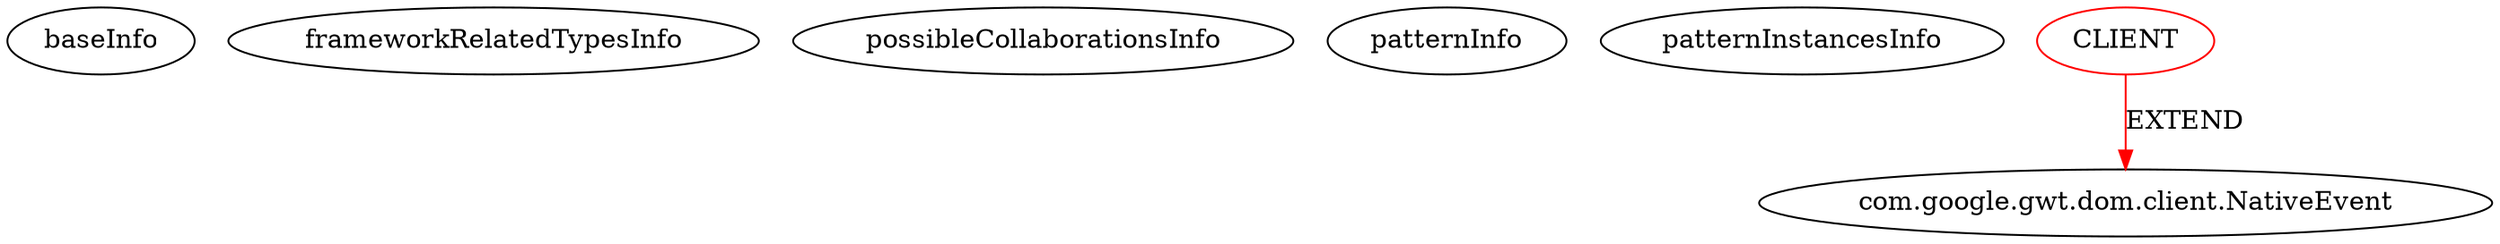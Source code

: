 digraph {
baseInfo[graphId=15,category="pattern",isAnonymous=false,possibleRelation=false]
frameworkRelatedTypesInfo[0="com.google.gwt.dom.client.NativeEvent"]
possibleCollaborationsInfo[]
patternInfo[frequency=847.0,patternRootClient=0]
patternInstancesInfo[0="highcharts4gwt-highcharts~/highcharts4gwt-highcharts/highchart-wrapper-master/src/main/java/com/github/highcharts4gwt/model/highcharts/option/jso/plotoptions/bar/point/JsoRemoveEvent.java~JsoRemoveEvent~1636",1="highcharts4gwt-highcharts~/highcharts4gwt-highcharts/highchart-wrapper-master/src/main/java/com/github/highcharts4gwt/model/highcharts/option/jso/seriesarea/JsoLegendItemClickEvent.java~JsoLegendItemClickEvent~2136",2="highcharts4gwt-highcharts~/highcharts4gwt-highcharts/highchart-wrapper-master/src/main/java/com/github/highcharts4gwt/model/highcharts/option/jso/plotoptions/series/point/JsoRemoveEvent.java~JsoRemoveEvent~2011",3="highcharts4gwt-highcharts~/highcharts4gwt-highcharts/highchart-wrapper-master/src/main/java/com/github/highcharts4gwt/model/highcharts/option/jso/plotoptions/waterfall/JsoMouseOverEvent.java~JsoMouseOverEvent~2109",4="highcharts4gwt-highcharts~/highcharts4gwt-highcharts/highchart-wrapper-master/src/main/java/com/github/highcharts4gwt/model/highcharts/option/jso/seriespyramid/point/JsoSelectEvent.java~JsoSelectEvent~2726",5="highcharts4gwt-highcharts~/highcharts4gwt-highcharts/highchart-wrapper-master/src/main/java/com/github/highcharts4gwt/model/highcharts/option/jso/plotoptions/pyramid/point/JsoMouseOutEvent.java~JsoMouseOutEvent~1953",6="highcharts4gwt-highcharts~/highcharts4gwt-highcharts/highchart-wrapper-master/src/main/java/com/github/highcharts4gwt/model/highcharts/option/jso/seriesarearange/JsoCheckboxClickEvent.java~JsoCheckboxClickEvent~2174",7="highcharts4gwt-highcharts~/highcharts4gwt-highcharts/highchart-wrapper-master/src/main/java/com/github/highcharts4gwt/model/highcharts/option/jso/plotoptions/solidgauge/JsoMouseOverEvent.java~JsoMouseOverEvent~2024",8="highcharts4gwt-highcharts~/highcharts4gwt-highcharts/highchart-wrapper-master/src/main/java/com/github/highcharts4gwt/model/highcharts/option/jso/seriesline/JsoLegendItemClickEvent.java~JsoLegendItemClickEvent~2583",9="highcharts4gwt-highcharts~/highcharts4gwt-highcharts/highchart-wrapper-master/src/main/java/com/github/highcharts4gwt/model/highcharts/option/jso/plotoptions/treemap/JsoLegendItemClickEvent.java~JsoLegendItemClickEvent~2073",10="highcharts4gwt-highcharts~/highcharts4gwt-highcharts/highchart-wrapper-master/src/main/java/com/github/highcharts4gwt/model/highcharts/option/jso/plotoptions/areasplinerange/JsoHideEvent.java~JsoHideEvent~1601",11="highcharts4gwt-highcharts~/highcharts4gwt-highcharts/highchart-wrapper-master/src/main/java/com/github/highcharts4gwt/model/highcharts/option/jso/plotoptions/gauge/JsoShowEvent.java~JsoShowEvent~1812",12="highcharts4gwt-highcharts~/highcharts4gwt-highcharts/highchart-wrapper-master/src/main/java/com/github/highcharts4gwt/model/highcharts/option/jso/seriessolidgauge/JsoHideEvent.java~JsoHideEvent~2785",13="highcharts4gwt-highcharts~/highcharts4gwt-highcharts/highchart-wrapper-master/src/main/java/com/github/highcharts4gwt/model/highcharts/option/jso/plotoptions/waterfall/JsoHideEvent.java~JsoHideEvent~2105",14="highcharts4gwt-highcharts~/highcharts4gwt-highcharts/highchart-wrapper-master/src/main/java/com/github/highcharts4gwt/model/highcharts/option/jso/seriesgauge/JsoHideEvent.java~JsoHideEvent~2519",15="highcharts4gwt-highcharts~/highcharts4gwt-highcharts/highchart-wrapper-master/src/main/java/com/github/highcharts4gwt/model/highcharts/option/jso/plotoptions/heatmap/JsoShowEvent.java~JsoShowEvent~1828",16="highcharts4gwt-highcharts~/highcharts4gwt-highcharts/highchart-wrapper-master/src/main/java/com/github/highcharts4gwt/model/highcharts/option/jso/seriespolygon/JsoHideEvent.java~JsoHideEvent~2659",17="highcharts4gwt-highcharts~/highcharts4gwt-highcharts/highchart-wrapper-master/src/main/java/com/github/highcharts4gwt/model/highcharts/option/jso/seriesareaspline/data/JsoUnselectEvent.java~JsoUnselectEvent~2218",18="highcharts4gwt-highcharts~/highcharts4gwt-highcharts/highchart-wrapper-master/src/main/java/com/github/highcharts4gwt/model/highcharts/option/jso/serieswaterfall/point/JsoUpdateEvent.java~JsoUpdateEvent~2912",19="highcharts4gwt-highcharts~/highcharts4gwt-highcharts/highchart-wrapper-master/src/main/java/com/github/highcharts4gwt/model/highcharts/option/jso/seriescolumn/data/JsoRemoveEvent.java~JsoRemoveEvent~2396",20="highcharts4gwt-highcharts~/highcharts4gwt-highcharts/highchart-wrapper-master/src/main/java/com/github/highcharts4gwt/model/highcharts/option/jso/seriesboxplot/point/JsoMouseOutEvent.java~JsoMouseOutEvent~2331",21="highcharts4gwt-highcharts~/highcharts4gwt-highcharts/highchart-wrapper-master/src/main/java/com/github/highcharts4gwt/model/highcharts/option/jso/seriesspline/JsoHideEvent.java~JsoHideEvent~2814",22="highcharts4gwt-highcharts~/highcharts4gwt-highcharts/highchart-wrapper-master/src/main/java/com/github/highcharts4gwt/model/highcharts/option/jso/seriesscatter/JsoMouseOutEvent.java~JsoMouseOutEvent~2736",23="highcharts4gwt-highcharts~/highcharts4gwt-highcharts/highchart-wrapper-master/src/main/java/com/github/highcharts4gwt/model/highcharts/option/jso/seriespolygon/JsoClickEvent.java~JsoClickEvent~2664",24="highcharts4gwt-highcharts~/highcharts4gwt-highcharts/highchart-wrapper-master/src/main/java/com/github/highcharts4gwt/model/highcharts/option/jso/seriesgauge/JsoClickEvent.java~JsoClickEvent~2515",25="highcharts4gwt-highcharts~/highcharts4gwt-highcharts/highchart-wrapper-master/src/main/java/com/github/highcharts4gwt/model/highcharts/option/jso/seriesarearange/point/JsoRemoveEvent.java~JsoRemoveEvent~2187",26="highcharts4gwt-highcharts~/highcharts4gwt-highcharts/highchart-wrapper-master/src/main/java/com/github/highcharts4gwt/model/highcharts/option/jso/seriesareaspline/point/JsoRemoveEvent.java~JsoRemoveEvent~2231",27="highcharts4gwt-highcharts~/highcharts4gwt-highcharts/highchart-wrapper-master/src/main/java/com/github/highcharts4gwt/model/highcharts/option/jso/plotoptions/column/JsoLegendItemClickEvent.java~JsoLegendItemClickEvent~1699",28="highcharts4gwt-highcharts~/highcharts4gwt-highcharts/highchart-wrapper-master/src/main/java/com/github/highcharts4gwt/model/highcharts/option/jso/plotoptions/solidgauge/point/JsoUnselectEvent.java~JsoUnselectEvent~2033",29="highcharts4gwt-highcharts~/highcharts4gwt-highcharts/highchart-wrapper-master/src/main/java/com/github/highcharts4gwt/model/highcharts/option/jso/seriessolidgauge/JsoAfterAnimateEvent.java~JsoAfterAnimateEvent~2787",30="highcharts4gwt-highcharts~/highcharts4gwt-highcharts/highchart-wrapper-master/src/main/java/com/github/highcharts4gwt/model/highcharts/option/jso/plotoptions/heatmap/point/JsoMouseOverEvent.java~JsoMouseOverEvent~1841",31="highcharts4gwt-highcharts~/highcharts4gwt-highcharts/highchart-wrapper-master/src/main/java/com/github/highcharts4gwt/model/highcharts/option/jso/chart/JsoAddSeriesEvent.java~JsoAddSeriesEvent~1467",32="highcharts4gwt-highcharts~/highcharts4gwt-highcharts/highchart-wrapper-master/src/main/java/com/github/highcharts4gwt/model/highcharts/option/jso/chart/JsoLoadEvent.java~JsoLoadEvent~1475",33="highcharts4gwt-highcharts~/highcharts4gwt-highcharts/highchart-wrapper-master/src/main/java/com/github/highcharts4gwt/model/highcharts/option/jso/seriesarea/data/JsoRemoveEvent.java~JsoRemoveEvent~2140",34="highcharts4gwt-highcharts~/highcharts4gwt-highcharts/highchart-wrapper-master/src/main/java/com/github/highcharts4gwt/model/highcharts/option/jso/seriespolygon/point/JsoUnselectEvent.java~JsoUnselectEvent~2697",35="highcharts4gwt-highcharts~/highcharts4gwt-highcharts/highchart-wrapper-master/src/main/java/com/github/highcharts4gwt/model/highcharts/option/jso/serieserrorbar/data/JsoSelectEvent.java~JsoSelectEvent~2460",36="highcharts4gwt-highcharts~/highcharts4gwt-highcharts/highchart-wrapper-master/src/main/java/com/github/highcharts4gwt/model/highcharts/option/jso/seriesareasplinerange/data/JsoMouseOverEvent.java~JsoMouseOverEvent~2259",37="highcharts4gwt-highcharts~/highcharts4gwt-highcharts/highchart-wrapper-master/src/main/java/com/github/highcharts4gwt/model/highcharts/option/jso/seriesbar/JsoHideEvent.java~JsoHideEvent~2284",38="highcharts4gwt-highcharts~/highcharts4gwt-highcharts/highchart-wrapper-master/src/main/java/com/github/highcharts4gwt/model/highcharts/option/jso/serieswaterfall/point/JsoMouseOutEvent.java~JsoMouseOutEvent~2914",39="highcharts4gwt-highcharts~/highcharts4gwt-highcharts/highchart-wrapper-master/src/main/java/com/github/highcharts4gwt/model/highcharts/option/jso/plotoptions/bubble/JsoMouseOverEvent.java~JsoMouseOverEvent~1672",40="highcharts4gwt-highcharts~/highcharts4gwt-highcharts/highchart-wrapper-master/src/main/java/com/github/highcharts4gwt/model/highcharts/option/jso/plotoptions/waterfall/JsoCheckboxClickEvent.java~JsoCheckboxClickEvent~2097",41="highcharts4gwt-highcharts~/highcharts4gwt-highcharts/highchart-wrapper-master/src/main/java/com/github/highcharts4gwt/model/highcharts/option/jso/seriesbar/data/JsoSelectEvent.java~JsoSelectEvent~2292",42="highcharts4gwt-highcharts~/highcharts4gwt-highcharts/highchart-wrapper-master/src/main/java/com/github/highcharts4gwt/model/highcharts/option/jso/plotoptions/treemap/JsoMouseOutEvent.java~JsoMouseOutEvent~2071",43="highcharts4gwt-highcharts~/highcharts4gwt-highcharts/highchart-wrapper-master/src/main/java/com/github/highcharts4gwt/model/highcharts/option/jso/plotoptions/heatmap/JsoMouseOutEvent.java~JsoMouseOutEvent~1835",44="highcharts4gwt-highcharts~/highcharts4gwt-highcharts/highchart-wrapper-master/src/main/java/com/github/highcharts4gwt/model/highcharts/option/jso/seriesgauge/point/JsoSelectEvent.java~JsoSelectEvent~2542",45="highcharts4gwt-highcharts~/highcharts4gwt-highcharts/highchart-wrapper-master/src/main/java/com/github/highcharts4gwt/model/highcharts/option/jso/plotoptions/areaspline/point/JsoMouseOverEvent.java~JsoMouseOverEvent~1585",46="highcharts4gwt-highcharts~/highcharts4gwt-highcharts/highchart-wrapper-master/src/main/java/com/github/highcharts4gwt/model/highcharts/option/jso/plotoptions/bar/JsoHideEvent.java~JsoHideEvent~1626",47="highcharts4gwt-highcharts~/highcharts4gwt-highcharts/highchart-wrapper-master/src/main/java/com/github/highcharts4gwt/model/highcharts/option/jso/seriesboxplot/JsoLegendItemClickEvent.java~JsoLegendItemClickEvent~2312",48="highcharts4gwt-highcharts~/highcharts4gwt-highcharts/highchart-wrapper-master/src/main/java/com/github/highcharts4gwt/model/highcharts/option/jso/seriesboxplot/point/JsoUpdateEvent.java~JsoUpdateEvent~2334",49="highcharts4gwt-highcharts~/highcharts4gwt-highcharts/highchart-wrapper-master/src/main/java/com/github/highcharts4gwt/model/highcharts/option/jso/plotoptions/scatter/JsoMouseOverEvent.java~JsoMouseOverEvent~1961",50="highcharts4gwt-highcharts~/highcharts4gwt-highcharts/highchart-wrapper-master/src/main/java/com/github/highcharts4gwt/model/highcharts/option/jso/plotoptions/errorbar/point/JsoUnselectEvent.java~JsoUnselectEvent~1762",51="highcharts4gwt-highcharts~/highcharts4gwt-highcharts/highchart-wrapper-master/src/main/java/com/github/highcharts4gwt/model/highcharts/option/jso/seriesheatmap/point/JsoUnselectEvent.java~JsoUnselectEvent~2577",52="highcharts4gwt-highcharts~/highcharts4gwt-highcharts/highchart-wrapper-master/src/main/java/com/github/highcharts4gwt/model/highcharts/option/jso/plotoptions/scatter/JsoLegendItemClickEvent.java~JsoLegendItemClickEvent~1970",53="highcharts4gwt-highcharts~/highcharts4gwt-highcharts/highchart-wrapper-master/src/main/java/com/github/highcharts4gwt/model/highcharts/option/jso/plotoptions/funnel/JsoMouseOverEvent.java~JsoMouseOverEvent~1775",54="highcharts4gwt-highcharts~/highcharts4gwt-highcharts/highchart-wrapper-master/src/main/java/com/github/highcharts4gwt/model/highcharts/option/jso/seriesline/point/JsoRemoveEvent.java~JsoRemoveEvent~2621",55="highcharts4gwt-highcharts~/highcharts4gwt-highcharts/highchart-wrapper-master/src/main/java/com/github/highcharts4gwt/model/highcharts/option/jso/plotoptions/heatmap/point/JsoClickEvent.java~JsoClickEvent~1843",56="highcharts4gwt-highcharts~/highcharts4gwt-highcharts/highchart-wrapper-master/src/main/java/com/github/highcharts4gwt/model/highcharts/option/jso/seriesarearange/data/JsoMouseOutEvent.java~JsoMouseOutEvent~2180",57="highcharts4gwt-highcharts~/highcharts4gwt-highcharts/highchart-wrapper-master/src/main/java/com/github/highcharts4gwt/model/highcharts/option/jso/seriescolumn/point/JsoUnselectEvent.java~JsoUnselectEvent~2401",58="highcharts4gwt-highcharts~/highcharts4gwt-highcharts/highchart-wrapper-master/src/main/java/com/github/highcharts4gwt/model/highcharts/option/jso/seriesarea/JsoCheckboxClickEvent.java~JsoCheckboxClickEvent~2128",59="highcharts4gwt-highcharts~/highcharts4gwt-highcharts/highchart-wrapper-master/src/main/java/com/github/highcharts4gwt/model/highcharts/option/jso/plotoptions/spline/JsoShowEvent.java~JsoShowEvent~2053",60="highcharts4gwt-highcharts~/highcharts4gwt-highcharts/highchart-wrapper-master/src/main/java/com/github/highcharts4gwt/model/highcharts/option/jso/seriesareasplinerange/data/JsoSelectEvent.java~JsoSelectEvent~2258",61="highcharts4gwt-highcharts~/highcharts4gwt-highcharts/highchart-wrapper-master/src/main/java/com/github/highcharts4gwt/model/highcharts/option/jso/seriesscatter/data/JsoSelectEvent.java~JsoSelectEvent~2759",62="highcharts4gwt-highcharts~/highcharts4gwt-highcharts/highchart-wrapper-master/src/main/java/com/github/highcharts4gwt/model/highcharts/option/jso/seriesareasplinerange/JsoShowEvent.java~JsoShowEvent~2247",63="highcharts4gwt-highcharts~/highcharts4gwt-highcharts/highchart-wrapper-master/src/main/java/com/github/highcharts4gwt/model/highcharts/option/jso/plotoptions/bubble/JsoLegendItemClickEvent.java~JsoLegendItemClickEvent~1680",64="highcharts4gwt-highcharts~/highcharts4gwt-highcharts/highchart-wrapper-master/src/main/java/com/github/highcharts4gwt/model/highcharts/option/jso/plotoptions/errorbar/JsoAfterAnimateEvent.java~JsoAfterAnimateEvent~1758",65="highcharts4gwt-highcharts~/highcharts4gwt-highcharts/highchart-wrapper-master/src/main/java/com/github/highcharts4gwt/model/highcharts/option/jso/seriescolumnrange/data/JsoClickEvent.java~JsoClickEvent~2428",66="highcharts4gwt-highcharts~/highcharts4gwt-highcharts/highchart-wrapper-master/src/main/java/com/github/highcharts4gwt/model/highcharts/option/jso/seriesbubble/JsoClickEvent.java~JsoClickEvent~2353",67="highcharts4gwt-highcharts~/highcharts4gwt-highcharts/highchart-wrapper-master/src/main/java/com/github/highcharts4gwt/model/highcharts/option/jso/seriespyramid/data/JsoUpdateEvent.java~JsoUpdateEvent~2721",68="highcharts4gwt-highcharts~/highcharts4gwt-highcharts/highchart-wrapper-master/src/main/java/com/github/highcharts4gwt/model/highcharts/option/jso/serieswaterfall/JsoAfterAnimateEvent.java~JsoAfterAnimateEvent~2901",69="highcharts4gwt-highcharts~/highcharts4gwt-highcharts/highchart-wrapper-master/src/main/java/com/github/highcharts4gwt/model/highcharts/option/jso/seriestreemap/data/JsoUnselectEvent.java~JsoUnselectEvent~2871",70="highcharts4gwt-highcharts~/highcharts4gwt-highcharts/highchart-wrapper-master/src/main/java/com/github/highcharts4gwt/model/highcharts/option/jso/plotoptions/treemap/point/JsoMouseOutEvent.java~JsoMouseOutEvent~2087",71="highcharts4gwt-highcharts~/highcharts4gwt-highcharts/highchart-wrapper-master/src/main/java/com/github/highcharts4gwt/model/highcharts/option/jso/seriespolygon/point/JsoSelectEvent.java~JsoSelectEvent~2692",72="highcharts4gwt-highcharts~/highcharts4gwt-highcharts/highchart-wrapper-master/src/main/java/com/github/highcharts4gwt/model/highcharts/option/jso/chart/JsoDrilldownEvent.java~JsoDrilldownEvent~1472",73="highcharts4gwt-highcharts~/highcharts4gwt-highcharts/highchart-wrapper-master/src/main/java/com/github/highcharts4gwt/model/highcharts/option/jso/plotoptions/gauge/point/JsoRemoveEvent.java~JsoRemoveEvent~1821",74="highcharts4gwt-highcharts~/highcharts4gwt-highcharts/highchart-wrapper-master/src/main/java/com/github/highcharts4gwt/model/highcharts/option/jso/serieserrorbar/point/JsoUnselectEvent.java~JsoUnselectEvent~2472",75="highcharts4gwt-highcharts~/highcharts4gwt-highcharts/highchart-wrapper-master/src/main/java/com/github/highcharts4gwt/model/highcharts/option/jso/plotoptions/bar/point/JsoClickEvent.java~JsoClickEvent~1637",76="highcharts4gwt-highcharts~/highcharts4gwt-highcharts/highchart-wrapper-master/src/main/java/com/github/highcharts4gwt/model/highcharts/option/jso/seriesheatmap/JsoCheckboxClickEvent.java~JsoCheckboxClickEvent~2556",77="highcharts4gwt-highcharts~/highcharts4gwt-highcharts/highchart-wrapper-master/src/main/java/com/github/highcharts4gwt/model/highcharts/option/jso/plotoptions/bubble/point/JsoMouseOutEvent.java~JsoMouseOutEvent~1689",78="highcharts4gwt-highcharts~/highcharts4gwt-highcharts/highchart-wrapper-master/src/main/java/com/github/highcharts4gwt/model/highcharts/option/jso/plotoptions/area/point/JsoClickEvent.java~JsoClickEvent~1535",79="highcharts4gwt-highcharts~/highcharts4gwt-highcharts/highchart-wrapper-master/src/main/java/com/github/highcharts4gwt/model/highcharts/option/jso/seriespyramid/data/JsoUnselectEvent.java~JsoUnselectEvent~2719",80="highcharts4gwt-highcharts~/highcharts4gwt-highcharts/highchart-wrapper-master/src/main/java/com/github/highcharts4gwt/model/highcharts/option/jso/seriestreemap/point/JsoSelectEvent.java~JsoSelectEvent~2877",81="highcharts4gwt-highcharts~/highcharts4gwt-highcharts/highchart-wrapper-master/src/main/java/com/github/highcharts4gwt/model/highcharts/option/jso/seriestreemap/data/JsoUpdateEvent.java~JsoUpdateEvent~2869",82="highcharts4gwt-highcharts~/highcharts4gwt-highcharts/highchart-wrapper-master/src/main/java/com/github/highcharts4gwt/model/highcharts/option/jso/plotoptions/polygon/point/JsoRemoveEvent.java~JsoRemoveEvent~1925",83="highcharts4gwt-highcharts~/highcharts4gwt-highcharts/highchart-wrapper-master/src/main/java/com/github/highcharts4gwt/model/highcharts/option/jso/serieserrorbar/data/JsoMouseOutEvent.java~JsoMouseOutEvent~2463",84="highcharts4gwt-highcharts~/highcharts4gwt-highcharts/highchart-wrapper-master/src/main/java/com/github/highcharts4gwt/model/highcharts/option/jso/seriesgauge/data/JsoMouseOutEvent.java~JsoMouseOutEvent~2532",85="highcharts4gwt-highcharts~/highcharts4gwt-highcharts/highchart-wrapper-master/src/main/java/com/github/highcharts4gwt/model/highcharts/option/jso/plotoptions/heatmap/JsoClickEvent.java~JsoClickEvent~1837",86="highcharts4gwt-highcharts~/highcharts4gwt-highcharts/highchart-wrapper-master/src/main/java/com/github/highcharts4gwt/model/highcharts/option/jso/seriesspline/data/JsoMouseOutEvent.java~JsoMouseOutEvent~2835",87="highcharts4gwt-highcharts~/highcharts4gwt-highcharts/highchart-wrapper-master/src/main/java/com/github/highcharts4gwt/model/highcharts/option/jso/serieswaterfall/point/JsoClickEvent.java~JsoClickEvent~2916",88="highcharts4gwt-highcharts~/highcharts4gwt-highcharts/highchart-wrapper-master/src/main/java/com/github/highcharts4gwt/model/highcharts/option/jso/serieswaterfall/JsoCheckboxClickEvent.java~JsoCheckboxClickEvent~2902",89="highcharts4gwt-highcharts~/highcharts4gwt-highcharts/highchart-wrapper-master/src/main/java/com/github/highcharts4gwt/model/highcharts/option/jso/plotoptions/treemap/point/JsoRemoveEvent.java~JsoRemoveEvent~2090",90="highcharts4gwt-highcharts~/highcharts4gwt-highcharts/highchart-wrapper-master/src/main/java/com/github/highcharts4gwt/model/highcharts/option/jso/seriespyramid/point/JsoMouseOutEvent.java~JsoMouseOutEvent~2731",91="highcharts4gwt-highcharts~/highcharts4gwt-highcharts/highchart-wrapper-master/src/main/java/com/github/highcharts4gwt/model/highcharts/option/jso/plotoptions/pyramid/point/JsoRemoveEvent.java~JsoRemoveEvent~1949",92="highcharts4gwt-highcharts~/highcharts4gwt-highcharts/highchart-wrapper-master/src/main/java/com/github/highcharts4gwt/model/highcharts/option/jso/serieswaterfall/data/JsoSelectEvent.java~JsoSelectEvent~2907",93="highcharts4gwt-highcharts~/highcharts4gwt-highcharts/highchart-wrapper-master/src/main/java/com/github/highcharts4gwt/model/highcharts/option/jso/seriesheatmap/data/JsoMouseOverEvent.java~JsoMouseOverEvent~2570",94="highcharts4gwt-highcharts~/highcharts4gwt-highcharts/highchart-wrapper-master/src/main/java/com/github/highcharts4gwt/model/highcharts/option/jso/plotoptions/pie/JsoAfterAnimateEvent.java~JsoAfterAnimateEvent~1887",95="highcharts4gwt-highcharts~/highcharts4gwt-highcharts/highchart-wrapper-master/src/main/java/com/github/highcharts4gwt/model/highcharts/option/jso/seriesline/JsoHideEvent.java~JsoHideEvent~2589",96="highcharts4gwt-highcharts~/highcharts4gwt-highcharts/highchart-wrapper-master/src/main/java/com/github/highcharts4gwt/model/highcharts/option/jso/seriesspline/JsoClickEvent.java~JsoClickEvent~2823",97="highcharts4gwt-highcharts~/highcharts4gwt-highcharts/highchart-wrapper-master/src/main/java/com/github/highcharts4gwt/model/highcharts/option/jso/seriestreemap/JsoHideEvent.java~JsoHideEvent~2859",98="highcharts4gwt-highcharts~/highcharts4gwt-highcharts/highchart-wrapper-master/src/main/java/com/github/highcharts4gwt/model/highcharts/option/jso/plotoptions/areasplinerange/point/JsoClickEvent.java~JsoClickEvent~1611",99="highcharts4gwt-highcharts~/highcharts4gwt-highcharts/highchart-wrapper-master/src/main/java/com/github/highcharts4gwt/model/highcharts/option/jso/plotoptions/solidgauge/JsoShowEvent.java~JsoShowEvent~2022",100="highcharts4gwt-highcharts~/highcharts4gwt-highcharts/highchart-wrapper-master/src/main/java/com/github/highcharts4gwt/model/highcharts/option/jso/plotoptions/areaspline/JsoClickEvent.java~JsoClickEvent~1576",101="highcharts4gwt-highcharts~/highcharts4gwt-highcharts/highchart-wrapper-master/src/main/java/com/github/highcharts4gwt/model/highcharts/option/jso/seriespie/JsoShowEvent.java~JsoShowEvent~2633",102="highcharts4gwt-highcharts~/highcharts4gwt-highcharts/highchart-wrapper-master/src/main/java/com/github/highcharts4gwt/model/highcharts/option/jso/seriesbubble/point/JsoMouseOutEvent.java~JsoMouseOutEvent~2371",103="highcharts4gwt-highcharts~/highcharts4gwt-highcharts/highchart-wrapper-master/src/main/java/com/github/highcharts4gwt/model/highcharts/option/jso/plotoptions/line/JsoHideEvent.java~JsoHideEvent~1864",104="highcharts4gwt-highcharts~/highcharts4gwt-highcharts/highchart-wrapper-master/src/main/java/com/github/highcharts4gwt/model/highcharts/option/jso/plotoptions/spline/point/JsoMouseOverEvent.java~JsoMouseOverEvent~2061",105="highcharts4gwt-highcharts~/highcharts4gwt-highcharts/highchart-wrapper-master/src/main/java/com/github/highcharts4gwt/model/highcharts/option/jso/plotoptions/pie/point/JsoUpdateEvent.java~JsoUpdateEvent~1894",106="highcharts4gwt-highcharts~/highcharts4gwt-highcharts/highchart-wrapper-master/src/main/java/com/github/highcharts4gwt/model/highcharts/option/jso/plotoptions/polygon/point/JsoUnselectEvent.java~JsoUnselectEvent~1922",107="highcharts4gwt-highcharts~/highcharts4gwt-highcharts/highchart-wrapper-master/src/main/java/com/github/highcharts4gwt/model/highcharts/option/jso/plotoptions/areaspline/point/JsoRemoveEvent.java~JsoRemoveEvent~1586",108="highcharts4gwt-highcharts~/highcharts4gwt-highcharts/highchart-wrapper-master/src/main/java/com/github/highcharts4gwt/model/highcharts/option/jso/plotoptions/heatmap/point/JsoRemoveEvent.java~JsoRemoveEvent~1845",109="highcharts4gwt-highcharts~/highcharts4gwt-highcharts/highchart-wrapper-master/src/main/java/com/github/highcharts4gwt/model/highcharts/option/jso/seriesfunnel/point/JsoMouseOverEvent.java~JsoMouseOverEvent~2505",110="highcharts4gwt-highcharts~/highcharts4gwt-highcharts/highchart-wrapper-master/src/main/java/com/github/highcharts4gwt/model/highcharts/option/jso/seriespolygon/data/JsoMouseOutEvent.java~JsoMouseOutEvent~2683",111="highcharts4gwt-highcharts~/highcharts4gwt-highcharts/highchart-wrapper-master/src/main/java/com/github/highcharts4gwt/model/highcharts/option/jso/plotoptions/heatmap/JsoCheckboxClickEvent.java~JsoCheckboxClickEvent~1825",112="highcharts4gwt-highcharts~/highcharts4gwt-highcharts/highchart-wrapper-master/src/main/java/com/github/highcharts4gwt/model/highcharts/option/jso/plotoptions/series/JsoShowEvent.java~JsoShowEvent~1994",113="highcharts4gwt-highcharts~/highcharts4gwt-highcharts/highchart-wrapper-master/src/main/java/com/github/highcharts4gwt/model/highcharts/option/jso/plotoptions/bar/JsoMouseOutEvent.java~JsoMouseOutEvent~1622",114="highcharts4gwt-highcharts~/highcharts4gwt-highcharts/highchart-wrapper-master/src/main/java/com/github/highcharts4gwt/model/highcharts/option/jso/plotoptions/areaspline/JsoCheckboxClickEvent.java~JsoCheckboxClickEvent~1581",115="highcharts4gwt-highcharts~/highcharts4gwt-highcharts/highchart-wrapper-master/src/main/java/com/github/highcharts4gwt/model/highcharts/option/jso/plotoptions/arearange/JsoMouseOverEvent.java~JsoMouseOverEvent~1545",116="highcharts4gwt-highcharts~/highcharts4gwt-highcharts/highchart-wrapper-master/src/main/java/com/github/highcharts4gwt/model/highcharts/option/jso/plotoptions/area/point/JsoMouseOutEvent.java~JsoMouseOutEvent~1533",117="highcharts4gwt-highcharts~/highcharts4gwt-highcharts/highchart-wrapper-master/src/main/java/com/github/highcharts4gwt/model/highcharts/option/jso/seriespie/JsoMouseOverEvent.java~JsoMouseOverEvent~2630",118="highcharts4gwt-highcharts~/highcharts4gwt-highcharts/highchart-wrapper-master/src/main/java/com/github/highcharts4gwt/model/highcharts/option/jso/plotoptions/arearange/JsoMouseOutEvent.java~JsoMouseOutEvent~1555",119="highcharts4gwt-highcharts~/highcharts4gwt-highcharts/highchart-wrapper-master/src/main/java/com/github/highcharts4gwt/model/highcharts/option/jso/plotoptions/series/point/JsoMouseOutEvent.java~JsoMouseOutEvent~2009",120="highcharts4gwt-highcharts~/highcharts4gwt-highcharts/highchart-wrapper-master/src/main/java/com/github/highcharts4gwt/model/highcharts/option/jso/plotoptions/pie/JsoCheckboxClickEvent.java~JsoCheckboxClickEvent~1880",121="highcharts4gwt-highcharts~/highcharts4gwt-highcharts/highchart-wrapper-master/src/main/java/com/github/highcharts4gwt/model/highcharts/option/jso/seriesbar/JsoClickEvent.java~JsoClickEvent~2274",122="highcharts4gwt-highcharts~/highcharts4gwt-highcharts/highchart-wrapper-master/src/main/java/com/github/highcharts4gwt/model/highcharts/option/jso/seriespolygon/JsoMouseOutEvent.java~JsoMouseOutEvent~2669",123="highcharts4gwt-highcharts~/highcharts4gwt-highcharts/highchart-wrapper-master/src/main/java/com/github/highcharts4gwt/model/highcharts/option/jso/plotoptions/boxplot/point/JsoMouseOutEvent.java~JsoMouseOutEvent~1666",124="highcharts4gwt-highcharts~/highcharts4gwt-highcharts/highchart-wrapper-master/src/main/java/com/github/highcharts4gwt/model/highcharts/option/jso/seriesheatmap/data/JsoMouseOutEvent.java~JsoMouseOutEvent~2565",125="highcharts4gwt-highcharts~/highcharts4gwt-highcharts/highchart-wrapper-master/src/main/java/com/github/highcharts4gwt/model/highcharts/option/jso/seriesareasplinerange/point/JsoClickEvent.java~JsoClickEvent~2267",126="highcharts4gwt-highcharts~/highcharts4gwt-highcharts/highchart-wrapper-master/src/main/java/com/github/highcharts4gwt/model/highcharts/option/jso/seriesscatter/point/JsoMouseOutEvent.java~JsoMouseOutEvent~2773",127="highcharts4gwt-highcharts~/highcharts4gwt-highcharts/highchart-wrapper-master/src/main/java/com/github/highcharts4gwt/model/highcharts/option/jso/seriesarea/JsoMouseOverEvent.java~JsoMouseOverEvent~2127",128="highcharts4gwt-highcharts~/highcharts4gwt-highcharts/highchart-wrapper-master/src/main/java/com/github/highcharts4gwt/model/highcharts/option/jso/seriespolygon/data/JsoSelectEvent.java~JsoSelectEvent~2679",129="highcharts4gwt-highcharts~/highcharts4gwt-highcharts/highchart-wrapper-master/src/main/java/com/github/highcharts4gwt/model/highcharts/option/jso/plotoptions/waterfall/JsoMouseOutEvent.java~JsoMouseOutEvent~2096",130="highcharts4gwt-highcharts~/highcharts4gwt-highcharts/highchart-wrapper-master/src/main/java/com/github/highcharts4gwt/model/highcharts/option/jso/plotoptions/waterfall/JsoClickEvent.java~JsoClickEvent~2100",131="highcharts4gwt-highcharts~/highcharts4gwt-highcharts/highchart-wrapper-master/src/main/java/com/github/highcharts4gwt/model/highcharts/option/jso/seriesfunnel/point/JsoMouseOutEvent.java~JsoMouseOutEvent~2509",132="highcharts4gwt-highcharts~/highcharts4gwt-highcharts/highchart-wrapper-master/src/main/java/com/github/highcharts4gwt/model/highcharts/option/jso/serieserrorbar/point/JsoRemoveEvent.java~JsoRemoveEvent~2473",133="highcharts4gwt-highcharts~/highcharts4gwt-highcharts/highchart-wrapper-master/src/main/java/com/github/highcharts4gwt/model/highcharts/option/jso/plotoptions/column/JsoCheckboxClickEvent.java~JsoCheckboxClickEvent~1712",134="highcharts4gwt-highcharts~/highcharts4gwt-highcharts/highchart-wrapper-master/src/main/java/com/github/highcharts4gwt/model/highcharts/option/jso/seriesareasplinerange/point/JsoRemoveEvent.java~JsoRemoveEvent~2265",135="highcharts4gwt-highcharts~/highcharts4gwt-highcharts/highchart-wrapper-master/src/main/java/com/github/highcharts4gwt/model/highcharts/option/jso/plotoptions/columnrange/point/JsoSelectEvent.java~JsoSelectEvent~1738",136="highcharts4gwt-highcharts~/highcharts4gwt-highcharts/highchart-wrapper-master/src/main/java/com/github/highcharts4gwt/model/highcharts/option/jso/seriesscatter/JsoMouseOverEvent.java~JsoMouseOverEvent~2745",137="highcharts4gwt-highcharts~/highcharts4gwt-highcharts/highchart-wrapper-master/src/main/java/com/github/highcharts4gwt/model/highcharts/option/jso/plotoptions/scatter/point/JsoRemoveEvent.java~JsoRemoveEvent~1977",138="highcharts4gwt-highcharts~/highcharts4gwt-highcharts/highchart-wrapper-master/src/main/java/com/github/highcharts4gwt/model/highcharts/option/jso/seriesheatmap/data/JsoClickEvent.java~JsoClickEvent~2569",139="highcharts4gwt-highcharts~/highcharts4gwt-highcharts/highchart-wrapper-master/src/main/java/com/github/highcharts4gwt/model/highcharts/option/jso/seriesarea/JsoAfterAnimateEvent.java~JsoAfterAnimateEvent~2121",140="highcharts4gwt-highcharts~/highcharts4gwt-highcharts/highchart-wrapper-master/src/main/java/com/github/highcharts4gwt/model/highcharts/option/jso/seriesspline/point/JsoClickEvent.java~JsoClickEvent~2848",141="highcharts4gwt-highcharts~/highcharts4gwt-highcharts/highchart-wrapper-master/src/main/java/com/github/highcharts4gwt/model/highcharts/option/jso/seriesbar/point/JsoUnselectEvent.java~JsoUnselectEvent~2297",142="highcharts4gwt-highcharts~/highcharts4gwt-highcharts/highchart-wrapper-master/src/main/java/com/github/highcharts4gwt/model/highcharts/option/jso/seriestreemap/point/JsoMouseOverEvent.java~JsoMouseOverEvent~2879",143="highcharts4gwt-highcharts~/highcharts4gwt-highcharts/highchart-wrapper-master/src/main/java/com/github/highcharts4gwt/model/highcharts/option/jso/seriescolumnrange/data/JsoUpdateEvent.java~JsoUpdateEvent~2434",144="highcharts4gwt-highcharts~/highcharts4gwt-highcharts/highchart-wrapper-master/src/main/java/com/github/highcharts4gwt/model/highcharts/option/jso/plotoptions/waterfall/JsoAfterAnimateEvent.java~JsoAfterAnimateEvent~2106",145="highcharts4gwt-highcharts~/highcharts4gwt-highcharts/highchart-wrapper-master/src/main/java/com/github/highcharts4gwt/model/highcharts/option/jso/seriesbubble/data/JsoUnselectEvent.java~JsoUnselectEvent~2359",146="highcharts4gwt-highcharts~/highcharts4gwt-highcharts/highchart-wrapper-master/src/main/java/com/github/highcharts4gwt/model/highcharts/option/jso/seriescolumn/point/JsoSelectEvent.java~JsoSelectEvent~2403",147="highcharts4gwt-highcharts~/highcharts4gwt-highcharts/highchart-wrapper-master/src/main/java/com/github/highcharts4gwt/model/highcharts/option/jso/seriesboxplot/JsoAfterAnimateEvent.java~JsoAfterAnimateEvent~2309",148="highcharts4gwt-highcharts~/highcharts4gwt-highcharts/highchart-wrapper-master/src/main/java/com/github/highcharts4gwt/model/highcharts/option/jso/seriesbubble/data/JsoRemoveEvent.java~JsoRemoveEvent~2362",149="highcharts4gwt-highcharts~/highcharts4gwt-highcharts/highchart-wrapper-master/src/main/java/com/github/highcharts4gwt/model/highcharts/option/jso/seriessolidgauge/point/JsoUpdateEvent.java~JsoUpdateEvent~2807",150="highcharts4gwt-highcharts~/highcharts4gwt-highcharts/highchart-wrapper-master/src/main/java/com/github/highcharts4gwt/model/highcharts/option/jso/serieserrorbar/JsoShowEvent.java~JsoShowEvent~2458",151="highcharts4gwt-highcharts~/highcharts4gwt-highcharts/highchart-wrapper-master/src/main/java/com/github/highcharts4gwt/model/highcharts/option/jso/plotoptions/line/JsoMouseOverEvent.java~JsoMouseOverEvent~1852",152="highcharts4gwt-highcharts~/highcharts4gwt-highcharts/highchart-wrapper-master/src/main/java/com/github/highcharts4gwt/model/highcharts/option/jso/seriesarea/point/JsoMouseOutEvent.java~JsoMouseOutEvent~2159",153="highcharts4gwt-highcharts~/highcharts4gwt-highcharts/highchart-wrapper-master/src/main/java/com/github/highcharts4gwt/model/highcharts/option/jso/plotoptions/spline/point/JsoUnselectEvent.java~JsoUnselectEvent~2059",154="highcharts4gwt-highcharts~/highcharts4gwt-highcharts/highchart-wrapper-master/src/main/java/com/github/highcharts4gwt/model/highcharts/option/jso/plotoptions/areaspline/JsoHideEvent.java~JsoHideEvent~1574",155="highcharts4gwt-highcharts~/highcharts4gwt-highcharts/highchart-wrapper-master/src/main/java/com/github/highcharts4gwt/model/highcharts/option/jso/seriescolumn/JsoAfterAnimateEvent.java~JsoAfterAnimateEvent~2384",156="highcharts4gwt-highcharts~/highcharts4gwt-highcharts/highchart-wrapper-master/src/main/java/com/github/highcharts4gwt/model/highcharts/option/jso/xaxis/JsoAfterBreaksEvent.java~JsoAfterBreaksEvent~2927",157="highcharts4gwt-highcharts~/highcharts4gwt-highcharts/highchart-wrapper-master/src/main/java/com/github/highcharts4gwt/model/highcharts/option/jso/plotoptions/column/point/JsoClickEvent.java~JsoClickEvent~1716",158="highcharts4gwt-highcharts~/highcharts4gwt-highcharts/highchart-wrapper-master/src/main/java/com/github/highcharts4gwt/model/highcharts/option/jso/seriesscatter/point/JsoRemoveEvent.java~JsoRemoveEvent~2771",159="highcharts4gwt-highcharts~/highcharts4gwt-highcharts/highchart-wrapper-master/src/main/java/com/github/highcharts4gwt/model/highcharts/option/jso/plotoptions/waterfall/JsoLegendItemClickEvent.java~JsoLegendItemClickEvent~2099",160="highcharts4gwt-highcharts~/highcharts4gwt-highcharts/highchart-wrapper-master/src/main/java/com/github/highcharts4gwt/model/highcharts/option/jso/seriespolygon/JsoLegendItemClickEvent.java~JsoLegendItemClickEvent~2667",161="highcharts4gwt-highcharts~/highcharts4gwt-highcharts/highchart-wrapper-master/src/main/java/com/github/highcharts4gwt/model/highcharts/option/jso/plotoptions/funnel/JsoHideEvent.java~JsoHideEvent~1785",162="highcharts4gwt-highcharts~/highcharts4gwt-highcharts/highchart-wrapper-master/src/main/java/com/github/highcharts4gwt/model/highcharts/option/jso/seriesgauge/point/JsoMouseOutEvent.java~JsoMouseOutEvent~2541",163="highcharts4gwt-highcharts~/highcharts4gwt-highcharts/highchart-wrapper-master/src/main/java/com/github/highcharts4gwt/model/highcharts/option/jso/seriesfunnel/data/JsoMouseOutEvent.java~JsoMouseOutEvent~2499",164="highcharts4gwt-highcharts~/highcharts4gwt-highcharts/highchart-wrapper-master/src/main/java/com/github/highcharts4gwt/model/highcharts/option/jso/seriesareasplinerange/data/JsoClickEvent.java~JsoClickEvent~2261",165="highcharts4gwt-highcharts~/highcharts4gwt-highcharts/highchart-wrapper-master/src/main/java/com/github/highcharts4gwt/model/highcharts/option/jso/plotoptions/line/point/JsoMouseOutEvent.java~JsoMouseOutEvent~1870",166="highcharts4gwt-highcharts~/highcharts4gwt-highcharts/highchart-wrapper-master/src/main/java/com/github/highcharts4gwt/model/highcharts/option/jso/seriestreemap/JsoLegendItemClickEvent.java~JsoLegendItemClickEvent~2865",167="highcharts4gwt-highcharts~/highcharts4gwt-highcharts/highchart-wrapper-master/src/main/java/com/github/highcharts4gwt/model/highcharts/option/jso/seriesareasplinerange/data/JsoUnselectEvent.java~JsoUnselectEvent~2256",168="highcharts4gwt-highcharts~/highcharts4gwt-highcharts/highchart-wrapper-master/src/main/java/com/github/highcharts4gwt/model/highcharts/option/jso/seriescolumnrange/data/JsoRemoveEvent.java~JsoRemoveEvent~2427",169="highcharts4gwt-highcharts~/highcharts4gwt-highcharts/highchart-wrapper-master/src/main/java/com/github/highcharts4gwt/model/highcharts/option/jso/serieswaterfall/data/JsoMouseOutEvent.java~JsoMouseOutEvent~2910",170="highcharts4gwt-highcharts~/highcharts4gwt-highcharts/highchart-wrapper-master/src/main/java/com/github/highcharts4gwt/model/highcharts/option/jso/seriescolumnrange/data/JsoMouseOutEvent.java~JsoMouseOutEvent~2429",171="highcharts4gwt-highcharts~/highcharts4gwt-highcharts/highchart-wrapper-master/src/main/java/com/github/highcharts4gwt/model/highcharts/option/jso/seriesarearange/data/JsoSelectEvent.java~JsoSelectEvent~2184",172="highcharts4gwt-highcharts~/highcharts4gwt-highcharts/highchart-wrapper-master/src/main/java/com/github/highcharts4gwt/model/highcharts/option/jso/plotoptions/funnel/point/JsoUnselectEvent.java~JsoUnselectEvent~1790",173="highcharts4gwt-highcharts~/highcharts4gwt-highcharts/highchart-wrapper-master/src/main/java/com/github/highcharts4gwt/model/highcharts/option/jso/serieswaterfall/data/JsoUpdateEvent.java~JsoUpdateEvent~2904",174="highcharts4gwt-highcharts~/highcharts4gwt-highcharts/highchart-wrapper-master/src/main/java/com/github/highcharts4gwt/model/highcharts/option/jso/seriesarea/point/JsoMouseOverEvent.java~JsoMouseOverEvent~2155",175="highcharts4gwt-highcharts~/highcharts4gwt-highcharts/highchart-wrapper-master/src/main/java/com/github/highcharts4gwt/model/highcharts/option/jso/plotoptions/boxplot/point/JsoSelectEvent.java~JsoSelectEvent~1661",176="highcharts4gwt-highcharts~/highcharts4gwt-highcharts/highchart-wrapper-master/src/main/java/com/github/highcharts4gwt/model/highcharts/option/jso/seriesareasplinerange/data/JsoUpdateEvent.java~JsoUpdateEvent~2255",177="highcharts4gwt-highcharts~/highcharts4gwt-highcharts/highchart-wrapper-master/src/main/java/com/github/highcharts4gwt/model/highcharts/option/jso/plotoptions/columnrange/JsoShowEvent.java~JsoShowEvent~1736",178="highcharts4gwt-highcharts~/highcharts4gwt-highcharts/highchart-wrapper-master/src/main/java/com/github/highcharts4gwt/model/highcharts/option/jso/plotoptions/funnel/JsoAfterAnimateEvent.java~JsoAfterAnimateEvent~1777",179="highcharts4gwt-highcharts~/highcharts4gwt-highcharts/highchart-wrapper-master/src/main/java/com/github/highcharts4gwt/model/highcharts/option/jso/seriesbubble/point/JsoUpdateEvent.java~JsoUpdateEvent~2367",180="highcharts4gwt-highcharts~/highcharts4gwt-highcharts/highchart-wrapper-master/src/main/java/com/github/highcharts4gwt/model/highcharts/option/jso/seriesspline/data/JsoSelectEvent.java~JsoSelectEvent~2827",181="highcharts4gwt-highcharts~/highcharts4gwt-highcharts/highchart-wrapper-master/src/main/java/com/github/highcharts4gwt/model/highcharts/option/jso/seriesgauge/JsoMouseOutEvent.java~JsoMouseOutEvent~2516",182="highcharts4gwt-highcharts~/highcharts4gwt-highcharts/highchart-wrapper-master/src/main/java/com/github/highcharts4gwt/model/highcharts/option/jso/serieserrorbar/JsoCheckboxClickEvent.java~JsoCheckboxClickEvent~2451",183="highcharts4gwt-highcharts~/highcharts4gwt-highcharts/highchart-wrapper-master/src/main/java/com/github/highcharts4gwt/model/highcharts/option/jso/seriesscatter/JsoLegendItemClickEvent.java~JsoLegendItemClickEvent~2735",184="highcharts4gwt-highcharts~/highcharts4gwt-highcharts/highchart-wrapper-master/src/main/java/com/github/highcharts4gwt/model/highcharts/option/jso/seriesareasplinerange/JsoMouseOverEvent.java~JsoMouseOverEvent~2244",185="highcharts4gwt-highcharts~/highcharts4gwt-highcharts/highchart-wrapper-master/src/main/java/com/github/highcharts4gwt/model/highcharts/option/jso/seriesarea/JsoMouseOutEvent.java~JsoMouseOutEvent~2135",186="highcharts4gwt-highcharts~/highcharts4gwt-highcharts/highchart-wrapper-master/src/main/java/com/github/highcharts4gwt/model/highcharts/option/jso/plotoptions/gauge/point/JsoUnselectEvent.java~JsoUnselectEvent~1819",187="highcharts4gwt-highcharts~/highcharts4gwt-highcharts/highchart-wrapper-master/src/main/java/com/github/highcharts4gwt/model/highcharts/option/jso/seriesareasplinerange/point/JsoUnselectEvent.java~JsoUnselectEvent~2266",188="highcharts4gwt-highcharts~/highcharts4gwt-highcharts/highchart-wrapper-master/src/main/java/com/github/highcharts4gwt/model/highcharts/option/jso/plotoptions/boxplot/point/JsoClickEvent.java~JsoClickEvent~1659",189="highcharts4gwt-highcharts~/highcharts4gwt-highcharts/highchart-wrapper-master/src/main/java/com/github/highcharts4gwt/model/highcharts/option/jso/serieserrorbar/point/JsoMouseOverEvent.java~JsoMouseOverEvent~2475",190="highcharts4gwt-highcharts~/highcharts4gwt-highcharts/highchart-wrapper-master/src/main/java/com/github/highcharts4gwt/model/highcharts/option/jso/seriesbubble/point/JsoMouseOverEvent.java~JsoMouseOverEvent~2372",191="highcharts4gwt-highcharts~/highcharts4gwt-highcharts/highchart-wrapper-master/src/main/java/com/github/highcharts4gwt/model/highcharts/option/jso/seriesspline/point/JsoMouseOutEvent.java~JsoMouseOutEvent~2843",192="highcharts4gwt-highcharts~/highcharts4gwt-highcharts/highchart-wrapper-master/src/main/java/com/github/highcharts4gwt/model/highcharts/option/jso/plotoptions/scatter/point/JsoMouseOverEvent.java~JsoMouseOverEvent~1976",193="highcharts4gwt-highcharts~/highcharts4gwt-highcharts/highchart-wrapper-master/src/main/java/com/github/highcharts4gwt/model/highcharts/option/jso/seriespolygon/JsoShowEvent.java~JsoShowEvent~2673",194="highcharts4gwt-highcharts~/highcharts4gwt-highcharts/highchart-wrapper-master/src/main/java/com/github/highcharts4gwt/model/highcharts/option/jso/seriesfunnel/JsoLegendItemClickEvent.java~JsoLegendItemClickEvent~2484",195="highcharts4gwt-highcharts~/highcharts4gwt-highcharts/highchart-wrapper-master/src/main/java/com/github/highcharts4gwt/model/highcharts/option/jso/seriesarearange/data/JsoMouseOverEvent.java~JsoMouseOverEvent~2181",196="highcharts4gwt-highcharts~/highcharts4gwt-highcharts/highchart-wrapper-master/src/main/java/com/github/highcharts4gwt/model/highcharts/option/jso/plotoptions/column/point/JsoSelectEvent.java~JsoSelectEvent~1719",197="highcharts4gwt-highcharts~/highcharts4gwt-highcharts/highchart-wrapper-master/src/main/java/com/github/highcharts4gwt/model/highcharts/option/jso/xaxis/JsoAfterSetExtremesEvent.java~JsoAfterSetExtremesEvent~2924",198="highcharts4gwt-highcharts~/highcharts4gwt-highcharts/highchart-wrapper-master/src/main/java/com/github/highcharts4gwt/model/highcharts/option/jso/plotoptions/solidgauge/JsoAfterAnimateEvent.java~JsoAfterAnimateEvent~2019",199="highcharts4gwt-highcharts~/highcharts4gwt-highcharts/highchart-wrapper-master/src/main/java/com/github/highcharts4gwt/model/highcharts/option/jso/seriesline/point/JsoMouseOutEvent.java~JsoMouseOutEvent~2617",200="highcharts4gwt-highcharts~/highcharts4gwt-highcharts/highchart-wrapper-master/src/main/java/com/github/highcharts4gwt/model/highcharts/option/jso/plotoptions/areasplinerange/JsoAfterAnimateEvent.java~JsoAfterAnimateEvent~1607",201="highcharts4gwt-highcharts~/highcharts4gwt-highcharts/highchart-wrapper-master/src/main/java/com/github/highcharts4gwt/model/highcharts/option/jso/seriespolygon/data/JsoMouseOverEvent.java~JsoMouseOverEvent~2678",202="highcharts4gwt-highcharts~/highcharts4gwt-highcharts/highchart-wrapper-master/src/main/java/com/github/highcharts4gwt/model/highcharts/option/jso/chart/JsoDrillupEvent.java~JsoDrillupEvent~1473",203="highcharts4gwt-highcharts~/highcharts4gwt-highcharts/highchart-wrapper-master/src/main/java/com/github/highcharts4gwt/model/highcharts/option/jso/seriesboxplot/data/JsoUnselectEvent.java~JsoUnselectEvent~2327",204="highcharts4gwt-highcharts~/highcharts4gwt-highcharts/highchart-wrapper-master/src/main/java/com/github/highcharts4gwt/model/highcharts/option/jso/plotoptions/line/JsoShowEvent.java~JsoShowEvent~1850",205="highcharts4gwt-highcharts~/highcharts4gwt-highcharts/highchart-wrapper-master/src/main/java/com/github/highcharts4gwt/model/highcharts/option/jso/seriesline/JsoMouseOutEvent.java~JsoMouseOutEvent~2584",206="highcharts4gwt-highcharts~/highcharts4gwt-highcharts/highchart-wrapper-master/src/main/java/com/github/highcharts4gwt/model/highcharts/option/jso/seriescolumn/JsoLegendItemClickEvent.java~JsoLegendItemClickEvent~2388",207="highcharts4gwt-highcharts~/highcharts4gwt-highcharts/highchart-wrapper-master/src/main/java/com/github/highcharts4gwt/model/highcharts/option/jso/plotoptions/pyramid/point/JsoMouseOverEvent.java~JsoMouseOverEvent~1952",208="highcharts4gwt-highcharts~/highcharts4gwt-highcharts/highchart-wrapper-master/src/main/java/com/github/highcharts4gwt/model/highcharts/option/jso/xaxis/JsoSetExtremesEvent.java~JsoSetExtremesEvent~2930",209="highcharts4gwt-highcharts~/highcharts4gwt-highcharts/highchart-wrapper-master/src/main/java/com/github/highcharts4gwt/model/highcharts/option/jso/seriessolidgauge/data/JsoMouseOverEvent.java~JsoMouseOverEvent~2795",210="highcharts4gwt-highcharts~/highcharts4gwt-highcharts/highchart-wrapper-master/src/main/java/com/github/highcharts4gwt/model/highcharts/option/jso/seriesfunnel/data/JsoUpdateEvent.java~JsoUpdateEvent~2501",211="highcharts4gwt-highcharts~/highcharts4gwt-highcharts/highchart-wrapper-master/src/main/java/com/github/highcharts4gwt/model/highcharts/option/jso/plotoptions/errorbar/JsoHideEvent.java~JsoHideEvent~1749",212="highcharts4gwt-highcharts~/highcharts4gwt-highcharts/highchart-wrapper-master/src/main/java/com/github/highcharts4gwt/model/highcharts/option/jso/seriestreemap/JsoShowEvent.java~JsoShowEvent~2857",213="highcharts4gwt-highcharts~/highcharts4gwt-highcharts/highchart-wrapper-master/src/main/java/com/github/highcharts4gwt/model/highcharts/option/jso/plotoptions/scatter/JsoShowEvent.java~JsoShowEvent~1958",214="highcharts4gwt-highcharts~/highcharts4gwt-highcharts/highchart-wrapper-master/src/main/java/com/github/highcharts4gwt/model/highcharts/option/jso/yaxis/JsoAfterBreaksEvent.java~JsoAfterBreaksEvent~2941",215="highcharts4gwt-highcharts~/highcharts4gwt-highcharts/highchart-wrapper-master/src/main/java/com/github/highcharts4gwt/model/highcharts/option/jso/seriesbar/data/JsoUpdateEvent.java~JsoUpdateEvent~2293",216="highcharts4gwt-highcharts~/highcharts4gwt-highcharts/highchart-wrapper-master/src/main/java/com/github/highcharts4gwt/model/highcharts/option/jso/seriespyramid/JsoMouseOutEvent.java~JsoMouseOutEvent~2712",217="highcharts4gwt-highcharts~/highcharts4gwt-highcharts/highchart-wrapper-master/src/main/java/com/github/highcharts4gwt/model/highcharts/option/jso/plotoptions/bar/JsoCheckboxClickEvent.java~JsoCheckboxClickEvent~1624",218="highcharts4gwt-highcharts~/highcharts4gwt-highcharts/highchart-wrapper-master/src/main/java/com/github/highcharts4gwt/model/highcharts/option/jso/seriescolumnrange/JsoHideEvent.java~JsoHideEvent~2422",219="highcharts4gwt-highcharts~/highcharts4gwt-highcharts/highchart-wrapper-master/src/main/java/com/github/highcharts4gwt/model/highcharts/option/jso/seriesgauge/JsoShowEvent.java~JsoShowEvent~2520",220="highcharts4gwt-highcharts~/highcharts4gwt-highcharts/highchart-wrapper-master/src/main/java/com/github/highcharts4gwt/model/highcharts/option/jso/seriesscatter/JsoCheckboxClickEvent.java~JsoCheckboxClickEvent~2746",221="highcharts4gwt-highcharts~/highcharts4gwt-highcharts/highchart-wrapper-master/src/main/java/com/github/highcharts4gwt/model/highcharts/option/jso/seriesscatter/point/JsoSelectEvent.java~JsoSelectEvent~2772",222="highcharts4gwt-highcharts~/highcharts4gwt-highcharts/highchart-wrapper-master/src/main/java/com/github/highcharts4gwt/model/highcharts/option/jso/plotoptions/areasplinerange/point/JsoUnselectEvent.java~JsoUnselectEvent~1614",223="highcharts4gwt-highcharts~/highcharts4gwt-highcharts/highchart-wrapper-master/src/main/java/com/github/highcharts4gwt/model/highcharts/option/jso/plotoptions/areaspline/JsoLegendItemClickEvent.java~JsoLegendItemClickEvent~1580",224="highcharts4gwt-highcharts~/highcharts4gwt-highcharts/highchart-wrapper-master/src/main/java/com/github/highcharts4gwt/model/highcharts/option/jso/seriesfunnel/point/JsoUnselectEvent.java~JsoUnselectEvent~2504",225="highcharts4gwt-highcharts~/highcharts4gwt-highcharts/highchart-wrapper-master/src/main/java/com/github/highcharts4gwt/model/highcharts/option/jso/plotoptions/arearange/point/JsoUpdateEvent.java~JsoUpdateEvent~1563",226="highcharts4gwt-highcharts~/highcharts4gwt-highcharts/highchart-wrapper-master/src/main/java/com/github/highcharts4gwt/model/highcharts/option/jso/plotoptions/bar/JsoAfterAnimateEvent.java~JsoAfterAnimateEvent~1632",227="highcharts4gwt-highcharts~/highcharts4gwt-highcharts/highchart-wrapper-master/src/main/java/com/github/highcharts4gwt/model/highcharts/option/jso/seriesscatter/JsoClickEvent.java~JsoClickEvent~2737",228="highcharts4gwt-highcharts~/highcharts4gwt-highcharts/highchart-wrapper-master/src/main/java/com/github/highcharts4gwt/model/highcharts/option/jso/seriesareasplinerange/point/JsoSelectEvent.java~JsoSelectEvent~2269",229="highcharts4gwt-highcharts~/highcharts4gwt-highcharts/highchart-wrapper-master/src/main/java/com/github/highcharts4gwt/model/highcharts/option/jso/plotoptions/arearange/JsoHideEvent.java~JsoHideEvent~1544",230="highcharts4gwt-highcharts~/highcharts4gwt-highcharts/highchart-wrapper-master/src/main/java/com/github/highcharts4gwt/model/highcharts/option/jso/plotoptions/spline/point/JsoSelectEvent.java~JsoSelectEvent~2065",231="highcharts4gwt-highcharts~/highcharts4gwt-highcharts/highchart-wrapper-master/src/main/java/com/github/highcharts4gwt/model/highcharts/option/jso/plotoptions/gauge/JsoHideEvent.java~JsoHideEvent~1808",232="highcharts4gwt-highcharts~/highcharts4gwt-highcharts/highchart-wrapper-master/src/main/java/com/github/highcharts4gwt/model/highcharts/option/jso/chart/JsoAfterPrintEvent.java~JsoAfterPrintEvent~1476",233="highcharts4gwt-highcharts~/highcharts4gwt-highcharts/highchart-wrapper-master/src/main/java/com/github/highcharts4gwt/model/highcharts/option/jso/plotoptions/boxplot/point/JsoUnselectEvent.java~JsoUnselectEvent~1664",234="highcharts4gwt-highcharts~/highcharts4gwt-highcharts/highchart-wrapper-master/src/main/java/com/github/highcharts4gwt/model/highcharts/option/jso/plotoptions/heatmap/JsoMouseOverEvent.java~JsoMouseOverEvent~1831",235="highcharts4gwt-highcharts~/highcharts4gwt-highcharts/highchart-wrapper-master/src/main/java/com/github/highcharts4gwt/model/highcharts/option/jso/seriespyramid/data/JsoRemoveEvent.java~JsoRemoveEvent~2718",236="highcharts4gwt-highcharts~/highcharts4gwt-highcharts/highchart-wrapper-master/src/main/java/com/github/highcharts4gwt/model/highcharts/option/jso/plotoptions/area/JsoLegendItemClickEvent.java~JsoLegendItemClickEvent~1523",237="highcharts4gwt-highcharts~/highcharts4gwt-highcharts/highchart-wrapper-master/src/main/java/com/github/highcharts4gwt/model/highcharts/option/jso/plotoptions/solidgauge/JsoCheckboxClickEvent.java~JsoCheckboxClickEvent~2021",238="highcharts4gwt-highcharts~/highcharts4gwt-highcharts/highchart-wrapper-master/src/main/java/com/github/highcharts4gwt/model/highcharts/option/jso/plotoptions/columnrange/point/JsoMouseOutEvent.java~JsoMouseOutEvent~1740",239="highcharts4gwt-highcharts~/highcharts4gwt-highcharts/highchart-wrapper-master/src/main/java/com/github/highcharts4gwt/model/highcharts/option/jso/plotoptions/pie/JsoClickEvent.java~JsoClickEvent~1891",240="highcharts4gwt-highcharts~/highcharts4gwt-highcharts/highchart-wrapper-master/src/main/java/com/github/highcharts4gwt/model/highcharts/option/jso/seriesspline/JsoAfterAnimateEvent.java~JsoAfterAnimateEvent~2822",241="highcharts4gwt-highcharts~/highcharts4gwt-highcharts/highchart-wrapper-master/src/main/java/com/github/highcharts4gwt/model/highcharts/option/jso/plotoptions/pyramid/point/JsoSelectEvent.java~JsoSelectEvent~1947",242="highcharts4gwt-highcharts~/highcharts4gwt-highcharts/highchart-wrapper-master/src/main/java/com/github/highcharts4gwt/model/highcharts/option/jso/seriesareasplinerange/JsoHideEvent.java~JsoHideEvent~2252",243="highcharts4gwt-highcharts~/highcharts4gwt-highcharts/highchart-wrapper-master/src/main/java/com/github/highcharts4gwt/model/highcharts/option/jso/seriescolumnrange/point/JsoMouseOverEvent.java~JsoMouseOverEvent~2437",244="highcharts4gwt-highcharts~/highcharts4gwt-highcharts/highchart-wrapper-master/src/main/java/com/github/highcharts4gwt/model/highcharts/option/jso/plotoptions/column/JsoHideEvent.java~JsoHideEvent~1706",245="bradrydzewski-gwt-filesystem~/bradrydzewski-gwt-filesystem/gwt-filesystem-master/gwt-filesystem/src/main/java/com/google/gwt/filesystem/client/ProgressEvent.java~ProgressEvent~916",246="highcharts4gwt-highcharts~/highcharts4gwt-highcharts/highchart-wrapper-master/src/main/java/com/github/highcharts4gwt/model/highcharts/option/jso/plotoptions/arearange/JsoAfterAnimateEvent.java~JsoAfterAnimateEvent~1550",247="highcharts4gwt-highcharts~/highcharts4gwt-highcharts/highchart-wrapper-master/src/main/java/com/github/highcharts4gwt/model/highcharts/option/jso/seriespie/data/JsoUpdateEvent.java~JsoUpdateEvent~2642",248="highcharts4gwt-highcharts~/highcharts4gwt-highcharts/highchart-wrapper-master/src/main/java/com/github/highcharts4gwt/model/highcharts/option/jso/plotoptions/arearange/JsoClickEvent.java~JsoClickEvent~1553",249="highcharts4gwt-highcharts~/highcharts4gwt-highcharts/highchart-wrapper-master/src/main/java/com/github/highcharts4gwt/model/highcharts/option/jso/plotoptions/pyramid/JsoMouseOverEvent.java~JsoMouseOverEvent~1945",250="highcharts4gwt-highcharts~/highcharts4gwt-highcharts/highchart-wrapper-master/src/main/java/com/github/highcharts4gwt/model/highcharts/option/jso/seriesarea/JsoShowEvent.java~JsoShowEvent~2124",251="highcharts4gwt-highcharts~/highcharts4gwt-highcharts/highchart-wrapper-master/src/main/java/com/github/highcharts4gwt/model/highcharts/option/jso/plotoptions/waterfall/point/JsoUnselectEvent.java~JsoUnselectEvent~2116",252="highcharts4gwt-highcharts~/highcharts4gwt-highcharts/highchart-wrapper-master/src/main/java/com/github/highcharts4gwt/model/highcharts/option/jso/seriesarea/data/JsoUpdateEvent.java~JsoUpdateEvent~2144",253="highcharts4gwt-highcharts~/highcharts4gwt-highcharts/highchart-wrapper-master/src/main/java/com/github/highcharts4gwt/model/highcharts/option/jso/seriespie/JsoCheckboxClickEvent.java~JsoCheckboxClickEvent~2627",254="highcharts4gwt-highcharts~/highcharts4gwt-highcharts/highchart-wrapper-master/src/main/java/com/github/highcharts4gwt/model/highcharts/option/jso/plotoptions/heatmap/JsoLegendItemClickEvent.java~JsoLegendItemClickEvent~1838",255="highcharts4gwt-highcharts~/highcharts4gwt-highcharts/highchart-wrapper-master/src/main/java/com/github/highcharts4gwt/model/highcharts/option/jso/seriescolumnrange/point/JsoUnselectEvent.java~JsoUnselectEvent~2441",256="highcharts4gwt-highcharts~/highcharts4gwt-highcharts/highchart-wrapper-master/src/main/java/com/github/highcharts4gwt/model/highcharts/option/jso/plotoptions/spline/JsoClickEvent.java~JsoClickEvent~2044",257="highcharts4gwt-highcharts~/highcharts4gwt-highcharts/highchart-wrapper-master/src/main/java/com/github/highcharts4gwt/model/highcharts/option/jso/plotoptions/spline/point/JsoMouseOutEvent.java~JsoMouseOutEvent~2062",258="highcharts4gwt-highcharts~/highcharts4gwt-highcharts/highchart-wrapper-master/src/main/java/com/github/highcharts4gwt/model/highcharts/option/jso/seriesfunnel/JsoHideEvent.java~JsoHideEvent~2485",259="highcharts4gwt-highcharts~/highcharts4gwt-highcharts/highchart-wrapper-master/src/main/java/com/github/highcharts4gwt/model/highcharts/option/jso/plotoptions/treemap/point/JsoMouseOverEvent.java~JsoMouseOverEvent~2089",260="highcharts4gwt-highcharts~/highcharts4gwt-highcharts/highchart-wrapper-master/src/main/java/com/github/highcharts4gwt/model/highcharts/option/jso/plotoptions/treemap/JsoAfterAnimateEvent.java~JsoAfterAnimateEvent~2070",261="highcharts4gwt-highcharts~/highcharts4gwt-highcharts/highchart-wrapper-master/src/main/java/com/github/highcharts4gwt/model/highcharts/option/jso/serieswaterfall/data/JsoClickEvent.java~JsoClickEvent~2908",262="highcharts4gwt-highcharts~/highcharts4gwt-highcharts/highchart-wrapper-master/src/main/java/com/github/highcharts4gwt/model/highcharts/option/jso/seriespie/data/JsoMouseOutEvent.java~JsoMouseOutEvent~2641",263="highcharts4gwt-highcharts~/highcharts4gwt-highcharts/highchart-wrapper-master/src/main/java/com/github/highcharts4gwt/model/highcharts/option/jso/seriessolidgauge/JsoLegendItemClickEvent.java~JsoLegendItemClickEvent~2784",264="highcharts4gwt-highcharts~/highcharts4gwt-highcharts/highchart-wrapper-master/src/main/java/com/github/highcharts4gwt/model/highcharts/option/jso/plotoptions/boxplot/point/JsoRemoveEvent.java~JsoRemoveEvent~1660",265="highcharts4gwt-highcharts~/highcharts4gwt-highcharts/highchart-wrapper-master/src/main/java/com/github/highcharts4gwt/model/highcharts/option/jso/plotoptions/waterfall/point/JsoSelectEvent.java~JsoSelectEvent~2114",266="highcharts4gwt-highcharts~/highcharts4gwt-highcharts/highchart-wrapper-master/src/main/java/com/github/highcharts4gwt/model/highcharts/option/jso/seriesbar/JsoMouseOutEvent.java~JsoMouseOutEvent~2273",267="highcharts4gwt-highcharts~/highcharts4gwt-highcharts/highchart-wrapper-master/src/main/java/com/github/highcharts4gwt/model/highcharts/option/jso/plotoptions/boxplot/point/JsoUpdateEvent.java~JsoUpdateEvent~1663",268="highcharts4gwt-highcharts~/highcharts4gwt-highcharts/highchart-wrapper-master/src/main/java/com/github/highcharts4gwt/model/highcharts/option/jso/plotoptions/pyramid/JsoLegendItemClickEvent.java~JsoLegendItemClickEvent~1939",269="highcharts4gwt-highcharts~/highcharts4gwt-highcharts/highchart-wrapper-master/src/main/java/com/github/highcharts4gwt/model/highcharts/option/jso/plotoptions/columnrange/point/JsoUpdateEvent.java~JsoUpdateEvent~1739",270="highcharts4gwt-highcharts~/highcharts4gwt-highcharts/highchart-wrapper-master/src/main/java/com/github/highcharts4gwt/model/highcharts/option/jso/seriesfunnel/point/JsoClickEvent.java~JsoClickEvent~2507",271="highcharts4gwt-highcharts~/highcharts4gwt-highcharts/highchart-wrapper-master/src/main/java/com/github/highcharts4gwt/model/highcharts/option/jso/seriesscatter/data/JsoMouseOutEvent.java~JsoMouseOutEvent~2755",272="highcharts4gwt-highcharts~/highcharts4gwt-highcharts/highchart-wrapper-master/src/main/java/com/github/highcharts4gwt/model/highcharts/option/jso/seriesboxplot/point/JsoClickEvent.java~JsoClickEvent~2329",273="highcharts4gwt-highcharts~/highcharts4gwt-highcharts/highchart-wrapper-master/src/main/java/com/github/highcharts4gwt/model/highcharts/option/jso/seriesgauge/point/JsoClickEvent.java~JsoClickEvent~2543",274="highcharts4gwt-highcharts~/highcharts4gwt-highcharts/highchart-wrapper-master/src/main/java/com/github/highcharts4gwt/model/highcharts/option/jso/seriesline/data/JsoUnselectEvent.java~JsoUnselectEvent~2601",275="highcharts4gwt-highcharts~/highcharts4gwt-highcharts/highchart-wrapper-master/src/main/java/com/github/highcharts4gwt/model/highcharts/option/jso/seriesspline/point/JsoUpdateEvent.java~JsoUpdateEvent~2846",276="highcharts4gwt-highcharts~/highcharts4gwt-highcharts/highchart-wrapper-master/src/main/java/com/github/highcharts4gwt/model/highcharts/option/jso/seriesheatmap/point/JsoClickEvent.java~JsoClickEvent~2572",277="highcharts4gwt-highcharts~/highcharts4gwt-highcharts/highchart-wrapper-master/src/main/java/com/github/highcharts4gwt/model/highcharts/option/jso/seriesbubble/JsoShowEvent.java~JsoShowEvent~2345",278="highcharts4gwt-highcharts~/highcharts4gwt-highcharts/highchart-wrapper-master/src/main/java/com/github/highcharts4gwt/model/highcharts/option/jso/seriesbubble/data/JsoClickEvent.java~JsoClickEvent~2361",279="highcharts4gwt-highcharts~/highcharts4gwt-highcharts/highchart-wrapper-master/src/main/java/com/github/highcharts4gwt/model/highcharts/option/jso/plotoptions/errorbar/point/JsoRemoveEvent.java~JsoRemoveEvent~1767",280="highcharts4gwt-highcharts~/highcharts4gwt-highcharts/highchart-wrapper-master/src/main/java/com/github/highcharts4gwt/model/highcharts/option/jso/seriessolidgauge/data/JsoUnselectEvent.java~JsoUnselectEvent~2797",281="highcharts4gwt-highcharts~/highcharts4gwt-highcharts/highchart-wrapper-master/src/main/java/com/github/highcharts4gwt/model/highcharts/option/jso/plotoptions/column/point/JsoRemoveEvent.java~JsoRemoveEvent~1714",282="highcharts4gwt-highcharts~/highcharts4gwt-highcharts/highchart-wrapper-master/src/main/java/com/github/highcharts4gwt/model/highcharts/option/jso/seriesbubble/JsoLegendItemClickEvent.java~JsoLegendItemClickEvent~2355",283="highcharts4gwt-highcharts~/highcharts4gwt-highcharts/highchart-wrapper-master/src/main/java/com/github/highcharts4gwt/model/highcharts/option/jso/seriespolygon/data/JsoRemoveEvent.java~JsoRemoveEvent~2682",284="highcharts4gwt-highcharts~/highcharts4gwt-highcharts/highchart-wrapper-master/src/main/java/com/github/highcharts4gwt/model/highcharts/option/jso/seriestreemap/point/JsoMouseOutEvent.java~JsoMouseOutEvent~2878",285="highcharts4gwt-highcharts~/highcharts4gwt-highcharts/highchart-wrapper-master/src/main/java/com/github/highcharts4gwt/model/highcharts/option/jso/serieswaterfall/point/JsoRemoveEvent.java~JsoRemoveEvent~2918",286="highcharts4gwt-highcharts~/highcharts4gwt-highcharts/highchart-wrapper-master/src/main/java/com/github/highcharts4gwt/model/highcharts/option/jso/seriescolumn/data/JsoUpdateEvent.java~JsoUpdateEvent~2393",287="highcharts4gwt-highcharts~/highcharts4gwt-highcharts/highchart-wrapper-master/src/main/java/com/github/highcharts4gwt/model/highcharts/option/jso/plotoptions/errorbar/JsoClickEvent.java~JsoClickEvent~1759",288="highcharts4gwt-highcharts~/highcharts4gwt-highcharts/highchart-wrapper-master/src/main/java/com/github/highcharts4gwt/model/highcharts/option/jso/plotoptions/column/point/JsoMouseOverEvent.java~JsoMouseOverEvent~1715",289="highcharts4gwt-highcharts~/highcharts4gwt-highcharts/highchart-wrapper-master/src/main/java/com/github/highcharts4gwt/model/highcharts/option/jso/seriesgauge/JsoMouseOverEvent.java~JsoMouseOverEvent~2524",290="highcharts4gwt-highcharts~/highcharts4gwt-highcharts/highchart-wrapper-master/src/main/java/com/github/highcharts4gwt/model/highcharts/option/jso/plotoptions/series/JsoMouseOverEvent.java~JsoMouseOverEvent~1995",291="highcharts4gwt-highcharts~/highcharts4gwt-highcharts/highchart-wrapper-master/src/main/java/com/github/highcharts4gwt/model/highcharts/option/jso/seriessolidgauge/data/JsoSelectEvent.java~JsoSelectEvent~2792",292="highcharts4gwt-highcharts~/highcharts4gwt-highcharts/highchart-wrapper-master/src/main/java/com/github/highcharts4gwt/model/highcharts/option/jso/plotoptions/funnel/JsoMouseOutEvent.java~JsoMouseOutEvent~1780",293="highcharts4gwt-highcharts~/highcharts4gwt-highcharts/highchart-wrapper-master/src/main/java/com/github/highcharts4gwt/model/highcharts/option/jso/plotoptions/spline/point/JsoRemoveEvent.java~JsoRemoveEvent~2063",294="highcharts4gwt-highcharts~/highcharts4gwt-highcharts/highchart-wrapper-master/src/main/java/com/github/highcharts4gwt/model/highcharts/option/jso/plotoptions/errorbar/JsoMouseOverEvent.java~JsoMouseOverEvent~1752",295="highcharts4gwt-highcharts~/highcharts4gwt-highcharts/highchart-wrapper-master/src/main/java/com/github/highcharts4gwt/model/highcharts/option/jso/plotoptions/polygon/JsoHideEvent.java~JsoHideEvent~1913",296="highcharts4gwt-highcharts~/highcharts4gwt-highcharts/highchart-wrapper-master/src/main/java/com/github/highcharts4gwt/model/highcharts/option/jso/seriesarea/data/JsoMouseOverEvent.java~JsoMouseOverEvent~2139",297="highcharts4gwt-highcharts~/highcharts4gwt-highcharts/highchart-wrapper-master/src/main/java/com/github/highcharts4gwt/model/highcharts/option/jso/plotoptions/boxplot/point/JsoMouseOverEvent.java~JsoMouseOverEvent~1665",298="highcharts4gwt-highcharts~/highcharts4gwt-highcharts/highchart-wrapper-master/src/main/java/com/github/highcharts4gwt/model/highcharts/option/jso/seriesheatmap/point/JsoSelectEvent.java~JsoSelectEvent~2579",299="highcharts4gwt-highcharts~/highcharts4gwt-highcharts/highchart-wrapper-master/src/main/java/com/github/highcharts4gwt/model/highcharts/option/jso/plotoptions/areaspline/JsoMouseOutEvent.java~JsoMouseOutEvent~1577",300="highcharts4gwt-highcharts~/highcharts4gwt-highcharts/highchart-wrapper-master/src/main/java/com/github/highcharts4gwt/model/highcharts/option/jso/seriesspline/data/JsoClickEvent.java~JsoClickEvent~2829",301="highcharts4gwt-highcharts~/highcharts4gwt-highcharts/highchart-wrapper-master/src/main/java/com/github/highcharts4gwt/model/highcharts/option/jso/seriespolygon/point/JsoMouseOutEvent.java~JsoMouseOutEvent~2694",302="highcharts4gwt-highcharts~/highcharts4gwt-highcharts/highchart-wrapper-master/src/main/java/com/github/highcharts4gwt/model/highcharts/option/jso/serieserrorbar/JsoHideEvent.java~JsoHideEvent~2446",303="highcharts4gwt-highcharts~/highcharts4gwt-highcharts/highchart-wrapper-master/src/main/java/com/github/highcharts4gwt/model/highcharts/option/jso/seriesspline/data/JsoUnselectEvent.java~JsoUnselectEvent~2831",304="highcharts4gwt-highcharts~/highcharts4gwt-highcharts/highchart-wrapper-master/src/main/java/com/github/highcharts4gwt/model/highcharts/option/jso/plotoptions/column/point/JsoUnselectEvent.java~JsoUnselectEvent~1717",305="highcharts4gwt-highcharts~/highcharts4gwt-highcharts/highchart-wrapper-master/src/main/java/com/github/highcharts4gwt/model/highcharts/option/jso/plotoptions/pie/JsoHideEvent.java~JsoHideEvent~1882",306="highcharts4gwt-highcharts~/highcharts4gwt-highcharts/highchart-wrapper-master/src/main/java/com/github/highcharts4gwt/model/highcharts/option/jso/seriescolumnrange/data/JsoMouseOverEvent.java~JsoMouseOverEvent~2431",307="highcharts4gwt-highcharts~/highcharts4gwt-highcharts/highchart-wrapper-master/src/main/java/com/github/highcharts4gwt/model/highcharts/option/jso/seriesbubble/JsoMouseOutEvent.java~JsoMouseOutEvent~2341",308="highcharts4gwt-highcharts~/highcharts4gwt-highcharts/highchart-wrapper-master/src/main/java/com/github/highcharts4gwt/model/highcharts/option/jso/plotoptions/pyramid/JsoAfterAnimateEvent.java~JsoAfterAnimateEvent~1933",309="highcharts4gwt-highcharts~/highcharts4gwt-highcharts/highchart-wrapper-master/src/main/java/com/github/highcharts4gwt/model/highcharts/option/jso/seriesscatter/point/JsoMouseOverEvent.java~JsoMouseOverEvent~2770",310="highcharts4gwt-highcharts~/highcharts4gwt-highcharts/highchart-wrapper-master/src/main/java/com/github/highcharts4gwt/model/highcharts/option/jso/plotoptions/bar/point/JsoUnselectEvent.java~JsoUnselectEvent~1639",311="highcharts4gwt-highcharts~/highcharts4gwt-highcharts/highchart-wrapper-master/src/main/java/com/github/highcharts4gwt/model/highcharts/option/jso/seriesscatter/data/JsoClickEvent.java~JsoClickEvent~2756",312="highcharts4gwt-highcharts~/highcharts4gwt-highcharts/highchart-wrapper-master/src/main/java/com/github/highcharts4gwt/model/highcharts/option/jso/plotoptions/polygon/JsoClickEvent.java~JsoClickEvent~1907",313="highcharts4gwt-highcharts~/highcharts4gwt-highcharts/highchart-wrapper-master/src/main/java/com/github/highcharts4gwt/model/highcharts/option/jso/plotoptions/pyramid/JsoHideEvent.java~JsoHideEvent~1940",314="highcharts4gwt-highcharts~/highcharts4gwt-highcharts/highchart-wrapper-master/src/main/java/com/github/highcharts4gwt/model/highcharts/option/jso/seriespie/JsoClickEvent.java~JsoClickEvent~2629",315="highcharts4gwt-highcharts~/highcharts4gwt-highcharts/highchart-wrapper-master/src/main/java/com/github/highcharts4gwt/model/highcharts/option/jso/seriesfunnel/JsoCheckboxClickEvent.java~JsoCheckboxClickEvent~2488",316="highcharts4gwt-highcharts~/highcharts4gwt-highcharts/highchart-wrapper-master/src/main/java/com/github/highcharts4gwt/model/highcharts/option/jso/seriesareasplinerange/JsoMouseOutEvent.java~JsoMouseOutEvent~2253",317="highcharts4gwt-highcharts~/highcharts4gwt-highcharts/highchart-wrapper-master/src/main/java/com/github/highcharts4gwt/model/highcharts/option/jso/seriespyramid/point/JsoRemoveEvent.java~JsoRemoveEvent~2725",318="highcharts4gwt-highcharts~/highcharts4gwt-highcharts/highchart-wrapper-master/src/main/java/com/github/highcharts4gwt/model/highcharts/option/jso/plotoptions/pie/JsoShowEvent.java~JsoShowEvent~1883",319="highcharts4gwt-highcharts~/highcharts4gwt-highcharts/highchart-wrapper-master/src/main/java/com/github/highcharts4gwt/model/highcharts/option/jso/plotoptions/errorbar/point/JsoUpdateEvent.java~JsoUpdateEvent~1769",320="highcharts4gwt-highcharts~/highcharts4gwt-highcharts/highchart-wrapper-master/src/main/java/com/github/highcharts4gwt/model/highcharts/option/jso/plotoptions/arearange/point/JsoMouseOverEvent.java~JsoMouseOverEvent~1560",321="highcharts4gwt-highcharts~/highcharts4gwt-highcharts/highchart-wrapper-master/src/main/java/com/github/highcharts4gwt/model/highcharts/option/jso/seriesareasplinerange/JsoAfterAnimateEvent.java~JsoAfterAnimateEvent~2242",322="highcharts4gwt-highcharts~/highcharts4gwt-highcharts/highchart-wrapper-master/src/main/java/com/github/highcharts4gwt/model/highcharts/option/jso/plotoptions/pie/point/JsoClickEvent.java~JsoClickEvent~1897",323="highcharts4gwt-highcharts~/highcharts4gwt-highcharts/highchart-wrapper-master/src/main/java/com/github/highcharts4gwt/model/highcharts/option/jso/seriescolumn/point/JsoMouseOverEvent.java~JsoMouseOverEvent~2402",324="highcharts4gwt-highcharts~/highcharts4gwt-highcharts/highchart-wrapper-master/src/main/java/com/github/highcharts4gwt/model/highcharts/option/jso/plotoptions/funnel/point/JsoMouseOverEvent.java~JsoMouseOverEvent~1787",325="highcharts4gwt-highcharts~/highcharts4gwt-highcharts/highchart-wrapper-master/src/main/java/com/github/highcharts4gwt/model/highcharts/option/jso/plotoptions/pyramid/point/JsoClickEvent.java~JsoClickEvent~1948",326="highcharts4gwt-highcharts~/highcharts4gwt-highcharts/highchart-wrapper-master/src/main/java/com/github/highcharts4gwt/model/highcharts/option/jso/seriesboxplot/data/JsoUpdateEvent.java~JsoUpdateEvent~2326",327="highcharts4gwt-highcharts~/highcharts4gwt-highcharts/highchart-wrapper-master/src/main/java/com/github/highcharts4gwt/model/highcharts/option/jso/seriesarearange/data/JsoClickEvent.java~JsoClickEvent~2178",328="highcharts4gwt-highcharts~/highcharts4gwt-highcharts/highchart-wrapper-master/src/main/java/com/github/highcharts4gwt/model/highcharts/option/jso/plotoptions/spline/point/JsoClickEvent.java~JsoClickEvent~2064",329="highcharts4gwt-highcharts~/highcharts4gwt-highcharts/highchart-wrapper-master/src/main/java/com/github/highcharts4gwt/model/highcharts/option/jso/plotoptions/waterfall/point/JsoMouseOverEvent.java~JsoMouseOverEvent~2112",330="highcharts4gwt-highcharts~/highcharts4gwt-highcharts/highchart-wrapper-master/src/main/java/com/github/highcharts4gwt/model/highcharts/option/jso/seriespie/point/JsoUnselectEvent.java~JsoUnselectEvent~2653",331="highcharts4gwt-highcharts~/highcharts4gwt-highcharts/highchart-wrapper-master/src/main/java/com/github/highcharts4gwt/model/highcharts/option/jso/plotoptions/bubble/JsoHideEvent.java~JsoHideEvent~1677",332="highcharts4gwt-highcharts~/highcharts4gwt-highcharts/highchart-wrapper-master/src/main/java/com/github/highcharts4gwt/model/highcharts/option/jso/seriesfunnel/data/JsoMouseOverEvent.java~JsoMouseOverEvent~2495",333="highcharts4gwt-highcharts~/highcharts4gwt-highcharts/highchart-wrapper-master/src/main/java/com/github/highcharts4gwt/model/highcharts/option/jso/seriesfunnel/JsoMouseOutEvent.java~JsoMouseOutEvent~2480",334="highcharts4gwt-highcharts~/highcharts4gwt-highcharts/highchart-wrapper-master/src/main/java/com/github/highcharts4gwt/model/highcharts/option/jso/plotoptions/polygon/JsoMouseOutEvent.java~JsoMouseOutEvent~1904",335="highcharts4gwt-highcharts~/highcharts4gwt-highcharts/highchart-wrapper-master/src/main/java/com/github/highcharts4gwt/model/highcharts/option/jso/plotoptions/arearange/point/JsoUnselectEvent.java~JsoUnselectEvent~1559",336="highcharts4gwt-highcharts~/highcharts4gwt-highcharts/highchart-wrapper-master/src/main/java/com/github/highcharts4gwt/model/highcharts/option/jso/seriesgauge/data/JsoClickEvent.java~JsoClickEvent~2534",337="highcharts4gwt-highcharts~/highcharts4gwt-highcharts/highchart-wrapper-master/src/main/java/com/github/highcharts4gwt/model/highcharts/option/jso/seriescolumn/JsoShowEvent.java~JsoShowEvent~2378",338="highcharts4gwt-highcharts~/highcharts4gwt-highcharts/highchart-wrapper-master/src/main/java/com/github/highcharts4gwt/model/highcharts/option/jso/plotoptions/errorbar/point/JsoSelectEvent.java~JsoSelectEvent~1768",339="highcharts4gwt-highcharts~/highcharts4gwt-highcharts/highchart-wrapper-master/src/main/java/com/github/highcharts4gwt/model/highcharts/option/jso/seriescolumn/point/JsoUpdateEvent.java~JsoUpdateEvent~2404",340="highcharts4gwt-highcharts~/highcharts4gwt-highcharts/highchart-wrapper-master/src/main/java/com/github/highcharts4gwt/model/highcharts/option/jso/seriesarearange/point/JsoMouseOutEvent.java~JsoMouseOutEvent~2193",341="highcharts4gwt-highcharts~/highcharts4gwt-highcharts/highchart-wrapper-master/src/main/java/com/github/highcharts4gwt/model/highcharts/option/jso/seriesareaspline/JsoMouseOutEvent.java~JsoMouseOutEvent~2212",342="highcharts4gwt-highcharts~/highcharts4gwt-highcharts/highchart-wrapper-master/src/main/java/com/github/highcharts4gwt/model/highcharts/option/jso/plotoptions/arearange/point/JsoRemoveEvent.java~JsoRemoveEvent~1561",343="highcharts4gwt-highcharts~/highcharts4gwt-highcharts/highchart-wrapper-master/src/main/java/com/github/highcharts4gwt/model/highcharts/option/jso/seriesareaspline/point/JsoMouseOutEvent.java~JsoMouseOutEvent~2234",344="highcharts4gwt-highcharts~/highcharts4gwt-highcharts/highchart-wrapper-master/src/main/java/com/github/highcharts4gwt/model/highcharts/option/jso/seriesbar/point/JsoClickEvent.java~JsoClickEvent~2303",345="highcharts4gwt-highcharts~/highcharts4gwt-highcharts/highchart-wrapper-master/src/main/java/com/github/highcharts4gwt/model/highcharts/option/jso/seriespie/point/JsoClickEvent.java~JsoClickEvent~2648",346="highcharts4gwt-highcharts~/highcharts4gwt-highcharts/highchart-wrapper-master/src/main/java/com/github/highcharts4gwt/model/highcharts/option/jso/seriesarea/data/JsoSelectEvent.java~JsoSelectEvent~2145",347="highcharts4gwt-highcharts~/highcharts4gwt-highcharts/highchart-wrapper-master/src/main/java/com/github/highcharts4gwt/model/highcharts/option/jso/seriespie/data/JsoSelectEvent.java~JsoSelectEvent~2640",348="highcharts4gwt-highcharts~/highcharts4gwt-highcharts/highchart-wrapper-master/src/main/java/com/github/highcharts4gwt/model/highcharts/option/jso/seriesbar/JsoCheckboxClickEvent.java~JsoCheckboxClickEvent~2278",349="highcharts4gwt-highcharts~/highcharts4gwt-highcharts/highchart-wrapper-master/src/main/java/com/github/highcharts4gwt/model/highcharts/option/jso/plotoptions/waterfall/point/JsoUpdateEvent.java~JsoUpdateEvent~2115",350="highcharts4gwt-highcharts~/highcharts4gwt-highcharts/highchart-wrapper-master/src/main/java/com/github/highcharts4gwt/model/highcharts/option/jso/seriesscatter/JsoAfterAnimateEvent.java~JsoAfterAnimateEvent~2741",351="highcharts4gwt-highcharts~/highcharts4gwt-highcharts/highchart-wrapper-master/src/main/java/com/github/highcharts4gwt/model/highcharts/option/jso/seriesarea/point/JsoClickEvent.java~JsoClickEvent~2154",352="highcharts4gwt-highcharts~/highcharts4gwt-highcharts/highchart-wrapper-master/src/main/java/com/github/highcharts4gwt/model/highcharts/option/jso/plotoptions/scatter/JsoClickEvent.java~JsoClickEvent~1967",353="highcharts4gwt-highcharts~/highcharts4gwt-highcharts/highchart-wrapper-master/src/main/java/com/github/highcharts4gwt/model/highcharts/option/jso/yaxis/JsoPointBreakEvent.java~JsoPointBreakEvent~2938",354="highcharts4gwt-highcharts~/highcharts4gwt-highcharts/highchart-wrapper-master/src/main/java/com/github/highcharts4gwt/model/highcharts/option/jso/seriestreemap/point/JsoRemoveEvent.java~JsoRemoveEvent~2884",355="highcharts4gwt-highcharts~/highcharts4gwt-highcharts/highchart-wrapper-master/src/main/java/com/github/highcharts4gwt/model/highcharts/option/jso/seriescolumn/JsoHideEvent.java~JsoHideEvent~2380",356="highcharts4gwt-highcharts~/highcharts4gwt-highcharts/highchart-wrapper-master/src/main/java/com/github/highcharts4gwt/model/highcharts/option/jso/seriesbubble/JsoHideEvent.java~JsoHideEvent~2349",357="highcharts4gwt-highcharts~/highcharts4gwt-highcharts/highchart-wrapper-master/src/main/java/com/github/highcharts4gwt/model/highcharts/option/jso/seriesgauge/point/JsoUpdateEvent.java~JsoUpdateEvent~2538",358="highcharts4gwt-highcharts~/highcharts4gwt-highcharts/highchart-wrapper-master/src/main/java/com/github/highcharts4gwt/model/highcharts/option/jso/seriessolidgauge/data/JsoRemoveEvent.java~JsoRemoveEvent~2799",359="highcharts4gwt-highcharts~/highcharts4gwt-highcharts/highchart-wrapper-master/src/main/java/com/github/highcharts4gwt/model/highcharts/option/jso/seriesline/JsoShowEvent.java~JsoShowEvent~2598",360="highcharts4gwt-highcharts~/highcharts4gwt-highcharts/highchart-wrapper-master/src/main/java/com/github/highcharts4gwt/model/highcharts/option/jso/seriesheatmap/data/JsoUpdateEvent.java~JsoUpdateEvent~2566",361="highcharts4gwt-highcharts~/highcharts4gwt-highcharts/highchart-wrapper-master/src/main/java/com/github/highcharts4gwt/model/highcharts/option/jso/plotoptions/polygon/JsoLegendItemClickEvent.java~JsoLegendItemClickEvent~1905",362="highcharts4gwt-highcharts~/highcharts4gwt-highcharts/highchart-wrapper-master/src/main/java/com/github/highcharts4gwt/model/highcharts/option/jso/plotoptions/funnel/JsoLegendItemClickEvent.java~JsoLegendItemClickEvent~1782",363="highcharts4gwt-highcharts~/highcharts4gwt-highcharts/highchart-wrapper-master/src/main/java/com/github/highcharts4gwt/model/highcharts/option/jso/seriesgauge/data/JsoUpdateEvent.java~JsoUpdateEvent~2531",364="highcharts4gwt-highcharts~/highcharts4gwt-highcharts/highchart-wrapper-master/src/main/java/com/github/highcharts4gwt/model/highcharts/option/jso/plotoptions/series/JsoCheckboxClickEvent.java~JsoCheckboxClickEvent~1999",365="highcharts4gwt-highcharts~/highcharts4gwt-highcharts/highchart-wrapper-master/src/main/java/com/github/highcharts4gwt/model/highcharts/option/jso/plotoptions/gauge/JsoMouseOverEvent.java~JsoMouseOverEvent~1811",366="highcharts4gwt-highcharts~/highcharts4gwt-highcharts/highchart-wrapper-master/src/main/java/com/github/highcharts4gwt/model/highcharts/option/jso/plotoptions/errorbar/JsoLegendItemClickEvent.java~JsoLegendItemClickEvent~1760",367="highcharts4gwt-highcharts~/highcharts4gwt-highcharts/highchart-wrapper-master/src/main/java/com/github/highcharts4gwt/model/highcharts/option/jso/seriesbar/data/JsoMouseOutEvent.java~JsoMouseOutEvent~2289",368="highcharts4gwt-highcharts~/highcharts4gwt-highcharts/highchart-wrapper-master/src/main/java/com/github/highcharts4gwt/model/highcharts/option/jso/chart/JsoRedrawEvent.java~JsoRedrawEvent~1468",369="highcharts4gwt-highcharts~/highcharts4gwt-highcharts/highchart-wrapper-master/src/main/java/com/github/highcharts4gwt/model/highcharts/option/jso/plotoptions/line/JsoClickEvent.java~JsoClickEvent~1860",370="highcharts4gwt-highcharts~/highcharts4gwt-highcharts/highchart-wrapper-master/src/main/java/com/github/highcharts4gwt/model/highcharts/option/jso/seriesspline/point/JsoSelectEvent.java~JsoSelectEvent~2842",371="highcharts4gwt-highcharts~/highcharts4gwt-highcharts/highchart-wrapper-master/src/main/java/com/github/highcharts4gwt/model/highcharts/option/jso/plotoptions/arearange/JsoLegendItemClickEvent.java~JsoLegendItemClickEvent~1554",372="highcharts4gwt-highcharts~/highcharts4gwt-highcharts/highchart-wrapper-master/src/main/java/com/github/highcharts4gwt/model/highcharts/option/jso/seriespolygon/data/JsoClickEvent.java~JsoClickEvent~2680",373="highcharts4gwt-highcharts~/highcharts4gwt-highcharts/highchart-wrapper-master/src/main/java/com/github/highcharts4gwt/model/highcharts/option/jso/seriestreemap/point/JsoUpdateEvent.java~JsoUpdateEvent~2881",374="highcharts4gwt-highcharts~/highcharts4gwt-highcharts/highchart-wrapper-master/src/main/java/com/github/highcharts4gwt/model/highcharts/option/jso/seriesfunnel/data/JsoClickEvent.java~JsoClickEvent~2497",375="highcharts4gwt-highcharts~/highcharts4gwt-highcharts/highchart-wrapper-master/src/main/java/com/github/highcharts4gwt/model/highcharts/option/jso/plotoptions/series/JsoClickEvent.java~JsoClickEvent~2000",376="highcharts4gwt-highcharts~/highcharts4gwt-highcharts/highchart-wrapper-master/src/main/java/com/github/highcharts4gwt/model/highcharts/option/jso/plotoptions/boxplot/JsoLegendItemClickEvent.java~JsoLegendItemClickEvent~1658",377="highcharts4gwt-highcharts~/highcharts4gwt-highcharts/highchart-wrapper-master/src/main/java/com/github/highcharts4gwt/model/highcharts/option/jso/seriesbar/JsoShowEvent.java~JsoShowEvent~2279",378="highcharts4gwt-highcharts~/highcharts4gwt-highcharts/highchart-wrapper-master/src/main/java/com/github/highcharts4gwt/model/highcharts/option/jso/plotoptions/arearange/JsoCheckboxClickEvent.java~JsoCheckboxClickEvent~1542",379="highcharts4gwt-highcharts~/highcharts4gwt-highcharts/highchart-wrapper-master/src/main/java/com/github/highcharts4gwt/model/highcharts/option/jso/seriesheatmap/JsoAfterAnimateEvent.java~JsoAfterAnimateEvent~2550",380="highcharts4gwt-highcharts~/highcharts4gwt-highcharts/highchart-wrapper-master/src/main/java/com/github/highcharts4gwt/model/highcharts/option/jso/serieserrorbar/point/JsoMouseOutEvent.java~JsoMouseOutEvent~2471",381="highcharts4gwt-highcharts~/highcharts4gwt-highcharts/highchart-wrapper-master/src/main/java/com/github/highcharts4gwt/model/highcharts/option/jso/seriesfunnel/data/JsoRemoveEvent.java~JsoRemoveEvent~2498",382="highcharts4gwt-highcharts~/highcharts4gwt-highcharts/highchart-wrapper-master/src/main/java/com/github/highcharts4gwt/model/highcharts/option/jso/seriessolidgauge/JsoShowEvent.java~JsoShowEvent~2783",383="highcharts4gwt-highcharts~/highcharts4gwt-highcharts/highchart-wrapper-master/src/main/java/com/github/highcharts4gwt/model/highcharts/option/jso/seriessolidgauge/data/JsoUpdateEvent.java~JsoUpdateEvent~2796",384="highcharts4gwt-highcharts~/highcharts4gwt-highcharts/highchart-wrapper-master/src/main/java/com/github/highcharts4gwt/model/highcharts/option/jso/seriescolumnrange/JsoMouseOverEvent.java~JsoMouseOverEvent~2418",385="highcharts4gwt-highcharts~/highcharts4gwt-highcharts/highchart-wrapper-master/src/main/java/com/github/highcharts4gwt/model/highcharts/option/jso/seriespyramid/point/JsoClickEvent.java~JsoClickEvent~2724",386="highcharts4gwt-highcharts~/highcharts4gwt-highcharts/highchart-wrapper-master/src/main/java/com/github/highcharts4gwt/model/highcharts/option/jso/plotoptions/bubble/JsoCheckboxClickEvent.java~JsoCheckboxClickEvent~1683",387="highcharts4gwt-highcharts~/highcharts4gwt-highcharts/highchart-wrapper-master/src/main/java/com/github/highcharts4gwt/model/highcharts/option/jso/plotoptions/gauge/JsoLegendItemClickEvent.java~JsoLegendItemClickEvent~1803",388="highcharts4gwt-highcharts~/highcharts4gwt-highcharts/highchart-wrapper-master/src/main/java/com/github/highcharts4gwt/model/highcharts/option/jso/seriesheatmap/data/JsoRemoveEvent.java~JsoRemoveEvent~2571",389="highcharts4gwt-highcharts~/highcharts4gwt-highcharts/highchart-wrapper-master/src/main/java/com/github/highcharts4gwt/model/highcharts/option/jso/seriescolumnrange/JsoMouseOutEvent.java~JsoMouseOutEvent~2421",390="highcharts4gwt-highcharts~/highcharts4gwt-highcharts/highchart-wrapper-master/src/main/java/com/github/highcharts4gwt/model/highcharts/option/jso/seriesgauge/data/JsoUnselectEvent.java~JsoUnselectEvent~2537",391="highcharts4gwt-highcharts~/highcharts4gwt-highcharts/highchart-wrapper-master/src/main/java/com/github/highcharts4gwt/model/highcharts/option/jso/seriescolumn/data/JsoUnselectEvent.java~JsoUnselectEvent~2394",392="highcharts4gwt-highcharts~/highcharts4gwt-highcharts/highchart-wrapper-master/src/main/java/com/github/highcharts4gwt/model/highcharts/option/jso/seriesgauge/point/JsoRemoveEvent.java~JsoRemoveEvent~2545",393="highcharts4gwt-highcharts~/highcharts4gwt-highcharts/highchart-wrapper-master/src/main/java/com/github/highcharts4gwt/model/highcharts/option/jso/seriescolumn/data/JsoSelectEvent.java~JsoSelectEvent~2399",394="highcharts4gwt-highcharts~/highcharts4gwt-highcharts/highchart-wrapper-master/src/main/java/com/github/highcharts4gwt/model/highcharts/option/jso/plotoptions/heatmap/JsoHideEvent.java~JsoHideEvent~1827",395="highcharts4gwt-highcharts~/highcharts4gwt-highcharts/highchart-wrapper-master/src/main/java/com/github/highcharts4gwt/model/highcharts/option/jso/seriesarea/JsoClickEvent.java~JsoClickEvent~2133",396="highcharts4gwt-highcharts~/highcharts4gwt-highcharts/highchart-wrapper-master/src/main/java/com/github/highcharts4gwt/model/highcharts/option/jso/chart/JsoSelectionEvent.java~JsoSelectionEvent~1478",397="highcharts4gwt-highcharts~/highcharts4gwt-highcharts/highchart-wrapper-master/src/main/java/com/github/highcharts4gwt/model/highcharts/option/jso/seriespyramid/data/JsoSelectEvent.java~JsoSelectEvent~2723",398="highcharts4gwt-highcharts~/highcharts4gwt-highcharts/highchart-wrapper-master/src/main/java/com/github/highcharts4gwt/model/highcharts/option/jso/seriesscatter/data/JsoMouseOverEvent.java~JsoMouseOverEvent~2754",399="highcharts4gwt-highcharts~/highcharts4gwt-highcharts/highchart-wrapper-master/src/main/java/com/github/highcharts4gwt/model/highcharts/option/jso/plotoptions/gauge/JsoClickEvent.java~JsoClickEvent~1805",400="highcharts4gwt-highcharts~/highcharts4gwt-highcharts/highchart-wrapper-master/src/main/java/com/github/highcharts4gwt/model/highcharts/option/jso/seriescolumn/point/JsoClickEvent.java~JsoClickEvent~2405",401="highcharts4gwt-highcharts~/highcharts4gwt-highcharts/highchart-wrapper-master/src/main/java/com/github/highcharts4gwt/model/highcharts/option/jso/seriespolygon/JsoCheckboxClickEvent.java~JsoCheckboxClickEvent~2663",402="highcharts4gwt-highcharts~/highcharts4gwt-highcharts/highchart-wrapper-master/src/main/java/com/github/highcharts4gwt/model/highcharts/option/jso/seriespie/data/JsoMouseOverEvent.java~JsoMouseOverEvent~2646",403="highcharts4gwt-highcharts~/highcharts4gwt-highcharts/highchart-wrapper-master/src/main/java/com/github/highcharts4gwt/model/highcharts/option/jso/seriesboxplot/data/JsoRemoveEvent.java~JsoRemoveEvent~2321",404="highcharts4gwt-highcharts~/highcharts4gwt-highcharts/highchart-wrapper-master/src/main/java/com/github/highcharts4gwt/model/highcharts/option/jso/seriescolumnrange/JsoShowEvent.java~JsoShowEvent~2414",405="highcharts4gwt-highcharts~/highcharts4gwt-highcharts/highchart-wrapper-master/src/main/java/com/github/highcharts4gwt/model/highcharts/option/jso/plotoptions/pie/point/JsoMouseOutEvent.java~JsoMouseOutEvent~1896",406="highcharts4gwt-highcharts~/highcharts4gwt-highcharts/highchart-wrapper-master/src/main/java/com/github/highcharts4gwt/model/highcharts/option/jso/seriespie/data/JsoClickEvent.java~JsoClickEvent~2645",407="highcharts4gwt-highcharts~/highcharts4gwt-highcharts/highchart-wrapper-master/src/main/java/com/github/highcharts4gwt/model/highcharts/option/jso/serieserrorbar/data/JsoClickEvent.java~JsoClickEvent~2462",408="highcharts4gwt-highcharts~/highcharts4gwt-highcharts/highchart-wrapper-master/src/main/java/com/github/highcharts4gwt/model/highcharts/option/jso/plotoptions/column/JsoMouseOverEvent.java~JsoMouseOverEvent~1710",409="highcharts4gwt-highcharts~/highcharts4gwt-highcharts/highchart-wrapper-master/src/main/java/com/github/highcharts4gwt/model/highcharts/option/jso/seriespyramid/point/JsoUpdateEvent.java~JsoUpdateEvent~2728",410="highcharts4gwt-highcharts~/highcharts4gwt-highcharts/highchart-wrapper-master/src/main/java/com/github/highcharts4gwt/model/highcharts/option/jso/seriesgauge/data/JsoRemoveEvent.java~JsoRemoveEvent~2536",411="highcharts4gwt-highcharts~/highcharts4gwt-highcharts/highchart-wrapper-master/src/main/java/com/github/highcharts4gwt/model/highcharts/option/jso/plotoptions/column/JsoMouseOutEvent.java~JsoMouseOutEvent~1704",412="highcharts4gwt-highcharts~/highcharts4gwt-highcharts/highchart-wrapper-master/src/main/java/com/github/highcharts4gwt/model/highcharts/option/jso/seriesfunnel/JsoMouseOverEvent.java~JsoMouseOverEvent~2486",413="highcharts4gwt-highcharts~/highcharts4gwt-highcharts/highchart-wrapper-master/src/main/java/com/github/highcharts4gwt/model/highcharts/option/jso/plotoptions/columnrange/point/JsoRemoveEvent.java~JsoRemoveEvent~1741",414="highcharts4gwt-highcharts~/highcharts4gwt-highcharts/highchart-wrapper-master/src/main/java/com/github/highcharts4gwt/model/highcharts/option/jso/plotoptions/line/JsoCheckboxClickEvent.java~JsoCheckboxClickEvent~1855",415="highcharts4gwt-highcharts~/highcharts4gwt-highcharts/highchart-wrapper-master/src/main/java/com/github/highcharts4gwt/model/highcharts/option/jso/plotoptions/errorbar/point/JsoClickEvent.java~JsoClickEvent~1764",416="highcharts4gwt-highcharts~/highcharts4gwt-highcharts/highchart-wrapper-master/src/main/java/com/github/highcharts4gwt/model/highcharts/option/jso/seriesscatter/point/JsoUpdateEvent.java~JsoUpdateEvent~2766",417="highcharts4gwt-highcharts~/highcharts4gwt-highcharts/highchart-wrapper-master/src/main/java/com/github/highcharts4gwt/model/highcharts/option/jso/plotoptions/columnrange/point/JsoMouseOverEvent.java~JsoMouseOverEvent~1743",418="highcharts4gwt-highcharts~/highcharts4gwt-highcharts/highchart-wrapper-master/src/main/java/com/github/highcharts4gwt/model/highcharts/option/jso/plotoptions/spline/point/JsoUpdateEvent.java~JsoUpdateEvent~2066",419="highcharts4gwt-highcharts~/highcharts4gwt-highcharts/highchart-wrapper-master/src/main/java/com/github/highcharts4gwt/model/highcharts/option/jso/seriesscatter/point/JsoUnselectEvent.java~JsoUnselectEvent~2767",420="highcharts4gwt-highcharts~/highcharts4gwt-highcharts/highchart-wrapper-master/src/main/java/com/github/highcharts4gwt/model/highcharts/option/jso/seriesfunnel/data/JsoSelectEvent.java~JsoSelectEvent~2500",421="highcharts4gwt-highcharts~/highcharts4gwt-highcharts/highchart-wrapper-master/src/main/java/com/github/highcharts4gwt/model/highcharts/option/jso/plotoptions/areasplinerange/point/JsoSelectEvent.java~JsoSelectEvent~1616",422="highcharts4gwt-highcharts~/highcharts4gwt-highcharts/highchart-wrapper-master/src/main/java/com/github/highcharts4gwt/model/highcharts/option/jso/seriesarea/data/JsoUnselectEvent.java~JsoUnselectEvent~2138",423="highcharts4gwt-highcharts~/highcharts4gwt-highcharts/highchart-wrapper-master/src/main/java/com/github/highcharts4gwt/model/highcharts/option/jso/plotoptions/solidgauge/point/JsoClickEvent.java~JsoClickEvent~2036",424="highcharts4gwt-highcharts~/highcharts4gwt-highcharts/highchart-wrapper-master/src/main/java/com/github/highcharts4gwt/model/highcharts/option/jso/seriescolumn/JsoClickEvent.java~JsoClickEvent~2392",425="highcharts4gwt-highcharts~/highcharts4gwt-highcharts/highchart-wrapper-master/src/main/java/com/github/highcharts4gwt/model/highcharts/option/jso/plotoptions/area/point/JsoMouseOverEvent.java~JsoMouseOverEvent~1538",426="highcharts4gwt-highcharts~/highcharts4gwt-highcharts/highchart-wrapper-master/src/main/java/com/github/highcharts4gwt/model/highcharts/option/jso/seriesline/data/JsoRemoveEvent.java~JsoRemoveEvent~2606",427="highcharts4gwt-highcharts~/highcharts4gwt-highcharts/highchart-wrapper-master/src/main/java/com/github/highcharts4gwt/model/highcharts/option/jso/plotoptions/errorbar/JsoShowEvent.java~JsoShowEvent~1754",428="highcharts4gwt-highcharts~/highcharts4gwt-highcharts/highchart-wrapper-master/src/main/java/com/github/highcharts4gwt/model/highcharts/option/jso/seriescolumnrange/JsoLegendItemClickEvent.java~JsoLegendItemClickEvent~2426",429="highcharts4gwt-highcharts~/highcharts4gwt-highcharts/highchart-wrapper-master/src/main/java/com/github/highcharts4gwt/model/highcharts/option/jso/seriesheatmap/data/JsoUnselectEvent.java~JsoUnselectEvent~2567",430="highcharts4gwt-highcharts~/highcharts4gwt-highcharts/highchart-wrapper-master/src/main/java/com/github/highcharts4gwt/model/highcharts/option/jso/seriesareasplinerange/JsoCheckboxClickEvent.java~JsoCheckboxClickEvent~2245",431="highcharts4gwt-highcharts~/highcharts4gwt-highcharts/highchart-wrapper-master/src/main/java/com/github/highcharts4gwt/model/highcharts/option/jso/plotoptions/scatter/point/JsoClickEvent.java~JsoClickEvent~1983",432="highcharts4gwt-highcharts~/highcharts4gwt-highcharts/highchart-wrapper-master/src/main/java/com/github/highcharts4gwt/model/highcharts/option/jso/seriespie/point/JsoUpdateEvent.java~JsoUpdateEvent~2652",433="highcharts4gwt-highcharts~/highcharts4gwt-highcharts/highchart-wrapper-master/src/main/java/com/github/highcharts4gwt/model/highcharts/option/jso/seriesareaspline/data/JsoUpdateEvent.java~JsoUpdateEvent~2221",434="highcharts4gwt-highcharts~/highcharts4gwt-highcharts/highchart-wrapper-master/src/main/java/com/github/highcharts4gwt/model/highcharts/option/jso/seriespyramid/point/JsoUnselectEvent.java~JsoUnselectEvent~2729",435="highcharts4gwt-highcharts~/highcharts4gwt-highcharts/highchart-wrapper-master/src/main/java/com/github/highcharts4gwt/model/highcharts/option/jso/serieserrorbar/JsoClickEvent.java~JsoClickEvent~2450",436="highcharts4gwt-highcharts~/highcharts4gwt-highcharts/highchart-wrapper-master/src/main/java/com/github/highcharts4gwt/model/highcharts/option/jso/plotoptions/bar/point/JsoMouseOutEvent.java~JsoMouseOutEvent~1635",437="highcharts4gwt-highcharts~/highcharts4gwt-highcharts/highchart-wrapper-master/src/main/java/com/github/highcharts4gwt/model/highcharts/option/jso/plotoptions/series/JsoLegendItemClickEvent.java~JsoLegendItemClickEvent~1987",438="highcharts4gwt-highcharts~/highcharts4gwt-highcharts/highchart-wrapper-master/src/main/java/com/github/highcharts4gwt/model/highcharts/option/jso/seriessolidgauge/data/JsoClickEvent.java~JsoClickEvent~2798",439="highcharts4gwt-highcharts~/highcharts4gwt-highcharts/highchart-wrapper-master/src/main/java/com/github/highcharts4gwt/model/highcharts/option/jso/seriespyramid/JsoCheckboxClickEvent.java~JsoCheckboxClickEvent~2703",440="highcharts4gwt-highcharts~/highcharts4gwt-highcharts/highchart-wrapper-master/src/main/java/com/github/highcharts4gwt/model/highcharts/option/jso/seriesheatmap/JsoMouseOutEvent.java~JsoMouseOutEvent~2561",441="highcharts4gwt-highcharts~/highcharts4gwt-highcharts/highchart-wrapper-master/src/main/java/com/github/highcharts4gwt/model/highcharts/option/jso/plotoptions/series/point/JsoUnselectEvent.java~JsoUnselectEvent~2012",442="highcharts4gwt-highcharts~/highcharts4gwt-highcharts/highchart-wrapper-master/src/main/java/com/github/highcharts4gwt/model/highcharts/option/jso/plotoptions/area/JsoHideEvent.java~JsoHideEvent~1515",443="highcharts4gwt-highcharts~/highcharts4gwt-highcharts/highchart-wrapper-master/src/main/java/com/github/highcharts4gwt/model/highcharts/option/jso/seriescolumn/point/JsoMouseOutEvent.java~JsoMouseOutEvent~2406",444="highcharts4gwt-highcharts~/highcharts4gwt-highcharts/highchart-wrapper-master/src/main/java/com/github/highcharts4gwt/model/highcharts/option/jso/seriesarea/data/JsoClickEvent.java~JsoClickEvent~2141",445="highcharts4gwt-highcharts~/highcharts4gwt-highcharts/highchart-wrapper-master/src/main/java/com/github/highcharts4gwt/model/highcharts/option/jso/plotoptions/gauge/point/JsoMouseOverEvent.java~JsoMouseOverEvent~1820",446="highcharts4gwt-highcharts~/highcharts4gwt-highcharts/highchart-wrapper-master/src/main/java/com/github/highcharts4gwt/model/highcharts/option/jso/serieswaterfall/data/JsoRemoveEvent.java~JsoRemoveEvent~2909",447="highcharts4gwt-highcharts~/highcharts4gwt-highcharts/highchart-wrapper-master/src/main/java/com/github/highcharts4gwt/model/highcharts/option/jso/seriestreemap/data/JsoMouseOutEvent.java~JsoMouseOutEvent~2873",448="highcharts4gwt-highcharts~/highcharts4gwt-highcharts/highchart-wrapper-master/src/main/java/com/github/highcharts4gwt/model/highcharts/option/jso/seriesarearange/data/JsoUpdateEvent.java~JsoUpdateEvent~2185",449="highcharts4gwt-highcharts~/highcharts4gwt-highcharts/highchart-wrapper-master/src/main/java/com/github/highcharts4gwt/model/highcharts/option/jso/seriesheatmap/point/JsoMouseOutEvent.java~JsoMouseOutEvent~2573",450="highcharts4gwt-highcharts~/highcharts4gwt-highcharts/highchart-wrapper-master/src/main/java/com/github/highcharts4gwt/model/highcharts/option/jso/seriesbar/point/JsoMouseOverEvent.java~JsoMouseOverEvent~2296",451="highcharts4gwt-highcharts~/highcharts4gwt-highcharts/highchart-wrapper-master/src/main/java/com/github/highcharts4gwt/model/highcharts/option/jso/seriestreemap/JsoMouseOutEvent.java~JsoMouseOutEvent~2858",452="highcharts4gwt-highcharts~/highcharts4gwt-highcharts/highchart-wrapper-master/src/main/java/com/github/highcharts4gwt/model/highcharts/option/jso/serieswaterfall/point/JsoMouseOverEvent.java~JsoMouseOverEvent~2917",453="highcharts4gwt-highcharts~/highcharts4gwt-highcharts/highchart-wrapper-master/src/main/java/com/github/highcharts4gwt/model/highcharts/option/jso/seriesline/data/JsoClickEvent.java~JsoClickEvent~2604",454="highcharts4gwt-highcharts~/highcharts4gwt-highcharts/highchart-wrapper-master/src/main/java/com/github/highcharts4gwt/model/highcharts/option/jso/seriesarea/point/JsoUnselectEvent.java~JsoUnselectEvent~2157",455="highcharts4gwt-highcharts~/highcharts4gwt-highcharts/highchart-wrapper-master/src/main/java/com/github/highcharts4gwt/model/highcharts/option/jso/seriesarearange/data/JsoUnselectEvent.java~JsoUnselectEvent~2183",456="highcharts4gwt-highcharts~/highcharts4gwt-highcharts/highchart-wrapper-master/src/main/java/com/github/highcharts4gwt/model/highcharts/option/jso/seriestreemap/JsoCheckboxClickEvent.java~JsoCheckboxClickEvent~2868",457="highcharts4gwt-highcharts~/highcharts4gwt-highcharts/highchart-wrapper-master/src/main/java/com/github/highcharts4gwt/model/highcharts/option/jso/plotoptions/area/JsoMouseOutEvent.java~JsoMouseOutEvent~1524",458="highcharts4gwt-highcharts~/highcharts4gwt-highcharts/highchart-wrapper-master/src/main/java/com/github/highcharts4gwt/model/highcharts/option/jso/seriesarearange/point/JsoMouseOverEvent.java~JsoMouseOverEvent~2189",459="highcharts4gwt-highcharts~/highcharts4gwt-highcharts/highchart-wrapper-master/src/main/java/com/github/highcharts4gwt/model/highcharts/option/jso/plotoptions/scatter/JsoHideEvent.java~JsoHideEvent~1965",460="highcharts4gwt-highcharts~/highcharts4gwt-highcharts/highchart-wrapper-master/src/main/java/com/github/highcharts4gwt/model/highcharts/option/jso/seriesareasplinerange/data/JsoRemoveEvent.java~JsoRemoveEvent~2260",461="highcharts4gwt-highcharts~/highcharts4gwt-highcharts/highchart-wrapper-master/src/main/java/com/github/highcharts4gwt/model/highcharts/option/jso/seriescolumn/point/JsoRemoveEvent.java~JsoRemoveEvent~2407",462="highcharts4gwt-highcharts~/highcharts4gwt-highcharts/highchart-wrapper-master/src/main/java/com/github/highcharts4gwt/model/highcharts/option/jso/plotoptions/columnrange/JsoCheckboxClickEvent.java~JsoCheckboxClickEvent~1725",463="highcharts4gwt-highcharts~/highcharts4gwt-highcharts/highchart-wrapper-master/src/main/java/com/github/highcharts4gwt/model/highcharts/option/jso/seriesarea/point/JsoSelectEvent.java~JsoSelectEvent~2152",464="highcharts4gwt-highcharts~/highcharts4gwt-highcharts/highchart-wrapper-master/src/main/java/com/github/highcharts4gwt/model/highcharts/option/jso/plotoptions/line/point/JsoMouseOverEvent.java~JsoMouseOverEvent~1869",465="highcharts4gwt-highcharts~/highcharts4gwt-highcharts/highchart-wrapper-master/src/main/java/com/github/highcharts4gwt/model/highcharts/option/jso/plotoptions/areaspline/point/JsoClickEvent.java~JsoClickEvent~1592",466="highcharts4gwt-highcharts~/highcharts4gwt-highcharts/highchart-wrapper-master/src/main/java/com/github/highcharts4gwt/model/highcharts/option/jso/seriesareasplinerange/point/JsoUpdateEvent.java~JsoUpdateEvent~2262",467="highcharts4gwt-highcharts~/highcharts4gwt-highcharts/highchart-wrapper-master/src/main/java/com/github/highcharts4gwt/model/highcharts/option/jso/seriesbubble/data/JsoMouseOverEvent.java~JsoMouseOverEvent~2360",468="highcharts4gwt-highcharts~/highcharts4gwt-highcharts/highchart-wrapper-master/src/main/java/com/github/highcharts4gwt/model/highcharts/option/jso/plotoptions/scatter/JsoMouseOutEvent.java~JsoMouseOutEvent~1968",469="highcharts4gwt-highcharts~/highcharts4gwt-highcharts/highchart-wrapper-master/src/main/java/com/github/highcharts4gwt/model/highcharts/option/jso/plotoptions/line/point/JsoUpdateEvent.java~JsoUpdateEvent~1875",470="highcharts4gwt-highcharts~/highcharts4gwt-highcharts/highchart-wrapper-master/src/main/java/com/github/highcharts4gwt/model/highcharts/option/jso/seriesbubble/point/JsoClickEvent.java~JsoClickEvent~2369",471="highcharts4gwt-highcharts~/highcharts4gwt-highcharts/highchart-wrapper-master/src/main/java/com/github/highcharts4gwt/model/highcharts/option/jso/plotoptions/pie/JsoLegendItemClickEvent.java~JsoLegendItemClickEvent~1892",472="highcharts4gwt-highcharts~/highcharts4gwt-highcharts/highchart-wrapper-master/src/main/java/com/github/highcharts4gwt/model/highcharts/option/jso/seriesboxplot/JsoMouseOverEvent.java~JsoMouseOverEvent~2315",473="highcharts4gwt-highcharts~/highcharts4gwt-highcharts/highchart-wrapper-master/src/main/java/com/github/highcharts4gwt/model/highcharts/option/jso/seriesspline/data/JsoRemoveEvent.java~JsoRemoveEvent~2828",474="highcharts4gwt-highcharts~/highcharts4gwt-highcharts/highchart-wrapper-master/src/main/java/com/github/highcharts4gwt/model/highcharts/option/jso/seriesareaspline/JsoClickEvent.java~JsoClickEvent~2208",475="highcharts4gwt-highcharts~/highcharts4gwt-highcharts/highchart-wrapper-master/src/main/java/com/github/highcharts4gwt/model/highcharts/option/jso/plotoptions/boxplot/JsoMouseOverEvent.java~JsoMouseOverEvent~1649",476="highcharts4gwt-highcharts~/highcharts4gwt-highcharts/highchart-wrapper-master/src/main/java/com/github/highcharts4gwt/model/highcharts/option/jso/seriespie/point/JsoMouseOverEvent.java~JsoMouseOverEvent~2654",477="highcharts4gwt-highcharts~/highcharts4gwt-highcharts/highchart-wrapper-master/src/main/java/com/github/highcharts4gwt/model/highcharts/option/jso/plotoptions/boxplot/JsoHideEvent.java~JsoHideEvent~1648",478="highcharts4gwt-highcharts~/highcharts4gwt-highcharts/highchart-wrapper-master/src/main/java/com/github/highcharts4gwt/model/highcharts/option/jso/seriesareasplinerange/point/JsoMouseOutEvent.java~JsoMouseOutEvent~2268",479="highcharts4gwt-highcharts~/highcharts4gwt-highcharts/highchart-wrapper-master/src/main/java/com/github/highcharts4gwt/model/highcharts/option/jso/plotoptions/heatmap/point/JsoMouseOutEvent.java~JsoMouseOutEvent~1842",480="highcharts4gwt-highcharts~/highcharts4gwt-highcharts/highchart-wrapper-master/src/main/java/com/github/highcharts4gwt/model/highcharts/option/jso/seriesspline/point/JsoRemoveEvent.java~JsoRemoveEvent~2847",481="highcharts4gwt-highcharts~/highcharts4gwt-highcharts/highchart-wrapper-master/src/main/java/com/github/highcharts4gwt/model/highcharts/option/jso/plotoptions/waterfall/point/JsoRemoveEvent.java~JsoRemoveEvent~2111",482="highcharts4gwt-highcharts~/highcharts4gwt-highcharts/highchart-wrapper-master/src/main/java/com/github/highcharts4gwt/model/highcharts/option/jso/plotoptions/column/JsoAfterAnimateEvent.java~JsoAfterAnimateEvent~1711",483="highcharts4gwt-highcharts~/highcharts4gwt-highcharts/highchart-wrapper-master/src/main/java/com/github/highcharts4gwt/model/highcharts/option/jso/plotoptions/funnel/JsoClickEvent.java~JsoClickEvent~1779",484="highcharts4gwt-highcharts~/highcharts4gwt-highcharts/highchart-wrapper-master/src/main/java/com/github/highcharts4gwt/model/highcharts/option/jso/plotoptions/areaspline/JsoMouseOverEvent.java~JsoMouseOverEvent~1570",485="highcharts4gwt-highcharts~/highcharts4gwt-highcharts/highchart-wrapper-master/src/main/java/com/github/highcharts4gwt/model/highcharts/option/jso/yaxis/JsoSetExtremesEvent.java~JsoSetExtremesEvent~2940",486="highcharts4gwt-highcharts~/highcharts4gwt-highcharts/highchart-wrapper-master/src/main/java/com/github/highcharts4gwt/model/highcharts/option/jso/plotoptions/bar/JsoLegendItemClickEvent.java~JsoLegendItemClickEvent~1627",487="highcharts4gwt-highcharts~/highcharts4gwt-highcharts/highchart-wrapper-master/src/main/java/com/github/highcharts4gwt/model/highcharts/option/jso/plotoptions/line/JsoAfterAnimateEvent.java~JsoAfterAnimateEvent~1854",488="highcharts4gwt-highcharts~/highcharts4gwt-highcharts/highchart-wrapper-master/src/main/java/com/github/highcharts4gwt/model/highcharts/option/jso/plotoptions/pyramid/point/JsoUpdateEvent.java~JsoUpdateEvent~1954",489="highcharts4gwt-highcharts~/highcharts4gwt-highcharts/highchart-wrapper-master/src/main/java/com/github/highcharts4gwt/model/highcharts/option/jso/plotoptions/columnrange/JsoMouseOutEvent.java~JsoMouseOutEvent~1733",490="highcharts4gwt-highcharts~/highcharts4gwt-highcharts/highchart-wrapper-master/src/main/java/com/github/highcharts4gwt/model/highcharts/option/jso/plotoptions/solidgauge/point/JsoMouseOutEvent.java~JsoMouseOutEvent~2034",491="highcharts4gwt-highcharts~/highcharts4gwt-highcharts/highchart-wrapper-master/src/main/java/com/github/highcharts4gwt/model/highcharts/option/jso/yaxis/JsoAfterSetExtremesEvent.java~JsoAfterSetExtremesEvent~2935",492="highcharts4gwt-highcharts~/highcharts4gwt-highcharts/highchart-wrapper-master/src/main/java/com/github/highcharts4gwt/model/highcharts/option/jso/seriesgauge/data/JsoSelectEvent.java~JsoSelectEvent~2533",493="highcharts4gwt-highcharts~/highcharts4gwt-highcharts/highchart-wrapper-master/src/main/java/com/github/highcharts4gwt/model/highcharts/option/jso/plotoptions/arearange/point/JsoSelectEvent.java~JsoSelectEvent~1556",494="highcharts4gwt-highcharts~/highcharts4gwt-highcharts/highchart-wrapper-master/src/main/java/com/github/highcharts4gwt/model/highcharts/option/jso/plotoptions/polygon/point/JsoClickEvent.java~JsoClickEvent~1927",495="highcharts4gwt-highcharts~/highcharts4gwt-highcharts/highchart-wrapper-master/src/main/java/com/github/highcharts4gwt/model/highcharts/option/jso/seriesareasplinerange/data/JsoMouseOutEvent.java~JsoMouseOutEvent~2257",496="highcharts4gwt-highcharts~/highcharts4gwt-highcharts/highchart-wrapper-master/src/main/java/com/github/highcharts4gwt/model/highcharts/option/jso/seriescolumnrange/data/JsoUnselectEvent.java~JsoUnselectEvent~2430",497="highcharts4gwt-highcharts~/highcharts4gwt-highcharts/highchart-wrapper-master/src/main/java/com/github/highcharts4gwt/model/highcharts/option/jso/plotoptions/line/JsoMouseOutEvent.java~JsoMouseOutEvent~1857",498="highcharts4gwt-highcharts~/highcharts4gwt-highcharts/highchart-wrapper-master/src/main/java/com/github/highcharts4gwt/model/highcharts/option/jso/serieswaterfall/data/JsoUnselectEvent.java~JsoUnselectEvent~2905",499="highcharts4gwt-highcharts~/highcharts4gwt-highcharts/highchart-wrapper-master/src/main/java/com/github/highcharts4gwt/model/highcharts/option/jso/plotoptions/errorbar/JsoMouseOutEvent.java~JsoMouseOutEvent~1756",500="highcharts4gwt-highcharts~/highcharts4gwt-highcharts/highchart-wrapper-master/src/main/java/com/github/highcharts4gwt/model/highcharts/option/jso/plotoptions/solidgauge/point/JsoMouseOverEvent.java~JsoMouseOverEvent~2030",501="highcharts4gwt-highcharts~/highcharts4gwt-highcharts/highchart-wrapper-master/src/main/java/com/github/highcharts4gwt/model/highcharts/option/jso/seriesheatmap/data/JsoSelectEvent.java~JsoSelectEvent~2564",502="highcharts4gwt-highcharts~/highcharts4gwt-highcharts/highchart-wrapper-master/src/main/java/com/github/highcharts4gwt/model/highcharts/option/jso/seriesbar/point/JsoRemoveEvent.java~JsoRemoveEvent~2302",503="highcharts4gwt-highcharts~/highcharts4gwt-highcharts/highchart-wrapper-master/src/main/java/com/github/highcharts4gwt/model/highcharts/option/jso/seriespie/JsoAfterAnimateEvent.java~JsoAfterAnimateEvent~2636",504="highcharts4gwt-highcharts~/highcharts4gwt-highcharts/highchart-wrapper-master/src/main/java/com/github/highcharts4gwt/model/highcharts/option/jso/serieserrorbar/JsoLegendItemClickEvent.java~JsoLegendItemClickEvent~2452",505="highcharts4gwt-highcharts~/highcharts4gwt-highcharts/highchart-wrapper-master/src/main/java/com/github/highcharts4gwt/model/highcharts/option/jso/plotoptions/gauge/point/JsoMouseOutEvent.java~JsoMouseOutEvent~1815",506="highcharts4gwt-highcharts~/highcharts4gwt-highcharts/highchart-wrapper-master/src/main/java/com/github/highcharts4gwt/model/highcharts/option/jso/serieswaterfall/data/JsoMouseOverEvent.java~JsoMouseOverEvent~2906",507="highcharts4gwt-highcharts~/highcharts4gwt-highcharts/highchart-wrapper-master/src/main/java/com/github/highcharts4gwt/model/highcharts/option/jso/serieserrorbar/JsoMouseOutEvent.java~JsoMouseOutEvent~2453",508="highcharts4gwt-highcharts~/highcharts4gwt-highcharts/highchart-wrapper-master/src/main/java/com/github/highcharts4gwt/model/highcharts/option/jso/plotoptions/series/point/JsoSelectEvent.java~JsoSelectEvent~2007",509="highcharts4gwt-highcharts~/highcharts4gwt-highcharts/highchart-wrapper-master/src/main/java/com/github/highcharts4gwt/model/highcharts/option/jso/seriesboxplot/data/JsoMouseOutEvent.java~JsoMouseOutEvent~2324",510="highcharts4gwt-highcharts~/highcharts4gwt-highcharts/highchart-wrapper-master/src/main/java/com/github/highcharts4gwt/model/highcharts/option/jso/seriesline/point/JsoUnselectEvent.java~JsoUnselectEvent~2616",511="highcharts4gwt-highcharts~/highcharts4gwt-highcharts/highchart-wrapper-master/src/main/java/com/github/highcharts4gwt/model/highcharts/option/jso/seriespyramid/data/JsoClickEvent.java~JsoClickEvent~2717",512="highcharts4gwt-highcharts~/highcharts4gwt-highcharts/highchart-wrapper-master/src/main/java/com/github/highcharts4gwt/model/highcharts/option/jso/plotoptions/areasplinerange/JsoClickEvent.java~JsoClickEvent~1604",513="highcharts4gwt-highcharts~/highcharts4gwt-highcharts/highchart-wrapper-master/src/main/java/com/github/highcharts4gwt/model/highcharts/option/jso/plotoptions/treemap/JsoCheckboxClickEvent.java~JsoCheckboxClickEvent~2075",514="highcharts4gwt-highcharts~/highcharts4gwt-highcharts/highchart-wrapper-master/src/main/java/com/github/highcharts4gwt/model/highcharts/option/jso/plotoptions/gauge/point/JsoUpdateEvent.java~JsoUpdateEvent~1817",515="highcharts4gwt-highcharts~/highcharts4gwt-highcharts/highchart-wrapper-master/src/main/java/com/github/highcharts4gwt/model/highcharts/option/jso/plotoptions/spline/JsoAfterAnimateEvent.java~JsoAfterAnimateEvent~2041",516="highcharts4gwt-highcharts~/highcharts4gwt-highcharts/highchart-wrapper-master/src/main/java/com/github/highcharts4gwt/model/highcharts/option/jso/seriessolidgauge/point/JsoClickEvent.java~JsoClickEvent~2801",517="highcharts4gwt-highcharts~/highcharts4gwt-highcharts/highchart-wrapper-master/src/main/java/com/github/highcharts4gwt/model/highcharts/option/jso/plotoptions/gauge/point/JsoClickEvent.java~JsoClickEvent~1814",518="highcharts4gwt-highcharts~/highcharts4gwt-highcharts/highchart-wrapper-master/src/main/java/com/github/highcharts4gwt/model/highcharts/option/jso/plotoptions/treemap/point/JsoUpdateEvent.java~JsoUpdateEvent~2085",519="highcharts4gwt-highcharts~/highcharts4gwt-highcharts/highchart-wrapper-master/src/main/java/com/github/highcharts4gwt/model/highcharts/option/jso/plotoptions/scatter/point/JsoUnselectEvent.java~JsoUnselectEvent~1979",520="highcharts4gwt-highcharts~/highcharts4gwt-highcharts/highchart-wrapper-master/src/main/java/com/github/highcharts4gwt/model/highcharts/option/jso/seriescolumn/data/JsoMouseOutEvent.java~JsoMouseOutEvent~2400",521="highcharts4gwt-highcharts~/highcharts4gwt-highcharts/highchart-wrapper-master/src/main/java/com/github/highcharts4gwt/model/highcharts/option/jso/plotoptions/polygon/point/JsoMouseOverEvent.java~JsoMouseOverEvent~1926",522="highcharts4gwt-highcharts~/highcharts4gwt-highcharts/highchart-wrapper-master/src/main/java/com/github/highcharts4gwt/model/highcharts/option/jso/plotoptions/areasplinerange/point/JsoMouseOverEvent.java~JsoMouseOverEvent~1613",523="highcharts4gwt-highcharts~/highcharts4gwt-highcharts/highchart-wrapper-master/src/main/java/com/github/highcharts4gwt/model/highcharts/option/jso/seriesboxplot/data/JsoSelectEvent.java~JsoSelectEvent~2325",524="highcharts4gwt-highcharts~/highcharts4gwt-highcharts/highchart-wrapper-master/src/main/java/com/github/highcharts4gwt/model/highcharts/option/jso/plotoptions/bubble/JsoMouseOutEvent.java~JsoMouseOutEvent~1678",525="highcharts4gwt-highcharts~/highcharts4gwt-highcharts/highchart-wrapper-master/src/main/java/com/github/highcharts4gwt/model/highcharts/option/jso/plotoptions/errorbar/point/JsoMouseOutEvent.java~JsoMouseOutEvent~1765",526="highcharts4gwt-highcharts~/highcharts4gwt-highcharts/highchart-wrapper-master/src/main/java/com/github/highcharts4gwt/model/highcharts/option/jso/seriesareaspline/point/JsoSelectEvent.java~JsoSelectEvent~2228",527="highcharts4gwt-highcharts~/highcharts4gwt-highcharts/highchart-wrapper-master/src/main/java/com/github/highcharts4gwt/model/highcharts/option/jso/plotoptions/column/point/JsoUpdateEvent.java~JsoUpdateEvent~1720",528="highcharts4gwt-highcharts~/highcharts4gwt-highcharts/highchart-wrapper-master/src/main/java/com/github/highcharts4gwt/model/highcharts/option/jso/seriescolumnrange/JsoAfterAnimateEvent.java~JsoAfterAnimateEvent~2416",529="highcharts4gwt-highcharts~/highcharts4gwt-highcharts/highchart-wrapper-master/src/main/java/com/github/highcharts4gwt/model/highcharts/option/jso/plotoptions/areaspline/JsoShowEvent.java~JsoShowEvent~1568",530="highcharts4gwt-highcharts~/highcharts4gwt-highcharts/highchart-wrapper-master/src/main/java/com/github/highcharts4gwt/model/highcharts/option/jso/seriesgauge/JsoAfterAnimateEvent.java~JsoAfterAnimateEvent~2517",531="highcharts4gwt-highcharts~/highcharts4gwt-highcharts/highchart-wrapper-master/src/main/java/com/github/highcharts4gwt/model/highcharts/option/jso/seriesarearange/point/JsoClickEvent.java~JsoClickEvent~2186",532="highcharts4gwt-highcharts~/highcharts4gwt-highcharts/highchart-wrapper-master/src/main/java/com/github/highcharts4gwt/model/highcharts/option/jso/seriespolygon/JsoAfterAnimateEvent.java~JsoAfterAnimateEvent~2668",533="highcharts4gwt-highcharts~/highcharts4gwt-highcharts/highchart-wrapper-master/src/main/java/com/github/highcharts4gwt/model/highcharts/option/jso/serieserrorbar/data/JsoUnselectEvent.java~JsoUnselectEvent~2466",534="highcharts4gwt-highcharts~/highcharts4gwt-highcharts/highchart-wrapper-master/src/main/java/com/github/highcharts4gwt/model/highcharts/option/jso/plotoptions/spline/JsoCheckboxClickEvent.java~JsoCheckboxClickEvent~2047",535="highcharts4gwt-highcharts~/highcharts4gwt-highcharts/highchart-wrapper-master/src/main/java/com/github/highcharts4gwt/model/highcharts/option/jso/seriesareaspline/data/JsoMouseOverEvent.java~JsoMouseOverEvent~2216",536="highcharts4gwt-highcharts~/highcharts4gwt-highcharts/highchart-wrapper-master/src/main/java/com/github/highcharts4gwt/model/highcharts/option/jso/plotoptions/areaspline/point/JsoUnselectEvent.java~JsoUnselectEvent~1588",537="highcharts4gwt-highcharts~/highcharts4gwt-highcharts/highchart-wrapper-master/src/main/java/com/github/highcharts4gwt/model/highcharts/option/jso/plotoptions/waterfall/point/JsoMouseOutEvent.java~JsoMouseOutEvent~2110",538="highcharts4gwt-highcharts~/highcharts4gwt-highcharts/highchart-wrapper-master/src/main/java/com/github/highcharts4gwt/model/highcharts/option/jso/seriessolidgauge/point/JsoMouseOverEvent.java~JsoMouseOverEvent~2805",539="highcharts4gwt-highcharts~/highcharts4gwt-highcharts/highchart-wrapper-master/src/main/java/com/github/highcharts4gwt/model/highcharts/option/jso/seriespyramid/data/JsoMouseOverEvent.java~JsoMouseOverEvent~2716",540="highcharts4gwt-highcharts~/highcharts4gwt-highcharts/highchart-wrapper-master/src/main/java/com/github/highcharts4gwt/model/highcharts/option/jso/plotoptions/bubble/JsoShowEvent.java~JsoShowEvent~1671",541="highcharts4gwt-highcharts~/highcharts4gwt-highcharts/highchart-wrapper-master/src/main/java/com/github/highcharts4gwt/model/highcharts/option/jso/seriesarearange/JsoMouseOverEvent.java~JsoMouseOverEvent~2176",542="highcharts4gwt-highcharts~/highcharts4gwt-highcharts/highchart-wrapper-master/src/main/java/com/github/highcharts4gwt/model/highcharts/option/jso/plotoptions/treemap/JsoHideEvent.java~JsoHideEvent~2078",543="highcharts4gwt-highcharts~/highcharts4gwt-highcharts/highchart-wrapper-master/src/main/java/com/github/highcharts4gwt/model/highcharts/option/jso/seriesareaspline/JsoHideEvent.java~JsoHideEvent~2211",544="highcharts4gwt-highcharts~/highcharts4gwt-highcharts/highchart-wrapper-master/src/main/java/com/github/highcharts4gwt/model/highcharts/option/jso/seriesareaspline/data/JsoMouseOutEvent.java~JsoMouseOutEvent~2215",545="highcharts4gwt-highcharts~/highcharts4gwt-highcharts/highchart-wrapper-master/src/main/java/com/github/highcharts4gwt/model/highcharts/option/jso/seriessolidgauge/JsoCheckboxClickEvent.java~JsoCheckboxClickEvent~2777",546="highcharts4gwt-highcharts~/highcharts4gwt-highcharts/highchart-wrapper-master/src/main/java/com/github/highcharts4gwt/model/highcharts/option/jso/seriespolygon/data/JsoUpdateEvent.java~JsoUpdateEvent~2676",547="highcharts4gwt-highcharts~/highcharts4gwt-highcharts/highchart-wrapper-master/src/main/java/com/github/highcharts4gwt/model/highcharts/option/jso/seriespolygon/JsoMouseOverEvent.java~JsoMouseOverEvent~2660",548="highcharts4gwt-highcharts~/highcharts4gwt-highcharts/highchart-wrapper-master/src/main/java/com/github/highcharts4gwt/model/highcharts/option/jso/plotoptions/pie/JsoMouseOutEvent.java~JsoMouseOutEvent~1889",549="highcharts4gwt-highcharts~/highcharts4gwt-highcharts/highchart-wrapper-master/src/main/java/com/github/highcharts4gwt/model/highcharts/option/jso/seriescolumn/data/JsoClickEvent.java~JsoClickEvent~2398",550="highcharts4gwt-highcharts~/highcharts4gwt-highcharts/highchart-wrapper-master/src/main/java/com/github/highcharts4gwt/model/highcharts/option/jso/seriespyramid/JsoMouseOverEvent.java~JsoMouseOverEvent~2706",551="highcharts4gwt-highcharts~/highcharts4gwt-highcharts/highchart-wrapper-master/src/main/java/com/github/highcharts4gwt/model/highcharts/option/jso/seriesareasplinerange/point/JsoMouseOverEvent.java~JsoMouseOverEvent~2264",552="highcharts4gwt-highcharts~/highcharts4gwt-highcharts/highchart-wrapper-master/src/main/java/com/github/highcharts4gwt/model/highcharts/option/jso/seriesbar/data/JsoRemoveEvent.java~JsoRemoveEvent~2290",553="highcharts4gwt-highcharts~/highcharts4gwt-highcharts/highchart-wrapper-master/src/main/java/com/github/highcharts4gwt/model/highcharts/option/jso/plotoptions/line/point/JsoUnselectEvent.java~JsoUnselectEvent~1868",554="highcharts4gwt-highcharts~/highcharts4gwt-highcharts/highchart-wrapper-master/src/main/java/com/github/highcharts4gwt/model/highcharts/option/jso/plotoptions/area/point/JsoSelectEvent.java~JsoSelectEvent~1531",555="highcharts4gwt-highcharts~/highcharts4gwt-highcharts/highchart-wrapper-master/src/main/java/com/github/highcharts4gwt/model/highcharts/option/jso/plotoptions/pyramid/JsoCheckboxClickEvent.java~JsoCheckboxClickEvent~1943",556="highcharts4gwt-highcharts~/highcharts4gwt-highcharts/highchart-wrapper-master/src/main/java/com/github/highcharts4gwt/model/highcharts/option/jso/seriesareaspline/JsoLegendItemClickEvent.java~JsoLegendItemClickEvent~2210",557="highcharts4gwt-highcharts~/highcharts4gwt-highcharts/highchart-wrapper-master/src/main/java/com/github/highcharts4gwt/model/highcharts/option/jso/plotoptions/funnel/point/JsoSelectEvent.java~JsoSelectEvent~1793",558="highcharts4gwt-highcharts~/highcharts4gwt-highcharts/highchart-wrapper-master/src/main/java/com/github/highcharts4gwt/model/highcharts/option/jso/plotoptions/treemap/JsoShowEvent.java~JsoShowEvent~2080",559="highcharts4gwt-highcharts~/highcharts4gwt-highcharts/highchart-wrapper-master/src/main/java/com/github/highcharts4gwt/model/highcharts/option/jso/seriesareaspline/point/JsoUpdateEvent.java~JsoUpdateEvent~2235",560="highcharts4gwt-highcharts~/highcharts4gwt-highcharts/highchart-wrapper-master/src/main/java/com/github/highcharts4gwt/model/highcharts/option/jso/plotoptions/boxplot/JsoAfterAnimateEvent.java~JsoAfterAnimateEvent~1651",561="highcharts4gwt-highcharts~/highcharts4gwt-highcharts/highchart-wrapper-master/src/main/java/com/github/highcharts4gwt/model/highcharts/option/jso/seriesgauge/point/JsoMouseOverEvent.java~JsoMouseOverEvent~2544",562="highcharts4gwt-highcharts~/highcharts4gwt-highcharts/highchart-wrapper-master/src/main/java/com/github/highcharts4gwt/model/highcharts/option/jso/seriesbubble/JsoCheckboxClickEvent.java~JsoCheckboxClickEvent~2350",563="highcharts4gwt-highcharts~/highcharts4gwt-highcharts/highchart-wrapper-master/src/main/java/com/github/highcharts4gwt/model/highcharts/option/jso/plotoptions/funnel/JsoShowEvent.java~JsoShowEvent~1773",564="highcharts4gwt-highcharts~/highcharts4gwt-highcharts/highchart-wrapper-master/src/main/java/com/github/highcharts4gwt/model/highcharts/option/jso/seriesarea/JsoHideEvent.java~JsoHideEvent~2130",565="highcharts4gwt-highcharts~/highcharts4gwt-highcharts/highchart-wrapper-master/src/main/java/com/github/highcharts4gwt/model/highcharts/option/jso/plotoptions/polygon/point/JsoUpdateEvent.java~JsoUpdateEvent~1924",566="highcharts4gwt-highcharts~/highcharts4gwt-highcharts/highchart-wrapper-master/src/main/java/com/github/highcharts4gwt/model/highcharts/option/jso/seriesbar/data/JsoClickEvent.java~JsoClickEvent~2291",567="highcharts4gwt-highcharts~/highcharts4gwt-highcharts/highchart-wrapper-master/src/main/java/com/github/highcharts4gwt/model/highcharts/option/jso/plotoptions/series/point/JsoMouseOverEvent.java~JsoMouseOverEvent~2010",568="highcharts4gwt-highcharts~/highcharts4gwt-highcharts/highchart-wrapper-master/src/main/java/com/github/highcharts4gwt/model/highcharts/option/jso/seriessolidgauge/point/JsoUnselectEvent.java~JsoUnselectEvent~2804",569="highcharts4gwt-highcharts~/highcharts4gwt-highcharts/highchart-wrapper-master/src/main/java/com/github/highcharts4gwt/model/highcharts/option/jso/plotoptions/errorbar/point/JsoMouseOverEvent.java~JsoMouseOverEvent~1766",570="highcharts4gwt-highcharts~/highcharts4gwt-highcharts/highchart-wrapper-master/src/main/java/com/github/highcharts4gwt/model/highcharts/option/jso/seriesboxplot/point/JsoUnselectEvent.java~JsoUnselectEvent~2335",571="highcharts4gwt-highcharts~/highcharts4gwt-highcharts/highchart-wrapper-master/src/main/java/com/github/highcharts4gwt/model/highcharts/option/jso/seriesarearange/JsoMouseOutEvent.java~JsoMouseOutEvent~2168",572="highcharts4gwt-highcharts~/highcharts4gwt-highcharts/highchart-wrapper-master/src/main/java/com/github/highcharts4gwt/model/highcharts/option/jso/seriesbubble/data/JsoUpdateEvent.java~JsoUpdateEvent~2358",573="highcharts4gwt-highcharts~/highcharts4gwt-highcharts/highchart-wrapper-master/src/main/java/com/github/highcharts4gwt/model/highcharts/option/jso/plotoptions/pyramid/JsoShowEvent.java~JsoShowEvent~1938",574="highcharts4gwt-highcharts~/highcharts4gwt-highcharts/highchart-wrapper-master/src/main/java/com/github/highcharts4gwt/model/highcharts/option/jso/plotoptions/column/JsoShowEvent.java~JsoShowEvent~1709",575="highcharts4gwt-highcharts~/highcharts4gwt-highcharts/highchart-wrapper-master/src/main/java/com/github/highcharts4gwt/model/highcharts/option/jso/plotoptions/polygon/point/JsoSelectEvent.java~JsoSelectEvent~1928",576="highcharts4gwt-highcharts~/highcharts4gwt-highcharts/highchart-wrapper-master/src/main/java/com/github/highcharts4gwt/model/highcharts/option/jso/seriesarearange/point/JsoSelectEvent.java~JsoSelectEvent~2188",577="highcharts4gwt-highcharts~/highcharts4gwt-highcharts/highchart-wrapper-master/src/main/java/com/github/highcharts4gwt/model/highcharts/option/jso/seriesarearange/point/JsoUpdateEvent.java~JsoUpdateEvent~2191",578="highcharts4gwt-highcharts~/highcharts4gwt-highcharts/highchart-wrapper-master/src/main/java/com/github/highcharts4gwt/model/highcharts/option/jso/seriespyramid/JsoLegendItemClickEvent.java~JsoLegendItemClickEvent~2715",579="highcharts4gwt-highcharts~/highcharts4gwt-highcharts/highchart-wrapper-master/src/main/java/com/github/highcharts4gwt/model/highcharts/option/jso/seriestreemap/JsoAfterAnimateEvent.java~JsoAfterAnimateEvent~2864",580="highcharts4gwt-highcharts~/highcharts4gwt-highcharts/highchart-wrapper-master/src/main/java/com/github/highcharts4gwt/model/highcharts/option/jso/seriescolumnrange/point/JsoMouseOutEvent.java~JsoMouseOutEvent~2436",581="highcharts4gwt-highcharts~/highcharts4gwt-highcharts/highchart-wrapper-master/src/main/java/com/github/highcharts4gwt/model/highcharts/option/jso/plotoptions/arearange/point/JsoClickEvent.java~JsoClickEvent~1558",582="highcharts4gwt-highcharts~/highcharts4gwt-highcharts/highchart-wrapper-master/src/main/java/com/github/highcharts4gwt/model/highcharts/option/jso/seriesarearange/JsoHideEvent.java~JsoHideEvent~2167",583="highcharts4gwt-highcharts~/highcharts4gwt-highcharts/highchart-wrapper-master/src/main/java/com/github/highcharts4gwt/model/highcharts/option/jso/plotoptions/pie/point/JsoSelectEvent.java~JsoSelectEvent~1893",584="highcharts4gwt-highcharts~/highcharts4gwt-highcharts/highchart-wrapper-master/src/main/java/com/github/highcharts4gwt/model/highcharts/option/jso/plotoptions/bubble/point/JsoUnselectEvent.java~JsoUnselectEvent~1693",585="highcharts4gwt-highcharts~/highcharts4gwt-highcharts/highchart-wrapper-master/src/main/java/com/github/highcharts4gwt/model/highcharts/option/jso/plotoptions/arearange/JsoShowEvent.java~JsoShowEvent~1546",586="highcharts4gwt-highcharts~/highcharts4gwt-highcharts/highchart-wrapper-master/src/main/java/com/github/highcharts4gwt/model/highcharts/option/jso/seriesscatter/data/JsoRemoveEvent.java~JsoRemoveEvent~2758",587="highcharts4gwt-highcharts~/highcharts4gwt-highcharts/highchart-wrapper-master/src/main/java/com/github/highcharts4gwt/model/highcharts/option/jso/plotoptions/areasplinerange/JsoCheckboxClickEvent.java~JsoCheckboxClickEvent~1608",588="highcharts4gwt-highcharts~/highcharts4gwt-highcharts/highchart-wrapper-master/src/main/java/com/github/highcharts4gwt/model/highcharts/option/jso/seriesbar/data/JsoMouseOverEvent.java~JsoMouseOverEvent~2288",589="highcharts4gwt-highcharts~/highcharts4gwt-highcharts/highchart-wrapper-master/src/main/java/com/github/highcharts4gwt/model/highcharts/option/jso/seriesarearange/JsoClickEvent.java~JsoClickEvent~2169",590="highcharts4gwt-highcharts~/highcharts4gwt-highcharts/highchart-wrapper-master/src/main/java/com/github/highcharts4gwt/model/highcharts/option/jso/plotoptions/polygon/JsoShowEvent.java~JsoShowEvent~1915",591="highcharts4gwt-highcharts~/highcharts4gwt-highcharts/highchart-wrapper-master/src/main/java/com/github/highcharts4gwt/model/highcharts/option/jso/seriespyramid/JsoAfterAnimateEvent.java~JsoAfterAnimateEvent~2708",592="highcharts4gwt-highcharts~/highcharts4gwt-highcharts/highchart-wrapper-master/src/main/java/com/github/highcharts4gwt/model/highcharts/option/jso/seriesfunnel/JsoAfterAnimateEvent.java~JsoAfterAnimateEvent~2493",593="highcharts4gwt-highcharts~/highcharts4gwt-highcharts/highchart-wrapper-master/src/main/java/com/github/highcharts4gwt/model/highcharts/option/jso/seriespolygon/point/JsoClickEvent.java~JsoClickEvent~2693",594="highcharts4gwt-highcharts~/highcharts4gwt-highcharts/highchart-wrapper-master/src/main/java/com/github/highcharts4gwt/model/highcharts/option/jso/plotoptions/treemap/JsoClickEvent.java~JsoClickEvent~2074",595="highcharts4gwt-highcharts~/highcharts4gwt-highcharts/highchart-wrapper-master/src/main/java/com/github/highcharts4gwt/model/highcharts/option/jso/seriesfunnel/JsoShowEvent.java~JsoShowEvent~2487",596="highcharts4gwt-highcharts~/highcharts4gwt-highcharts/highchart-wrapper-master/src/main/java/com/github/highcharts4gwt/model/highcharts/option/jso/seriespie/data/JsoRemoveEvent.java~JsoRemoveEvent~2647",597="highcharts4gwt-highcharts~/highcharts4gwt-highcharts/highchart-wrapper-master/src/main/java/com/github/highcharts4gwt/model/highcharts/option/jso/plotoptions/treemap/point/JsoUnselectEvent.java~JsoUnselectEvent~2091",598="highcharts4gwt-highcharts~/highcharts4gwt-highcharts/highchart-wrapper-master/src/main/java/com/github/highcharts4gwt/model/highcharts/option/jso/seriesheatmap/JsoMouseOverEvent.java~JsoMouseOverEvent~2559",599="highcharts4gwt-highcharts~/highcharts4gwt-highcharts/highchart-wrapper-master/src/main/java/com/github/highcharts4gwt/model/highcharts/option/jso/plotoptions/line/point/JsoClickEvent.java~JsoClickEvent~1873",600="highcharts4gwt-highcharts~/highcharts4gwt-highcharts/highchart-wrapper-master/src/main/java/com/github/highcharts4gwt/model/highcharts/option/jso/seriesspline/JsoLegendItemClickEvent.java~JsoLegendItemClickEvent~2825",601="highcharts4gwt-highcharts~/highcharts4gwt-highcharts/highchart-wrapper-master/src/main/java/com/github/highcharts4gwt/model/highcharts/option/jso/seriesbubble/point/JsoRemoveEvent.java~JsoRemoveEvent~2370",602="highcharts4gwt-highcharts~/highcharts4gwt-highcharts/highchart-wrapper-master/src/main/java/com/github/highcharts4gwt/model/highcharts/option/jso/seriesboxplot/data/JsoMouseOverEvent.java~JsoMouseOverEvent~2322",603="highcharts4gwt-highcharts~/highcharts4gwt-highcharts/highchart-wrapper-master/src/main/java/com/github/highcharts4gwt/model/highcharts/option/jso/seriescolumn/JsoMouseOverEvent.java~JsoMouseOverEvent~2387",604="highcharts4gwt-highcharts~/highcharts4gwt-highcharts/highchart-wrapper-master/src/main/java/com/github/highcharts4gwt/model/highcharts/option/jso/plotoptions/area/point/JsoUnselectEvent.java~JsoUnselectEvent~1536",605="highcharts4gwt-highcharts~/highcharts4gwt-highcharts/highchart-wrapper-master/src/main/java/com/github/highcharts4gwt/model/highcharts/option/jso/seriespyramid/data/JsoMouseOutEvent.java~JsoMouseOutEvent~2722",606="highcharts4gwt-highcharts~/highcharts4gwt-highcharts/highchart-wrapper-master/src/main/java/com/github/highcharts4gwt/model/highcharts/option/jso/seriesheatmap/point/JsoUpdateEvent.java~JsoUpdateEvent~2576",607="highcharts4gwt-highcharts~/highcharts4gwt-highcharts/highchart-wrapper-master/src/main/java/com/github/highcharts4gwt/model/highcharts/option/jso/serieswaterfall/JsoLegendItemClickEvent.java~JsoLegendItemClickEvent~2900",608="highcharts4gwt-highcharts~/highcharts4gwt-highcharts/highchart-wrapper-master/src/main/java/com/github/highcharts4gwt/model/highcharts/option/jso/plotoptions/polygon/point/JsoMouseOutEvent.java~JsoMouseOutEvent~1929",609="highcharts4gwt-highcharts~/highcharts4gwt-highcharts/highchart-wrapper-master/src/main/java/com/github/highcharts4gwt/model/highcharts/option/jso/plotoptions/funnel/JsoCheckboxClickEvent.java~JsoCheckboxClickEvent~1778",610="highcharts4gwt-highcharts~/highcharts4gwt-highcharts/highchart-wrapper-master/src/main/java/com/github/highcharts4gwt/model/highcharts/option/jso/seriesspline/JsoMouseOverEvent.java~JsoMouseOverEvent~2817",611="highcharts4gwt-highcharts~/highcharts4gwt-highcharts/highchart-wrapper-master/src/main/java/com/github/highcharts4gwt/model/highcharts/option/jso/seriesboxplot/JsoShowEvent.java~JsoShowEvent~2318",612="highcharts4gwt-highcharts~/highcharts4gwt-highcharts/highchart-wrapper-master/src/main/java/com/github/highcharts4gwt/model/highcharts/option/jso/plotoptions/column/point/JsoMouseOutEvent.java~JsoMouseOutEvent~1713",613="highcharts4gwt-highcharts~/highcharts4gwt-highcharts/highchart-wrapper-master/src/main/java/com/github/highcharts4gwt/model/highcharts/option/jso/seriesbubble/point/JsoUnselectEvent.java~JsoUnselectEvent~2374",614="highcharts4gwt-highcharts~/highcharts4gwt-highcharts/highchart-wrapper-master/src/main/java/com/github/highcharts4gwt/model/highcharts/option/jso/plotoptions/area/JsoAfterAnimateEvent.java~JsoAfterAnimateEvent~1521",615="highcharts4gwt-highcharts~/highcharts4gwt-highcharts/highchart-wrapper-master/src/main/java/com/github/highcharts4gwt/model/highcharts/option/jso/seriesscatter/data/JsoUpdateEvent.java~JsoUpdateEvent~2752",616="highcharts4gwt-highcharts~/highcharts4gwt-highcharts/highchart-wrapper-master/src/main/java/com/github/highcharts4gwt/model/highcharts/option/jso/seriesheatmap/JsoClickEvent.java~JsoClickEvent~2558",617="highcharts4gwt-highcharts~/highcharts4gwt-highcharts/highchart-wrapper-master/src/main/java/com/github/highcharts4gwt/model/highcharts/option/jso/plotoptions/bar/point/JsoSelectEvent.java~JsoSelectEvent~1641",618="highcharts4gwt-highcharts~/highcharts4gwt-highcharts/highchart-wrapper-master/src/main/java/com/github/highcharts4gwt/model/highcharts/option/jso/plotoptions/series/JsoHideEvent.java~JsoHideEvent~1997",619="highcharts4gwt-highcharts~/highcharts4gwt-highcharts/highchart-wrapper-master/src/main/java/com/github/highcharts4gwt/model/highcharts/option/jso/seriesboxplot/JsoCheckboxClickEvent.java~JsoCheckboxClickEvent~2310",620="highcharts4gwt-highcharts~/highcharts4gwt-highcharts/highchart-wrapper-master/src/main/java/com/github/highcharts4gwt/model/highcharts/option/jso/plotoptions/treemap/point/JsoSelectEvent.java~JsoSelectEvent~2086",621="highcharts4gwt-highcharts~/highcharts4gwt-highcharts/highchart-wrapper-master/src/main/java/com/github/highcharts4gwt/model/highcharts/option/jso/plotoptions/areasplinerange/JsoMouseOverEvent.java~JsoMouseOverEvent~1606",622="highcharts4gwt-highcharts~/highcharts4gwt-highcharts/highchart-wrapper-master/src/main/java/com/github/highcharts4gwt/model/highcharts/option/jso/plotoptions/solidgauge/JsoLegendItemClickEvent.java~JsoLegendItemClickEvent~2020",623="highcharts4gwt-highcharts~/highcharts4gwt-highcharts/highchart-wrapper-master/src/main/java/com/github/highcharts4gwt/model/highcharts/option/jso/seriespie/point/JsoMouseOutEvent.java~JsoMouseOutEvent~2649",624="highcharts4gwt-highcharts~/highcharts4gwt-highcharts/highchart-wrapper-master/src/main/java/com/github/highcharts4gwt/model/highcharts/option/jso/plotoptions/bubble/point/JsoClickEvent.java~JsoClickEvent~1690",625="highcharts4gwt-highcharts~/highcharts4gwt-highcharts/highchart-wrapper-master/src/main/java/com/github/highcharts4gwt/model/highcharts/option/jso/seriesheatmap/JsoLegendItemClickEvent.java~JsoLegendItemClickEvent~2560",626="highcharts4gwt-highcharts~/highcharts4gwt-highcharts/highchart-wrapper-master/src/main/java/com/github/highcharts4gwt/model/highcharts/option/jso/plotoptions/bar/point/JsoMouseOverEvent.java~JsoMouseOverEvent~1638",627="highcharts4gwt-highcharts~/highcharts4gwt-highcharts/highchart-wrapper-master/src/main/java/com/github/highcharts4gwt/model/highcharts/option/jso/seriessolidgauge/point/JsoRemoveEvent.java~JsoRemoveEvent~2803",628="highcharts4gwt-highcharts~/highcharts4gwt-highcharts/highchart-wrapper-master/src/main/java/com/github/highcharts4gwt/model/highcharts/option/jso/seriespie/JsoLegendItemClickEvent.java~JsoLegendItemClickEvent~2631",629="highcharts4gwt-highcharts~/highcharts4gwt-highcharts/highchart-wrapper-master/src/main/java/com/github/highcharts4gwt/model/highcharts/option/jso/seriesbar/point/JsoMouseOutEvent.java~JsoMouseOutEvent~2300",630="highcharts4gwt-highcharts~/highcharts4gwt-highcharts/highchart-wrapper-master/src/main/java/com/github/highcharts4gwt/model/highcharts/option/jso/plotoptions/line/point/JsoSelectEvent.java~JsoSelectEvent~1874",631="highcharts4gwt-highcharts~/highcharts4gwt-highcharts/highchart-wrapper-master/src/main/java/com/github/highcharts4gwt/model/highcharts/option/jso/seriesareaspline/data/JsoSelectEvent.java~JsoSelectEvent~2213",632="highcharts4gwt-highcharts~/highcharts4gwt-highcharts/highchart-wrapper-master/src/main/java/com/github/highcharts4gwt/model/highcharts/option/jso/seriesscatter/point/JsoClickEvent.java~JsoClickEvent~2769",633="highcharts4gwt-highcharts~/highcharts4gwt-highcharts/highchart-wrapper-master/src/main/java/com/github/highcharts4gwt/model/highcharts/option/jso/seriescolumnrange/point/JsoClickEvent.java~JsoClickEvent~2435",634="highcharts4gwt-highcharts~/highcharts4gwt-highcharts/highchart-wrapper-master/src/main/java/com/github/highcharts4gwt/model/highcharts/option/jso/plotoptions/spline/JsoMouseOverEvent.java~JsoMouseOverEvent~2050",635="highcharts4gwt-highcharts~/highcharts4gwt-highcharts/highchart-wrapper-master/src/main/java/com/github/highcharts4gwt/model/highcharts/option/jso/plotoptions/pyramid/JsoMouseOutEvent.java~JsoMouseOutEvent~1941",636="highcharts4gwt-highcharts~/highcharts4gwt-highcharts/highchart-wrapper-master/src/main/java/com/github/highcharts4gwt/model/highcharts/option/jso/seriesline/data/JsoMouseOverEvent.java~JsoMouseOverEvent~2602",637="highcharts4gwt-highcharts~/highcharts4gwt-highcharts/highchart-wrapper-master/src/main/java/com/github/highcharts4gwt/model/highcharts/option/jso/seriesarearange/point/JsoUnselectEvent.java~JsoUnselectEvent~2192",638="highcharts4gwt-highcharts~/highcharts4gwt-highcharts/highchart-wrapper-master/src/main/java/com/github/highcharts4gwt/model/highcharts/option/jso/seriespyramid/JsoShowEvent.java~JsoShowEvent~2707",639="highcharts4gwt-highcharts~/highcharts4gwt-highcharts/highchart-wrapper-master/src/main/java/com/github/highcharts4gwt/model/highcharts/option/jso/seriesbar/JsoAfterAnimateEvent.java~JsoAfterAnimateEvent~2277",640="highcharts4gwt-highcharts~/highcharts4gwt-highcharts/highchart-wrapper-master/src/main/java/com/github/highcharts4gwt/model/highcharts/option/jso/plotoptions/pie/JsoMouseOverEvent.java~JsoMouseOverEvent~1885",641="highcharts4gwt-highcharts~/highcharts4gwt-highcharts/highchart-wrapper-master/src/main/java/com/github/highcharts4gwt/model/highcharts/option/jso/seriesareaspline/point/JsoUnselectEvent.java~JsoUnselectEvent~2232",642="highcharts4gwt-highcharts~/highcharts4gwt-highcharts/highchart-wrapper-master/src/main/java/com/github/highcharts4gwt/model/highcharts/option/jso/xaxis/JsoPointBreakEvent.java~JsoPointBreakEvent~2925",643="highcharts4gwt-highcharts~/highcharts4gwt-highcharts/highchart-wrapper-master/src/main/java/com/github/highcharts4gwt/model/highcharts/option/jso/plotoptions/arearange/point/JsoMouseOutEvent.java~JsoMouseOutEvent~1562",644="highcharts4gwt-highcharts~/highcharts4gwt-highcharts/highchart-wrapper-master/src/main/java/com/github/highcharts4gwt/model/highcharts/option/jso/plotoptions/areasplinerange/JsoShowEvent.java~JsoShowEvent~1597",645="highcharts4gwt-highcharts~/highcharts4gwt-highcharts/highchart-wrapper-master/src/main/java/com/github/highcharts4gwt/model/highcharts/option/jso/seriesboxplot/data/JsoClickEvent.java~JsoClickEvent~2323",646="highcharts4gwt-highcharts~/highcharts4gwt-highcharts/highchart-wrapper-master/src/main/java/com/github/highcharts4gwt/model/highcharts/option/jso/serieserrorbar/data/JsoMouseOverEvent.java~JsoMouseOverEvent~2464",647="highcharts4gwt-highcharts~/highcharts4gwt-highcharts/highchart-wrapper-master/src/main/java/com/github/highcharts4gwt/model/highcharts/option/jso/seriesline/JsoCheckboxClickEvent.java~JsoCheckboxClickEvent~2588",648="highcharts4gwt-highcharts~/highcharts4gwt-highcharts/highchart-wrapper-master/src/main/java/com/github/highcharts4gwt/model/highcharts/option/jso/seriesheatmap/point/JsoRemoveEvent.java~JsoRemoveEvent~2574",649="highcharts4gwt-highcharts~/highcharts4gwt-highcharts/highchart-wrapper-master/src/main/java/com/github/highcharts4gwt/model/highcharts/option/jso/plotoptions/solidgauge/JsoHideEvent.java~JsoHideEvent~2028",650="highcharts4gwt-highcharts~/highcharts4gwt-highcharts/highchart-wrapper-master/src/main/java/com/github/highcharts4gwt/model/highcharts/option/jso/seriesspline/data/JsoUpdateEvent.java~JsoUpdateEvent~2833",651="highcharts4gwt-highcharts~/highcharts4gwt-highcharts/highchart-wrapper-master/src/main/java/com/github/highcharts4gwt/model/highcharts/option/jso/chart/JsoClickEvent.java~JsoClickEvent~1470",652="highcharts4gwt-highcharts~/highcharts4gwt-highcharts/highchart-wrapper-master/src/main/java/com/github/highcharts4gwt/model/highcharts/option/jso/plotoptions/gauge/JsoMouseOutEvent.java~JsoMouseOutEvent~1807",653="highcharts4gwt-highcharts~/highcharts4gwt-highcharts/highchart-wrapper-master/src/main/java/com/github/highcharts4gwt/model/highcharts/option/jso/plotoptions/boxplot/JsoCheckboxClickEvent.java~JsoCheckboxClickEvent~1647",654="highcharts4gwt-highcharts~/highcharts4gwt-highcharts/highchart-wrapper-master/src/main/java/com/github/highcharts4gwt/model/highcharts/option/jso/seriesboxplot/point/JsoMouseOverEvent.java~JsoMouseOverEvent~2336",655="highcharts4gwt-highcharts~/highcharts4gwt-highcharts/highchart-wrapper-master/src/main/java/com/github/highcharts4gwt/model/highcharts/option/jso/serieswaterfall/point/JsoSelectEvent.java~JsoSelectEvent~2915",656="highcharts4gwt-highcharts~/highcharts4gwt-highcharts/highchart-wrapper-master/src/main/java/com/github/highcharts4gwt/model/highcharts/option/jso/serieserrorbar/point/JsoClickEvent.java~JsoClickEvent~2474",657="highcharts4gwt-highcharts~/highcharts4gwt-highcharts/highchart-wrapper-master/src/main/java/com/github/highcharts4gwt/model/highcharts/option/jso/plotoptions/line/JsoLegendItemClickEvent.java~JsoLegendItemClickEvent~1858",658="highcharts4gwt-highcharts~/highcharts4gwt-highcharts/highchart-wrapper-master/src/main/java/com/github/highcharts4gwt/model/highcharts/option/jso/seriessolidgauge/JsoMouseOverEvent.java~JsoMouseOverEvent~2780",659="highcharts4gwt-highcharts~/highcharts4gwt-highcharts/highchart-wrapper-master/src/main/java/com/github/highcharts4gwt/model/highcharts/option/jso/plotoptions/areasplinerange/point/JsoUpdateEvent.java~JsoUpdateEvent~1617",660="highcharts4gwt-highcharts~/highcharts4gwt-highcharts/highchart-wrapper-master/src/main/java/com/github/highcharts4gwt/model/highcharts/option/jso/plotoptions/columnrange/JsoMouseOverEvent.java~JsoMouseOverEvent~1724",661="highcharts4gwt-highcharts~/highcharts4gwt-highcharts/highchart-wrapper-master/src/main/java/com/github/highcharts4gwt/model/highcharts/option/jso/plotoptions/areaspline/point/JsoMouseOutEvent.java~JsoMouseOutEvent~1590",662="highcharts4gwt-highcharts~/highcharts4gwt-highcharts/highchart-wrapper-master/src/main/java/com/github/highcharts4gwt/model/highcharts/option/jso/plotoptions/series/JsoAfterAnimateEvent.java~JsoAfterAnimateEvent~1989",663="highcharts4gwt-highcharts~/highcharts4gwt-highcharts/highchart-wrapper-master/src/main/java/com/github/highcharts4gwt/model/highcharts/option/jso/plotoptions/pie/point/JsoMouseOverEvent.java~JsoMouseOverEvent~1895",664="highcharts4gwt-highcharts~/highcharts4gwt-highcharts/highchart-wrapper-master/src/main/java/com/github/highcharts4gwt/model/highcharts/option/jso/plotoptions/polygon/JsoCheckboxClickEvent.java~JsoCheckboxClickEvent~1917",665="highcharts4gwt-highcharts~/highcharts4gwt-highcharts/highchart-wrapper-master/src/main/java/com/github/highcharts4gwt/model/highcharts/option/jso/seriesgauge/JsoLegendItemClickEvent.java~JsoLegendItemClickEvent~2513",666="highcharts4gwt-highcharts~/highcharts4gwt-highcharts/highchart-wrapper-master/src/main/java/com/github/highcharts4gwt/model/highcharts/option/jso/plotoptions/columnrange/JsoAfterAnimateEvent.java~JsoAfterAnimateEvent~1732",667="highcharts4gwt-highcharts~/highcharts4gwt-highcharts/highchart-wrapper-master/src/main/java/com/github/highcharts4gwt/model/highcharts/option/jso/seriesfunnel/JsoClickEvent.java~JsoClickEvent~2482",668="highcharts4gwt-highcharts~/highcharts4gwt-highcharts/highchart-wrapper-master/src/main/java/com/github/highcharts4gwt/model/highcharts/option/jso/plotoptions/columnrange/JsoLegendItemClickEvent.java~JsoLegendItemClickEvent~1731",669="highcharts4gwt-highcharts~/highcharts4gwt-highcharts/highchart-wrapper-master/src/main/java/com/github/highcharts4gwt/model/highcharts/option/jso/seriespie/point/JsoSelectEvent.java~JsoSelectEvent~2655",670="highcharts4gwt-highcharts~/highcharts4gwt-highcharts/highchart-wrapper-master/src/main/java/com/github/highcharts4gwt/model/highcharts/option/jso/seriesboxplot/point/JsoSelectEvent.java~JsoSelectEvent~2333",671="highcharts4gwt-highcharts~/highcharts4gwt-highcharts/highchart-wrapper-master/src/main/java/com/github/highcharts4gwt/model/highcharts/option/jso/serieswaterfall/JsoMouseOverEvent.java~JsoMouseOverEvent~2888",672="highcharts4gwt-highcharts~/highcharts4gwt-highcharts/highchart-wrapper-master/src/main/java/com/github/highcharts4gwt/model/highcharts/option/jso/plotoptions/bar/JsoShowEvent.java~JsoShowEvent~1630",673="highcharts4gwt-highcharts~/highcharts4gwt-highcharts/highchart-wrapper-master/src/main/java/com/github/highcharts4gwt/model/highcharts/option/jso/seriessolidgauge/point/JsoMouseOutEvent.java~JsoMouseOutEvent~2806",674="highcharts4gwt-highcharts~/highcharts4gwt-highcharts/highchart-wrapper-master/src/main/java/com/github/highcharts4gwt/model/highcharts/option/jso/plotoptions/bar/JsoClickEvent.java~JsoClickEvent~1621",675="highcharts4gwt-highcharts~/highcharts4gwt-highcharts/highchart-wrapper-master/src/main/java/com/github/highcharts4gwt/model/highcharts/option/jso/seriespyramid/JsoClickEvent.java~JsoClickEvent~2714",676="highcharts4gwt-highcharts~/highcharts4gwt-highcharts/highchart-wrapper-master/src/main/java/com/github/highcharts4gwt/model/highcharts/option/jso/seriesarea/point/JsoUpdateEvent.java~JsoUpdateEvent~2153",677="highcharts4gwt-highcharts~/highcharts4gwt-highcharts/highchart-wrapper-master/src/main/java/com/github/highcharts4gwt/model/highcharts/option/jso/plotoptions/area/JsoShowEvent.java~JsoShowEvent~1520",678="highcharts4gwt-highcharts~/highcharts4gwt-highcharts/highchart-wrapper-master/src/main/java/com/github/highcharts4gwt/model/highcharts/option/jso/seriesbubble/point/JsoSelectEvent.java~JsoSelectEvent~2368",679="highcharts4gwt-highcharts~/highcharts4gwt-highcharts/highchart-wrapper-master/src/main/java/com/github/highcharts4gwt/model/highcharts/option/jso/seriessolidgauge/JsoClickEvent.java~JsoClickEvent~2782",680="highcharts4gwt-highcharts~/highcharts4gwt-highcharts/highchart-wrapper-master/src/main/java/com/github/highcharts4gwt/model/highcharts/option/jso/plotoptions/boxplot/JsoShowEvent.java~JsoShowEvent~1650",681="highcharts4gwt-highcharts~/highcharts4gwt-highcharts/highchart-wrapper-master/src/main/java/com/github/highcharts4gwt/model/highcharts/option/jso/seriespie/data/JsoUnselectEvent.java~JsoUnselectEvent~2643",682="highcharts4gwt-highcharts~/highcharts4gwt-highcharts/highchart-wrapper-master/src/main/java/com/github/highcharts4gwt/model/highcharts/option/jso/plotoptions/polygon/JsoMouseOverEvent.java~JsoMouseOverEvent~1912",683="highcharts4gwt-highcharts~/highcharts4gwt-highcharts/highchart-wrapper-master/src/main/java/com/github/highcharts4gwt/model/highcharts/option/jso/plotoptions/waterfall/JsoShowEvent.java~JsoShowEvent~2103",684="highcharts4gwt-highcharts~/highcharts4gwt-highcharts/highchart-wrapper-master/src/main/java/com/github/highcharts4gwt/model/highcharts/option/jso/plotoptions/funnel/point/JsoMouseOutEvent.java~JsoMouseOutEvent~1792",685="highcharts4gwt-highcharts~/highcharts4gwt-highcharts/highchart-wrapper-master/src/main/java/com/github/highcharts4gwt/model/highcharts/option/jso/seriesline/JsoAfterAnimateEvent.java~JsoAfterAnimateEvent~2587",686="highcharts4gwt-highcharts~/highcharts4gwt-highcharts/highchart-wrapper-master/src/main/java/com/github/highcharts4gwt/model/highcharts/option/jso/plotoptions/columnrange/point/JsoClickEvent.java~JsoClickEvent~1742",687="highcharts4gwt-highcharts~/highcharts4gwt-highcharts/highchart-wrapper-master/src/main/java/com/github/highcharts4gwt/model/highcharts/option/jso/seriesbubble/data/JsoSelectEvent.java~JsoSelectEvent~2357",688="highcharts4gwt-highcharts~/highcharts4gwt-highcharts/highchart-wrapper-master/src/main/java/com/github/highcharts4gwt/model/highcharts/option/jso/plotoptions/pie/point/JsoRemoveEvent.java~JsoRemoveEvent~1898",689="highcharts4gwt-highcharts~/highcharts4gwt-highcharts/highchart-wrapper-master/src/main/java/com/github/highcharts4gwt/model/highcharts/option/jso/plotoptions/solidgauge/point/JsoSelectEvent.java~JsoSelectEvent~2035",690="highcharts4gwt-highcharts~/highcharts4gwt-highcharts/highchart-wrapper-master/src/main/java/com/github/highcharts4gwt/model/highcharts/option/jso/plotoptions/areaspline/point/JsoUpdateEvent.java~JsoUpdateEvent~1587",691="highcharts4gwt-highcharts~/highcharts4gwt-highcharts/highchart-wrapper-master/src/main/java/com/github/highcharts4gwt/model/highcharts/option/jso/seriestreemap/data/JsoMouseOverEvent.java~JsoMouseOverEvent~2872",692="highcharts4gwt-highcharts~/highcharts4gwt-highcharts/highchart-wrapper-master/src/main/java/com/github/highcharts4gwt/model/highcharts/option/jso/seriesheatmap/JsoShowEvent.java~JsoShowEvent~2562",693="highcharts4gwt-highcharts~/highcharts4gwt-highcharts/highchart-wrapper-master/src/main/java/com/github/highcharts4gwt/model/highcharts/option/jso/seriesscatter/JsoHideEvent.java~JsoHideEvent~2743",694="highcharts4gwt-highcharts~/highcharts4gwt-highcharts/highchart-wrapper-master/src/main/java/com/github/highcharts4gwt/model/highcharts/option/jso/plotoptions/bubble/point/JsoRemoveEvent.java~JsoRemoveEvent~1691",695="highcharts4gwt-highcharts~/highcharts4gwt-highcharts/highchart-wrapper-master/src/main/java/com/github/highcharts4gwt/model/highcharts/option/jso/seriespie/point/JsoRemoveEvent.java~JsoRemoveEvent~2650",696="highcharts4gwt-highcharts~/highcharts4gwt-highcharts/highchart-wrapper-master/src/main/java/com/github/highcharts4gwt/model/highcharts/option/jso/plotoptions/polygon/JsoAfterAnimateEvent.java~JsoAfterAnimateEvent~1911",697="highcharts4gwt-highcharts~/highcharts4gwt-highcharts/highchart-wrapper-master/src/main/java/com/github/highcharts4gwt/model/highcharts/option/jso/seriespolygon/point/JsoMouseOverEvent.java~JsoMouseOverEvent~2695",698="highcharts4gwt-highcharts~/highcharts4gwt-highcharts/highchart-wrapper-master/src/main/java/com/github/highcharts4gwt/model/highcharts/option/jso/seriesarearange/JsoLegendItemClickEvent.java~JsoLegendItemClickEvent~2171",699="highcharts4gwt-highcharts~/highcharts4gwt-highcharts/highchart-wrapper-master/src/main/java/com/github/highcharts4gwt/model/highcharts/option/jso/plotoptions/bubble/point/JsoUpdateEvent.java~JsoUpdateEvent~1695",700="highcharts4gwt-highcharts~/highcharts4gwt-highcharts/highchart-wrapper-master/src/main/java/com/github/highcharts4gwt/model/highcharts/option/jso/seriesarearange/JsoAfterAnimateEvent.java~JsoAfterAnimateEvent~2177",701="highcharts4gwt-highcharts~/highcharts4gwt-highcharts/highchart-wrapper-master/src/main/java/com/github/highcharts4gwt/model/highcharts/option/jso/seriesareasplinerange/JsoClickEvent.java~JsoClickEvent~2241",702="highcharts4gwt-highcharts~/highcharts4gwt-highcharts/highchart-wrapper-master/src/main/java/com/github/highcharts4gwt/model/highcharts/option/jso/seriesspline/point/JsoMouseOverEvent.java~JsoMouseOverEvent~2849",703="highcharts4gwt-highcharts~/highcharts4gwt-highcharts/highchart-wrapper-master/src/main/java/com/github/highcharts4gwt/model/highcharts/option/jso/plotoptions/heatmap/point/JsoUpdateEvent.java~JsoUpdateEvent~1840",704="highcharts4gwt-highcharts~/highcharts4gwt-highcharts/highchart-wrapper-master/src/main/java/com/github/highcharts4gwt/model/highcharts/option/jso/plotoptions/solidgauge/JsoClickEvent.java~JsoClickEvent~2016",705="highcharts4gwt-highcharts~/highcharts4gwt-highcharts/highchart-wrapper-master/src/main/java/com/github/highcharts4gwt/model/highcharts/option/jso/seriesareaspline/JsoAfterAnimateEvent.java~JsoAfterAnimateEvent~2197",706="highcharts4gwt-highcharts~/highcharts4gwt-highcharts/highchart-wrapper-master/src/main/java/com/github/highcharts4gwt/model/highcharts/option/jso/seriesarearange/JsoShowEvent.java~JsoShowEvent~2165",707="highcharts4gwt-highcharts~/highcharts4gwt-highcharts/highchart-wrapper-master/src/main/java/com/github/highcharts4gwt/model/highcharts/option/jso/seriesspline/point/JsoUnselectEvent.java~JsoUnselectEvent~2844",708="highcharts4gwt-highcharts~/highcharts4gwt-highcharts/highchart-wrapper-master/src/main/java/com/github/highcharts4gwt/model/highcharts/option/jso/plotoptions/spline/JsoMouseOutEvent.java~JsoMouseOutEvent~2046",709="highcharts4gwt-highcharts~/highcharts4gwt-highcharts/highchart-wrapper-master/src/main/java/com/github/highcharts4gwt/model/highcharts/option/jso/seriesline/JsoClickEvent.java~JsoClickEvent~2585",710="highcharts4gwt-highcharts~/highcharts4gwt-highcharts/highchart-wrapper-master/src/main/java/com/github/highcharts4gwt/model/highcharts/option/jso/plotoptions/area/JsoCheckboxClickEvent.java~JsoCheckboxClickEvent~1513",711="highcharts4gwt-highcharts~/highcharts4gwt-highcharts/highchart-wrapper-master/src/main/java/com/github/highcharts4gwt/model/highcharts/option/jso/plotoptions/bar/point/JsoUpdateEvent.java~JsoUpdateEvent~1640",712="highcharts4gwt-highcharts~/highcharts4gwt-highcharts/highchart-wrapper-master/src/main/java/com/github/highcharts4gwt/model/highcharts/option/jso/seriesgauge/point/JsoUnselectEvent.java~JsoUnselectEvent~2540",713="highcharts4gwt-highcharts~/highcharts4gwt-highcharts/highchart-wrapper-master/src/main/java/com/github/highcharts4gwt/model/highcharts/option/jso/serieswaterfall/JsoHideEvent.java~JsoHideEvent~2889",714="highcharts4gwt-highcharts~/highcharts4gwt-highcharts/highchart-wrapper-master/src/main/java/com/github/highcharts4gwt/model/highcharts/option/jso/plotoptions/bubble/JsoClickEvent.java~JsoClickEvent~1679",715="highcharts4gwt-highcharts~/highcharts4gwt-highcharts/highchart-wrapper-master/src/main/java/com/github/highcharts4gwt/model/highcharts/option/jso/plotoptions/boxplot/JsoMouseOutEvent.java~JsoMouseOutEvent~1655",716="highcharts4gwt-highcharts~/highcharts4gwt-highcharts/highchart-wrapper-master/src/main/java/com/github/highcharts4gwt/model/highcharts/option/jso/seriestreemap/data/JsoRemoveEvent.java~JsoRemoveEvent~2875",717="highcharts4gwt-highcharts~/highcharts4gwt-highcharts/highchart-wrapper-master/src/main/java/com/github/highcharts4gwt/model/highcharts/option/jso/plotoptions/waterfall/point/JsoClickEvent.java~JsoClickEvent~2113",718="highcharts4gwt-highcharts~/highcharts4gwt-highcharts/highchart-wrapper-master/src/main/java/com/github/highcharts4gwt/model/highcharts/option/jso/plotoptions/column/JsoClickEvent.java~JsoClickEvent~1701",719="highcharts4gwt-highcharts~/highcharts4gwt-highcharts/highchart-wrapper-master/src/main/java/com/github/highcharts4gwt/model/highcharts/option/jso/plotoptions/series/JsoMouseOutEvent.java~JsoMouseOutEvent~1990",720="highcharts4gwt-highcharts~/highcharts4gwt-highcharts/highchart-wrapper-master/src/main/java/com/github/highcharts4gwt/model/highcharts/option/jso/seriesfunnel/point/JsoSelectEvent.java~JsoSelectEvent~2506",721="highcharts4gwt-highcharts~/highcharts4gwt-highcharts/highchart-wrapper-master/src/main/java/com/github/highcharts4gwt/model/highcharts/option/jso/plotoptions/boxplot/JsoClickEvent.java~JsoClickEvent~1657",722="highcharts4gwt-highcharts~/highcharts4gwt-highcharts/highchart-wrapper-master/src/main/java/com/github/highcharts4gwt/model/highcharts/option/jso/seriesfunnel/data/JsoUnselectEvent.java~JsoUnselectEvent~2496",723="highcharts4gwt-highcharts~/highcharts4gwt-highcharts/highchart-wrapper-master/src/main/java/com/github/highcharts4gwt/model/highcharts/option/jso/seriesbar/JsoLegendItemClickEvent.java~JsoLegendItemClickEvent~2276",724="highcharts4gwt-highcharts~/highcharts4gwt-highcharts/highchart-wrapper-master/src/main/java/com/github/highcharts4gwt/model/highcharts/option/jso/seriesareaspline/data/JsoClickEvent.java~JsoClickEvent~2219",725="highcharts4gwt-highcharts~/highcharts4gwt-highcharts/highchart-wrapper-master/src/main/java/com/github/highcharts4gwt/model/highcharts/option/jso/plotoptions/bar/JsoMouseOverEvent.java~JsoMouseOverEvent~1634",726="highcharts4gwt-highcharts~/highcharts4gwt-highcharts/highchart-wrapper-master/src/main/java/com/github/highcharts4gwt/model/highcharts/option/jso/seriespie/JsoMouseOutEvent.java~JsoMouseOutEvent~2632",727="highcharts4gwt-highcharts~/highcharts4gwt-highcharts/highchart-wrapper-master/src/main/java/com/github/highcharts4gwt/model/highcharts/option/jso/seriesbar/point/JsoUpdateEvent.java~JsoUpdateEvent~2299",728="highcharts4gwt-highcharts~/highcharts4gwt-highcharts/highchart-wrapper-master/src/main/java/com/github/highcharts4gwt/model/highcharts/option/jso/plotoptions/areaspline/JsoAfterAnimateEvent.java~JsoAfterAnimateEvent~1579",729="highcharts4gwt-highcharts~/highcharts4gwt-highcharts/highchart-wrapper-master/src/main/java/com/github/highcharts4gwt/model/highcharts/option/jso/plotoptions/areasplinerange/JsoMouseOutEvent.java~JsoMouseOutEvent~1602",730="highcharts4gwt-highcharts~/highcharts4gwt-highcharts/highchart-wrapper-master/src/main/java/com/github/highcharts4gwt/model/highcharts/option/jso/plotoptions/heatmap/JsoAfterAnimateEvent.java~JsoAfterAnimateEvent~1833",731="highcharts4gwt-highcharts~/highcharts4gwt-highcharts/highchart-wrapper-master/src/main/java/com/github/highcharts4gwt/model/highcharts/option/jso/plotoptions/scatter/point/JsoUpdateEvent.java~JsoUpdateEvent~1978",732="highcharts4gwt-highcharts~/highcharts4gwt-highcharts/highchart-wrapper-master/src/main/java/com/github/highcharts4gwt/model/highcharts/option/jso/seriescolumnrange/point/JsoSelectEvent.java~JsoSelectEvent~2439",733="highcharts4gwt-highcharts~/highcharts4gwt-highcharts/highchart-wrapper-master/src/main/java/com/github/highcharts4gwt/model/highcharts/option/jso/seriescolumn/JsoMouseOutEvent.java~JsoMouseOutEvent~2389",734="highcharts4gwt-highcharts~/highcharts4gwt-highcharts/highchart-wrapper-master/src/main/java/com/github/highcharts4gwt/model/highcharts/option/jso/seriestreemap/JsoClickEvent.java~JsoClickEvent~2866",735="highcharts4gwt-highcharts~/highcharts4gwt-highcharts/highchart-wrapper-master/src/main/java/com/github/highcharts4gwt/model/highcharts/option/jso/seriesboxplot/JsoHideEvent.java~JsoHideEvent~2314",736="highcharts4gwt-highcharts~/highcharts4gwt-highcharts/highchart-wrapper-master/src/main/java/com/github/highcharts4gwt/model/highcharts/option/jso/plotoptions/columnrange/JsoHideEvent.java~JsoHideEvent~1728",737="highcharts4gwt-highcharts~/highcharts4gwt-highcharts/highchart-wrapper-master/src/main/java/com/github/highcharts4gwt/model/highcharts/option/jso/serieserrorbar/point/JsoUpdateEvent.java~JsoUpdateEvent~2468",738="highcharts4gwt-highcharts~/highcharts4gwt-highcharts/highchart-wrapper-master/src/main/java/com/github/highcharts4gwt/model/highcharts/option/jso/plotoptions/gauge/JsoCheckboxClickEvent.java~JsoCheckboxClickEvent~1801",739="highcharts4gwt-highcharts~/highcharts4gwt-highcharts/highchart-wrapper-master/src/main/java/com/github/highcharts4gwt/model/highcharts/option/jso/seriesbubble/JsoAfterAnimateEvent.java~JsoAfterAnimateEvent~2340",740="highcharts4gwt-highcharts~/highcharts4gwt-highcharts/highchart-wrapper-master/src/main/java/com/github/highcharts4gwt/model/highcharts/option/jso/serieswaterfall/point/JsoUnselectEvent.java~JsoUnselectEvent~2913",741="highcharts4gwt-highcharts~/highcharts4gwt-highcharts/highchart-wrapper-master/src/main/java/com/github/highcharts4gwt/model/highcharts/option/jso/serieswaterfall/JsoMouseOutEvent.java~JsoMouseOutEvent~2898",742="highcharts4gwt-highcharts~/highcharts4gwt-highcharts/highchart-wrapper-master/src/main/java/com/github/highcharts4gwt/model/highcharts/option/jso/plotoptions/funnel/point/JsoUpdateEvent.java~JsoUpdateEvent~1789",743="highcharts4gwt-highcharts~/highcharts4gwt-highcharts/highchart-wrapper-master/src/main/java/com/github/highcharts4gwt/model/highcharts/option/jso/seriesline/data/JsoSelectEvent.java~JsoSelectEvent~2603",744="highcharts4gwt-highcharts~/highcharts4gwt-highcharts/highchart-wrapper-master/src/main/java/com/github/highcharts4gwt/model/highcharts/option/jso/plotoptions/area/JsoClickEvent.java~JsoClickEvent~1526",745="highcharts4gwt-highcharts~/highcharts4gwt-highcharts/highchart-wrapper-master/src/main/java/com/github/highcharts4gwt/model/highcharts/option/jso/plotoptions/pie/point/JsoUnselectEvent.java~JsoUnselectEvent~1900",746="highcharts4gwt-highcharts~/highcharts4gwt-highcharts/highchart-wrapper-master/src/main/java/com/github/highcharts4gwt/model/highcharts/option/jso/seriesareaspline/JsoShowEvent.java~JsoShowEvent~2207",747="highcharts4gwt-highcharts~/highcharts4gwt-highcharts/highchart-wrapper-master/src/main/java/com/github/highcharts4gwt/model/highcharts/option/jso/seriesboxplot/point/JsoRemoveEvent.java~JsoRemoveEvent~2330",748="highcharts4gwt-highcharts~/highcharts4gwt-highcharts/highchart-wrapper-master/src/main/java/com/github/highcharts4gwt/model/highcharts/option/jso/plotoptions/treemap/point/JsoClickEvent.java~JsoClickEvent~2088",749="highcharts4gwt-highcharts~/highcharts4gwt-highcharts/highchart-wrapper-master/src/main/java/com/github/highcharts4gwt/model/highcharts/option/jso/seriesboxplot/JsoMouseOutEvent.java~JsoMouseOutEvent~2316",750="highcharts4gwt-highcharts~/highcharts4gwt-highcharts/highchart-wrapper-master/src/main/java/com/github/highcharts4gwt/model/highcharts/option/jso/seriesgauge/data/JsoMouseOverEvent.java~JsoMouseOverEvent~2535",751="highcharts4gwt-highcharts~/highcharts4gwt-highcharts/highchart-wrapper-master/src/main/java/com/github/highcharts4gwt/model/highcharts/option/jso/plotoptions/areasplinerange/point/JsoRemoveEvent.java~JsoRemoveEvent~1610",752="highcharts4gwt-highcharts~/highcharts4gwt-highcharts/highchart-wrapper-master/src/main/java/com/github/highcharts4gwt/model/highcharts/option/jso/seriesline/data/JsoUpdateEvent.java~JsoUpdateEvent~2600",753="highcharts4gwt-highcharts~/highcharts4gwt-highcharts/highchart-wrapper-master/src/main/java/com/github/highcharts4gwt/model/highcharts/option/jso/seriesareaspline/data/JsoRemoveEvent.java~JsoRemoveEvent~2217",754="highcharts4gwt-highcharts~/highcharts4gwt-highcharts/highchart-wrapper-master/src/main/java/com/github/highcharts4gwt/model/highcharts/option/jso/serieserrorbar/JsoAfterAnimateEvent.java~JsoAfterAnimateEvent~2454",755="highcharts4gwt-highcharts~/highcharts4gwt-highcharts/highchart-wrapper-master/src/main/java/com/github/highcharts4gwt/model/highcharts/option/jso/plotoptions/treemap/JsoMouseOverEvent.java~JsoMouseOverEvent~2083",756="highcharts4gwt-highcharts~/highcharts4gwt-highcharts/highchart-wrapper-master/src/main/java/com/github/highcharts4gwt/model/highcharts/option/jso/seriesareaspline/point/JsoMouseOverEvent.java~JsoMouseOverEvent~2233",757="highcharts4gwt-highcharts~/highcharts4gwt-highcharts/highchart-wrapper-master/src/main/java/com/github/highcharts4gwt/model/highcharts/option/jso/seriesline/point/JsoUpdateEvent.java~JsoUpdateEvent~2615",758="highcharts4gwt-highcharts~/highcharts4gwt-highcharts/highchart-wrapper-master/src/main/java/com/github/highcharts4gwt/model/highcharts/option/jso/plotoptions/areasplinerange/point/JsoMouseOutEvent.java~JsoMouseOutEvent~1612",759="highcharts4gwt-highcharts~/highcharts4gwt-highcharts/highchart-wrapper-master/src/main/java/com/github/highcharts4gwt/model/highcharts/option/jso/seriesline/JsoMouseOverEvent.java~JsoMouseOverEvent~2591",760="highcharts4gwt-highcharts~/highcharts4gwt-highcharts/highchart-wrapper-master/src/main/java/com/github/highcharts4gwt/model/highcharts/option/jso/seriesgauge/JsoCheckboxClickEvent.java~JsoCheckboxClickEvent~2529",761="highcharts4gwt-highcharts~/highcharts4gwt-highcharts/highchart-wrapper-master/src/main/java/com/github/highcharts4gwt/model/highcharts/option/jso/plotoptions/gauge/JsoAfterAnimateEvent.java~JsoAfterAnimateEvent~1809",762="highcharts4gwt-highcharts~/highcharts4gwt-highcharts/highchart-wrapper-master/src/main/java/com/github/highcharts4gwt/model/highcharts/option/jso/plotoptions/line/point/JsoRemoveEvent.java~JsoRemoveEvent~1871",763="highcharts4gwt-highcharts~/highcharts4gwt-highcharts/highchart-wrapper-master/src/main/java/com/github/highcharts4gwt/model/highcharts/option/jso/plotoptions/columnrange/point/JsoUnselectEvent.java~JsoUnselectEvent~1744",764="highcharts4gwt-highcharts~/highcharts4gwt-highcharts/highchart-wrapper-master/src/main/java/com/github/highcharts4gwt/model/highcharts/option/jso/serieserrorbar/data/JsoRemoveEvent.java~JsoRemoveEvent~2465",765="highcharts4gwt-highcharts~/highcharts4gwt-highcharts/highchart-wrapper-master/src/main/java/com/github/highcharts4gwt/model/highcharts/option/jso/plotoptions/scatter/JsoAfterAnimateEvent.java~JsoAfterAnimateEvent~1971",766="highcharts4gwt-highcharts~/highcharts4gwt-highcharts/highchart-wrapper-master/src/main/java/com/github/highcharts4gwt/model/highcharts/option/jso/seriesarea/point/JsoRemoveEvent.java~JsoRemoveEvent~2156",767="highcharts4gwt-highcharts~/highcharts4gwt-highcharts/highchart-wrapper-master/src/main/java/com/github/highcharts4gwt/model/highcharts/option/jso/seriestreemap/point/JsoClickEvent.java~JsoClickEvent~2883",768="highcharts4gwt-highcharts~/highcharts4gwt-highcharts/highchart-wrapper-master/src/main/java/com/github/highcharts4gwt/model/highcharts/option/jso/seriescolumnrange/JsoCheckboxClickEvent.java~JsoCheckboxClickEvent~2423",769="highcharts4gwt-highcharts~/highcharts4gwt-highcharts/highchart-wrapper-master/src/main/java/com/github/highcharts4gwt/model/highcharts/option/jso/seriesline/point/JsoSelectEvent.java~JsoSelectEvent~2618",770="highcharts4gwt-highcharts~/highcharts4gwt-highcharts/highchart-wrapper-master/src/main/java/com/github/highcharts4gwt/model/highcharts/option/jso/plotoptions/heatmap/point/JsoUnselectEvent.java~JsoUnselectEvent~1846",771="highcharts4gwt-highcharts~/highcharts4gwt-highcharts/highchart-wrapper-master/src/main/java/com/github/highcharts4gwt/model/highcharts/option/jso/seriesbar/data/JsoUnselectEvent.java~JsoUnselectEvent~2294",772="highcharts4gwt-highcharts~/highcharts4gwt-highcharts/highchart-wrapper-master/src/main/java/com/github/highcharts4gwt/model/highcharts/option/jso/seriesspline/data/JsoMouseOverEvent.java~JsoMouseOverEvent~2834",773="highcharts4gwt-highcharts~/highcharts4gwt-highcharts/highchart-wrapper-master/src/main/java/com/github/highcharts4gwt/model/highcharts/option/jso/plotoptions/series/point/JsoClickEvent.java~JsoClickEvent~2008",774="highcharts4gwt-highcharts~/highcharts4gwt-highcharts/highchart-wrapper-master/src/main/java/com/github/highcharts4gwt/model/highcharts/option/jso/seriescolumnrange/JsoClickEvent.java~JsoClickEvent~2425",775="highcharts4gwt-highcharts~/highcharts4gwt-highcharts/highchart-wrapper-master/src/main/java/com/github/highcharts4gwt/model/highcharts/option/jso/plotoptions/bubble/JsoAfterAnimateEvent.java~JsoAfterAnimateEvent~1682",776="highcharts4gwt-highcharts~/highcharts4gwt-highcharts/highchart-wrapper-master/src/main/java/com/github/highcharts4gwt/model/highcharts/option/jso/seriesarea/data/JsoMouseOutEvent.java~JsoMouseOutEvent~2143",777="highcharts4gwt-highcharts~/highcharts4gwt-highcharts/highchart-wrapper-master/src/main/java/com/github/highcharts4gwt/model/highcharts/option/jso/plotoptions/area/JsoMouseOverEvent.java~JsoMouseOverEvent~1516",778="highcharts4gwt-highcharts~/highcharts4gwt-highcharts/highchart-wrapper-master/src/main/java/com/github/highcharts4gwt/model/highcharts/option/jso/seriescolumnrange/data/JsoSelectEvent.java~JsoSelectEvent~2433",779="highcharts4gwt-highcharts~/highcharts4gwt-highcharts/highchart-wrapper-master/src/main/java/com/github/highcharts4gwt/model/highcharts/option/jso/seriestreemap/data/JsoClickEvent.java~JsoClickEvent~2874",780="highcharts4gwt-highcharts~/highcharts4gwt-highcharts/highchart-wrapper-master/src/main/java/com/github/highcharts4gwt/model/highcharts/option/jso/seriessolidgauge/point/JsoSelectEvent.java~JsoSelectEvent~2800",781="highcharts4gwt-highcharts~/highcharts4gwt-highcharts/highchart-wrapper-master/src/main/java/com/github/highcharts4gwt/model/highcharts/option/jso/plotoptions/pyramid/point/JsoUnselectEvent.java~JsoUnselectEvent~1951",782="highcharts4gwt-highcharts~/highcharts4gwt-highcharts/highchart-wrapper-master/src/main/java/com/github/highcharts4gwt/model/highcharts/option/jso/seriesareaspline/JsoMouseOverEvent.java~JsoMouseOverEvent~2205",783="highcharts4gwt-highcharts~/highcharts4gwt-highcharts/highchart-wrapper-master/src/main/java/com/github/highcharts4gwt/model/highcharts/option/jso/seriesbubble/data/JsoMouseOutEvent.java~JsoMouseOutEvent~2363",784="highcharts4gwt-highcharts~/highcharts4gwt-highcharts/highchart-wrapper-master/src/main/java/com/github/highcharts4gwt/model/highcharts/option/jso/plotoptions/bubble/point/JsoSelectEvent.java~JsoSelectEvent~1694",785="highcharts4gwt-highcharts~/highcharts4gwt-highcharts/highchart-wrapper-master/src/main/java/com/github/highcharts4gwt/model/highcharts/option/jso/plotoptions/gauge/point/JsoSelectEvent.java~JsoSelectEvent~1816",786="highcharts4gwt-highcharts~/highcharts4gwt-highcharts/highchart-wrapper-master/src/main/java/com/github/highcharts4gwt/model/highcharts/option/jso/plotoptions/solidgauge/JsoMouseOutEvent.java~JsoMouseOutEvent~2017",787="highcharts4gwt-highcharts~/highcharts4gwt-highcharts/highchart-wrapper-master/src/main/java/com/github/highcharts4gwt/model/highcharts/option/jso/seriespolygon/point/JsoUpdateEvent.java~JsoUpdateEvent~2691",788="highcharts4gwt-highcharts~/highcharts4gwt-highcharts/highchart-wrapper-master/src/main/java/com/github/highcharts4gwt/model/highcharts/option/jso/seriesline/point/JsoMouseOverEvent.java~JsoMouseOverEvent~2620",789="highcharts4gwt-highcharts~/highcharts4gwt-highcharts/highchart-wrapper-master/src/main/java/com/github/highcharts4gwt/model/highcharts/option/jso/seriesareaspline/point/JsoClickEvent.java~JsoClickEvent~2229",790="highcharts4gwt-highcharts~/highcharts4gwt-highcharts/highchart-wrapper-master/src/main/java/com/github/highcharts4gwt/model/highcharts/option/jso/seriespyramid/point/JsoMouseOverEvent.java~JsoMouseOverEvent~2730",791="highcharts4gwt-highcharts~/highcharts4gwt-highcharts/highchart-wrapper-master/src/main/java/com/github/highcharts4gwt/model/highcharts/option/jso/seriesbubble/JsoMouseOverEvent.java~JsoMouseOverEvent~2348",792="highcharts4gwt-highcharts~/highcharts4gwt-highcharts/highchart-wrapper-master/src/main/java/com/github/highcharts4gwt/model/highcharts/option/jso/seriesarearange/data/JsoRemoveEvent.java~JsoRemoveEvent~2179",793="highcharts4gwt-highcharts~/highcharts4gwt-highcharts/highchart-wrapper-master/src/main/java/com/github/highcharts4gwt/model/highcharts/option/jso/plotoptions/areaspline/point/JsoSelectEvent.java~JsoSelectEvent~1591",794="highcharts4gwt-highcharts~/highcharts4gwt-highcharts/highchart-wrapper-master/src/main/java/com/github/highcharts4gwt/model/highcharts/option/jso/serieserrorbar/data/JsoUpdateEvent.java~JsoUpdateEvent~2461",795="highcharts4gwt-highcharts~/highcharts4gwt-highcharts/highchart-wrapper-master/src/main/java/com/github/highcharts4gwt/model/highcharts/option/jso/serieserrorbar/JsoMouseOverEvent.java~JsoMouseOverEvent~2447",796="highcharts4gwt-highcharts~/highcharts4gwt-highcharts/highchart-wrapper-master/src/main/java/com/github/highcharts4gwt/model/highcharts/option/jso/plotoptions/funnel/point/JsoClickEvent.java~JsoClickEvent~1794",797="highcharts4gwt-highcharts~/highcharts4gwt-highcharts/highchart-wrapper-master/src/main/java/com/github/highcharts4gwt/model/highcharts/option/jso/plotoptions/solidgauge/point/JsoRemoveEvent.java~JsoRemoveEvent~2037",798="highcharts4gwt-highcharts~/highcharts4gwt-highcharts/highchart-wrapper-master/src/main/java/com/github/highcharts4gwt/model/highcharts/option/jso/seriesheatmap/point/JsoMouseOverEvent.java~JsoMouseOverEvent~2578",799="highcharts4gwt-highcharts~/highcharts4gwt-highcharts/highchart-wrapper-master/src/main/java/com/github/highcharts4gwt/model/highcharts/option/jso/seriesspline/JsoMouseOutEvent.java~JsoMouseOutEvent~2815",800="highcharts4gwt-highcharts~/highcharts4gwt-highcharts/highchart-wrapper-master/src/main/java/com/github/highcharts4gwt/model/highcharts/option/jso/seriesline/point/JsoClickEvent.java~JsoClickEvent~2619",801="highcharts4gwt-highcharts~/highcharts4gwt-highcharts/highchart-wrapper-master/src/main/java/com/github/highcharts4gwt/model/highcharts/option/jso/seriespolygon/data/JsoUnselectEvent.java~JsoUnselectEvent~2677",802="highcharts4gwt-highcharts~/highcharts4gwt-highcharts/highchart-wrapper-master/src/main/java/com/github/highcharts4gwt/model/highcharts/option/jso/plotoptions/spline/JsoLegendItemClickEvent.java~JsoLegendItemClickEvent~2043",803="highcharts4gwt-highcharts~/highcharts4gwt-highcharts/highchart-wrapper-master/src/main/java/com/github/highcharts4gwt/model/highcharts/option/jso/seriessolidgauge/JsoMouseOutEvent.java~JsoMouseOutEvent~2786",804="highcharts4gwt-highcharts~/highcharts4gwt-highcharts/highchart-wrapper-master/src/main/java/com/github/highcharts4gwt/model/highcharts/option/jso/seriesheatmap/JsoHideEvent.java~JsoHideEvent~2563",805="highcharts4gwt-highcharts~/highcharts4gwt-highcharts/highchart-wrapper-master/src/main/java/com/github/highcharts4gwt/model/highcharts/option/jso/plotoptions/area/point/JsoUpdateEvent.java~JsoUpdateEvent~1532",806="highcharts4gwt-highcharts~/highcharts4gwt-highcharts/highchart-wrapper-master/src/main/java/com/github/highcharts4gwt/model/highcharts/option/jso/seriestreemap/data/JsoSelectEvent.java~JsoSelectEvent~2870",807="highcharts4gwt-highcharts~/highcharts4gwt-highcharts/highchart-wrapper-master/src/main/java/com/github/highcharts4gwt/model/highcharts/option/jso/seriesfunnel/point/JsoRemoveEvent.java~JsoRemoveEvent~2508",808="highcharts4gwt-highcharts~/highcharts4gwt-highcharts/highchart-wrapper-master/src/main/java/com/github/highcharts4gwt/model/highcharts/option/jso/seriesspline/JsoShowEvent.java~JsoShowEvent~2819",809="highcharts4gwt-highcharts~/highcharts4gwt-highcharts/highchart-wrapper-master/src/main/java/com/github/highcharts4gwt/model/highcharts/option/jso/seriesspline/JsoCheckboxClickEvent.java~JsoCheckboxClickEvent~2826",810="highcharts4gwt-highcharts~/highcharts4gwt-highcharts/highchart-wrapper-master/src/main/java/com/github/highcharts4gwt/model/highcharts/option/jso/seriesareaspline/JsoCheckboxClickEvent.java~JsoCheckboxClickEvent~2202",811="highcharts4gwt-highcharts~/highcharts4gwt-highcharts/highchart-wrapper-master/src/main/java/com/github/highcharts4gwt/model/highcharts/option/jso/seriesline/data/JsoMouseOutEvent.java~JsoMouseOutEvent~2607",812="highcharts4gwt-highcharts~/highcharts4gwt-highcharts/highchart-wrapper-master/src/main/java/com/github/highcharts4gwt/model/highcharts/option/jso/plotoptions/columnrange/JsoClickEvent.java~JsoClickEvent~1729",813="highcharts4gwt-highcharts~/highcharts4gwt-highcharts/highchart-wrapper-master/src/main/java/com/github/highcharts4gwt/model/highcharts/option/jso/plotoptions/heatmap/point/JsoSelectEvent.java~JsoSelectEvent~1839",814="highcharts4gwt-highcharts~/highcharts4gwt-highcharts/highchart-wrapper-master/src/main/java/com/github/highcharts4gwt/model/highcharts/option/jso/seriessolidgauge/data/JsoMouseOutEvent.java~JsoMouseOutEvent~2794",815="highcharts4gwt-highcharts~/highcharts4gwt-highcharts/highchart-wrapper-master/src/main/java/com/github/highcharts4gwt/model/highcharts/option/jso/plotoptions/pyramid/JsoClickEvent.java~JsoClickEvent~1937",816="highcharts4gwt-highcharts~/highcharts4gwt-highcharts/highchart-wrapper-master/src/main/java/com/github/highcharts4gwt/model/highcharts/option/jso/seriescolumnrange/point/JsoRemoveEvent.java~JsoRemoveEvent~2438",817="highcharts4gwt-highcharts~/highcharts4gwt-highcharts/highchart-wrapper-master/src/main/java/com/github/highcharts4gwt/model/highcharts/option/jso/seriesbar/point/JsoSelectEvent.java~JsoSelectEvent~2301",818="highcharts4gwt-highcharts~/highcharts4gwt-highcharts/highchart-wrapper-master/src/main/java/com/github/highcharts4gwt/model/highcharts/option/jso/plotoptions/series/point/JsoUpdateEvent.java~JsoUpdateEvent~2006",819="highcharts4gwt-highcharts~/highcharts4gwt-highcharts/highchart-wrapper-master/src/main/java/com/github/highcharts4gwt/model/highcharts/option/jso/plotoptions/areasplinerange/JsoLegendItemClickEvent.java~JsoLegendItemClickEvent~1599",820="highcharts4gwt-highcharts~/highcharts4gwt-highcharts/highchart-wrapper-master/src/main/java/com/github/highcharts4gwt/model/highcharts/option/jso/seriesscatter/JsoShowEvent.java~JsoShowEvent~2747",821="highcharts4gwt-highcharts~/highcharts4gwt-highcharts/highchart-wrapper-master/src/main/java/com/github/highcharts4gwt/model/highcharts/option/jso/seriesbar/JsoMouseOverEvent.java~JsoMouseOverEvent~2282",822="highcharts4gwt-highcharts~/highcharts4gwt-highcharts/highchart-wrapper-master/src/main/java/com/github/highcharts4gwt/model/highcharts/option/jso/seriespolygon/point/JsoRemoveEvent.java~JsoRemoveEvent~2696",823="highcharts4gwt-highcharts~/highcharts4gwt-highcharts/highchart-wrapper-master/src/main/java/com/github/highcharts4gwt/model/highcharts/option/jso/serieserrorbar/point/JsoSelectEvent.java~JsoSelectEvent~2470",824="highcharts4gwt-highcharts~/highcharts4gwt-highcharts/highchart-wrapper-master/src/main/java/com/github/highcharts4gwt/model/highcharts/option/jso/seriesscatter/data/JsoUnselectEvent.java~JsoUnselectEvent~2753",825="highcharts4gwt-highcharts~/highcharts4gwt-highcharts/highchart-wrapper-master/src/main/java/com/github/highcharts4gwt/model/highcharts/option/jso/serieswaterfall/JsoClickEvent.java~JsoClickEvent~2899",826="highcharts4gwt-highcharts~/highcharts4gwt-highcharts/highchart-wrapper-master/src/main/java/com/github/highcharts4gwt/model/highcharts/option/jso/plotoptions/solidgauge/point/JsoUpdateEvent.java~JsoUpdateEvent~2032",827="highcharts4gwt-highcharts~/highcharts4gwt-highcharts/highchart-wrapper-master/src/main/java/com/github/highcharts4gwt/model/highcharts/option/jso/seriesboxplot/JsoClickEvent.java~JsoClickEvent~2311",828="highcharts4gwt-highcharts~/highcharts4gwt-highcharts/highchart-wrapper-master/src/main/java/com/github/highcharts4gwt/model/highcharts/option/jso/plotoptions/funnel/point/JsoRemoveEvent.java~JsoRemoveEvent~1788",829="highcharts4gwt-highcharts~/highcharts4gwt-highcharts/highchart-wrapper-master/src/main/java/com/github/highcharts4gwt/model/highcharts/option/jso/plotoptions/spline/JsoHideEvent.java~JsoHideEvent~2049",830="highcharts4gwt-highcharts~/highcharts4gwt-highcharts/highchart-wrapper-master/src/main/java/com/github/highcharts4gwt/model/highcharts/option/jso/seriesfunnel/point/JsoUpdateEvent.java~JsoUpdateEvent~2503",831="highcharts4gwt-highcharts~/highcharts4gwt-highcharts/highchart-wrapper-master/src/main/java/com/github/highcharts4gwt/model/highcharts/option/jso/plotoptions/scatter/JsoCheckboxClickEvent.java~JsoCheckboxClickEvent~1972",832="highcharts4gwt-highcharts~/highcharts4gwt-highcharts/highchart-wrapper-master/src/main/java/com/github/highcharts4gwt/model/highcharts/option/jso/seriesareasplinerange/JsoLegendItemClickEvent.java~JsoLegendItemClickEvent~2239",833="highcharts4gwt-highcharts~/highcharts4gwt-highcharts/highchart-wrapper-master/src/main/java/com/github/highcharts4gwt/model/highcharts/option/jso/seriespie/JsoHideEvent.java~JsoHideEvent~2634",834="highcharts4gwt-highcharts~/highcharts4gwt-highcharts/highchart-wrapper-master/src/main/java/com/github/highcharts4gwt/model/highcharts/option/jso/plotoptions/area/point/JsoRemoveEvent.java~JsoRemoveEvent~1534",835="highcharts4gwt-highcharts~/highcharts4gwt-highcharts/highchart-wrapper-master/src/main/java/com/github/highcharts4gwt/model/highcharts/option/jso/plotoptions/scatter/point/JsoMouseOutEvent.java~JsoMouseOutEvent~1981",836="highcharts4gwt-highcharts~/highcharts4gwt-highcharts/highchart-wrapper-master/src/main/java/com/github/highcharts4gwt/model/highcharts/option/jso/plotoptions/bubble/point/JsoMouseOverEvent.java~JsoMouseOverEvent~1688",837="highcharts4gwt-highcharts~/highcharts4gwt-highcharts/highchart-wrapper-master/src/main/java/com/github/highcharts4gwt/model/highcharts/option/jso/seriestreemap/point/JsoUnselectEvent.java~JsoUnselectEvent~2882",838="highcharts4gwt-highcharts~/highcharts4gwt-highcharts/highchart-wrapper-master/src/main/java/com/github/highcharts4gwt/model/highcharts/option/jso/seriescolumn/data/JsoMouseOverEvent.java~JsoMouseOverEvent~2397",839="highcharts4gwt-highcharts~/highcharts4gwt-highcharts/highchart-wrapper-master/src/main/java/com/github/highcharts4gwt/model/highcharts/option/jso/serieswaterfall/JsoShowEvent.java~JsoShowEvent~2895",840="highcharts4gwt-highcharts~/highcharts4gwt-highcharts/highchart-wrapper-master/src/main/java/com/github/highcharts4gwt/model/highcharts/option/jso/chart/JsoBeforePrintEvent.java~JsoBeforePrintEvent~1474",841="highcharts4gwt-highcharts~/highcharts4gwt-highcharts/highchart-wrapper-master/src/main/java/com/github/highcharts4gwt/model/highcharts/option/jso/seriescolumn/JsoCheckboxClickEvent.java~JsoCheckboxClickEvent~2390",842="highcharts4gwt-highcharts~/highcharts4gwt-highcharts/highchart-wrapper-master/src/main/java/com/github/highcharts4gwt/model/highcharts/option/jso/plotoptions/errorbar/JsoCheckboxClickEvent.java~JsoCheckboxClickEvent~1750",843="highcharts4gwt-highcharts~/highcharts4gwt-highcharts/highchart-wrapper-master/src/main/java/com/github/highcharts4gwt/model/highcharts/option/jso/plotoptions/scatter/point/JsoSelectEvent.java~JsoSelectEvent~1982",844="highcharts4gwt-highcharts~/highcharts4gwt-highcharts/highchart-wrapper-master/src/main/java/com/github/highcharts4gwt/model/highcharts/option/jso/seriespyramid/JsoHideEvent.java~JsoHideEvent~2704",845="highcharts4gwt-highcharts~/highcharts4gwt-highcharts/highchart-wrapper-master/src/main/java/com/github/highcharts4gwt/model/highcharts/option/jso/seriestreemap/JsoMouseOverEvent.java~JsoMouseOverEvent~2855",846="highcharts4gwt-highcharts~/highcharts4gwt-highcharts/highchart-wrapper-master/src/main/java/com/github/highcharts4gwt/model/highcharts/option/jso/seriescolumnrange/point/JsoUpdateEvent.java~JsoUpdateEvent~2440"]
1[label="com.google.gwt.dom.client.NativeEvent",vertexType="FRAMEWORK_CLASS_TYPE",isFrameworkType=false]
0[label="CLIENT",vertexType="ROOT_CLIENT_CLASS_DECLARATION",isFrameworkType=false,color=red]
0->1[label="EXTEND",color=red]
}
